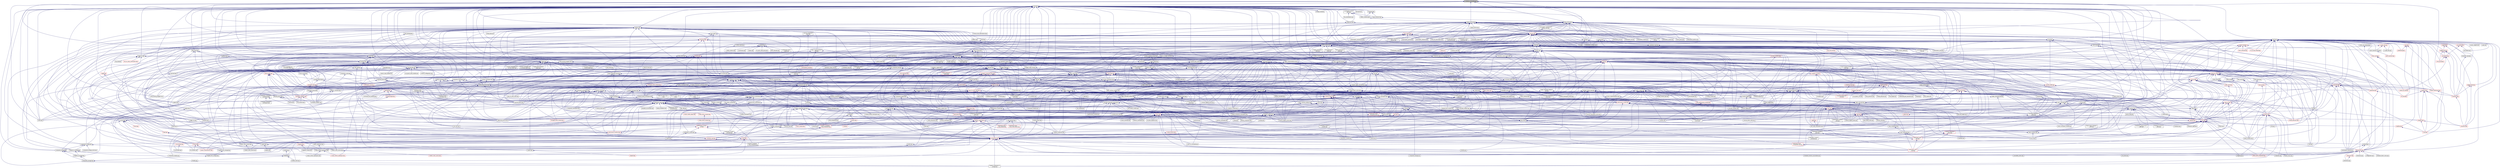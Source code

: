 digraph "is_bitwise_serializable.hpp"
{
  edge [fontname="Helvetica",fontsize="10",labelfontname="Helvetica",labelfontsize="10"];
  node [fontname="Helvetica",fontsize="10",shape=record];
  Node17 [label="is_bitwise_serializable.hpp",height=0.2,width=0.4,color="black", fillcolor="grey75", style="filled", fontcolor="black"];
  Node17 -> Node18 [dir="back",color="midnightblue",fontsize="10",style="solid",fontname="Helvetica"];
  Node18 [label="vector.hpp",height=0.2,width=0.4,color="black", fillcolor="white", style="filled",URL="$d9/d5f/compute_2serialization_2vector_8hpp.html"];
  Node18 -> Node19 [dir="back",color="midnightblue",fontsize="10",style="solid",fontname="Helvetica"];
  Node19 [label="compute.hpp",height=0.2,width=0.4,color="black", fillcolor="white", style="filled",URL="$df/dd0/compute_8hpp.html"];
  Node19 -> Node20 [dir="back",color="midnightblue",fontsize="10",style="solid",fontname="Helvetica"];
  Node20 [label="cublas_matmul.cpp",height=0.2,width=0.4,color="black", fillcolor="white", style="filled",URL="$dd/d84/cublas__matmul_8cpp.html"];
  Node19 -> Node21 [dir="back",color="midnightblue",fontsize="10",style="solid",fontname="Helvetica"];
  Node21 [label="synchronize.cpp",height=0.2,width=0.4,color="black", fillcolor="white", style="filled",URL="$da/da2/synchronize_8cpp.html"];
  Node19 -> Node22 [dir="back",color="midnightblue",fontsize="10",style="solid",fontname="Helvetica"];
  Node22 [label="stream.cpp",height=0.2,width=0.4,color="black", fillcolor="white", style="filled",URL="$da/d5f/stream_8cpp.html"];
  Node19 -> Node23 [dir="back",color="midnightblue",fontsize="10",style="solid",fontname="Helvetica"];
  Node23 [label="for_each_value_proxy.cpp",height=0.2,width=0.4,color="black", fillcolor="white", style="filled",URL="$d1/d78/for__each__value__proxy_8cpp.html"];
  Node19 -> Node24 [dir="back",color="midnightblue",fontsize="10",style="solid",fontname="Helvetica"];
  Node24 [label="block_allocator.cpp",height=0.2,width=0.4,color="black", fillcolor="white", style="filled",URL="$dc/d4a/block__allocator_8cpp.html"];
  Node19 -> Node25 [dir="back",color="midnightblue",fontsize="10",style="solid",fontname="Helvetica"];
  Node25 [label="partitioned_vector\l_target.cpp",height=0.2,width=0.4,color="black", fillcolor="white", style="filled",URL="$d9/dd1/partitioned__vector__target_8cpp.html"];
  Node17 -> Node26 [dir="back",color="midnightblue",fontsize="10",style="solid",fontname="Helvetica"];
  Node26 [label="traits.hpp",height=0.2,width=0.4,color="black", fillcolor="white", style="filled",URL="$d7/db8/include_2traits_8hpp.html"];
  Node26 -> Node27 [dir="back",color="midnightblue",fontsize="10",style="solid",fontname="Helvetica"];
  Node27 [label="future_range_ambiguity\l_2032.cpp",height=0.2,width=0.4,color="black", fillcolor="white", style="filled",URL="$dc/d4e/future__range__ambiguity__2032_8cpp.html"];
  Node26 -> Node28 [dir="back",color="midnightblue",fontsize="10",style="solid",fontname="Helvetica"];
  Node28 [label="unordered_map.cpp",height=0.2,width=0.4,color="black", fillcolor="white", style="filled",URL="$d1/d75/unordered__map_8cpp.html"];
  Node26 -> Node29 [dir="back",color="midnightblue",fontsize="10",style="solid",fontname="Helvetica"];
  Node29 [label="async_cb_colocated.cpp",height=0.2,width=0.4,color="black", fillcolor="white", style="filled",URL="$d7/d7f/async__cb__colocated_8cpp.html"];
  Node26 -> Node30 [dir="back",color="midnightblue",fontsize="10",style="solid",fontname="Helvetica"];
  Node30 [label="partitioned_vector\l_iter.cpp",height=0.2,width=0.4,color="black", fillcolor="white", style="filled",URL="$dc/ddf/partitioned__vector__iter_8cpp.html"];
  Node17 -> Node31 [dir="back",color="midnightblue",fontsize="10",style="solid",fontname="Helvetica"];
  Node31 [label="action_support.hpp",height=0.2,width=0.4,color="black", fillcolor="white", style="filled",URL="$d4/dd8/action__support_8hpp.html"];
  Node31 -> Node32 [dir="back",color="midnightblue",fontsize="10",style="solid",fontname="Helvetica"];
  Node32 [label="child.hpp",height=0.2,width=0.4,color="black", fillcolor="white", style="filled",URL="$d7/d44/server_2child_8hpp.html"];
  Node32 -> Node33 [dir="back",color="midnightblue",fontsize="10",style="solid",fontname="Helvetica"];
  Node33 [label="child.hpp",height=0.2,width=0.4,color="black", fillcolor="white", style="filled",URL="$d5/dcf/child_8hpp.html"];
  Node33 -> Node34 [dir="back",color="midnightblue",fontsize="10",style="solid",fontname="Helvetica"];
  Node34 [label="process.hpp",height=0.2,width=0.4,color="red", fillcolor="white", style="filled",URL="$da/dac/components_2process_2process_8hpp.html"];
  Node34 -> Node37 [dir="back",color="midnightblue",fontsize="10",style="solid",fontname="Helvetica"];
  Node37 [label="process.cpp",height=0.2,width=0.4,color="black", fillcolor="white", style="filled",URL="$d0/d4c/process_8cpp.html"];
  Node33 -> Node38 [dir="back",color="midnightblue",fontsize="10",style="solid",fontname="Helvetica"];
  Node38 [label="child_component.cpp",height=0.2,width=0.4,color="black", fillcolor="white", style="filled",URL="$df/dd7/child__component_8cpp.html"];
  Node32 -> Node37 [dir="back",color="midnightblue",fontsize="10",style="solid",fontname="Helvetica"];
  Node32 -> Node38 [dir="back",color="midnightblue",fontsize="10",style="solid",fontname="Helvetica"];
  Node31 -> Node39 [dir="back",color="midnightblue",fontsize="10",style="solid",fontname="Helvetica"];
  Node39 [label="async_continue.hpp",height=0.2,width=0.4,color="black", fillcolor="white", style="filled",URL="$d9/d8b/async__continue_8hpp.html"];
  Node39 -> Node40 [dir="back",color="midnightblue",fontsize="10",style="solid",fontname="Helvetica"];
  Node40 [label="async.hpp",height=0.2,width=0.4,color="red", fillcolor="white", style="filled",URL="$d5/d2c/async_8hpp.html"];
  Node40 -> Node42 [dir="back",color="midnightblue",fontsize="10",style="solid",fontname="Helvetica"];
  Node42 [label="apply.hpp",height=0.2,width=0.4,color="red", fillcolor="white", style="filled",URL="$d7/d4c/apply_8hpp.html"];
  Node42 -> Node159 [dir="back",color="midnightblue",fontsize="10",style="solid",fontname="Helvetica"];
  Node159 [label="apply.hpp",height=0.2,width=0.4,color="red", fillcolor="white", style="filled",URL="$d6/d2c/include_2apply_8hpp.html"];
  Node159 -> Node176 [dir="back",color="midnightblue",fontsize="10",style="solid",fontname="Helvetica"];
  Node176 [label="zero_copy_serialization.cpp",height=0.2,width=0.4,color="black", fillcolor="white", style="filled",URL="$d4/dea/zero__copy__serialization_8cpp.html"];
  Node42 -> Node177 [dir="back",color="midnightblue",fontsize="10",style="solid",fontname="Helvetica"];
  Node177 [label="dataflow.hpp",height=0.2,width=0.4,color="red", fillcolor="white", style="filled",URL="$db/d03/lcos_2dataflow_8hpp.html"];
  Node177 -> Node976 [dir="back",color="midnightblue",fontsize="10",style="solid",fontname="Helvetica"];
  Node976 [label="dataflow.hpp",height=0.2,width=0.4,color="red", fillcolor="white", style="filled",URL="$d8/de2/lcos_2local_2dataflow_8hpp.html"];
  Node976 -> Node977 [dir="back",color="midnightblue",fontsize="10",style="solid",fontname="Helvetica"];
  Node977 [label="scan.hpp",height=0.2,width=0.4,color="red", fillcolor="white", style="filled",URL="$de/dc0/scan_8hpp.html"];
  Node177 -> Node984 [dir="back",color="midnightblue",fontsize="10",style="solid",fontname="Helvetica"];
  Node984 [label="performance_counter\l_set.hpp",height=0.2,width=0.4,color="red", fillcolor="white", style="filled",URL="$db/d5c/performance__counter__set_8hpp.html"];
  Node984 -> Node985 [dir="back",color="midnightblue",fontsize="10",style="solid",fontname="Helvetica"];
  Node985 [label="performance_counters.hpp",height=0.2,width=0.4,color="red", fillcolor="white", style="filled",URL="$d6/dac/performance__counters_8hpp.html"];
  Node985 -> Node189 [dir="back",color="midnightblue",fontsize="10",style="solid",fontname="Helvetica"];
  Node189 [label="heartbeat.cpp",height=0.2,width=0.4,color="black", fillcolor="white", style="filled",URL="$d8/d98/heartbeat_8cpp.html"];
  Node985 -> Node895 [dir="back",color="midnightblue",fontsize="10",style="solid",fontname="Helvetica"];
  Node895 [label="all_counters.cpp",height=0.2,width=0.4,color="black", fillcolor="white", style="filled",URL="$d1/d66/all__counters_8cpp.html"];
  Node984 -> Node989 [dir="back",color="midnightblue",fontsize="10",style="solid",fontname="Helvetica"];
  Node989 [label="arithmetics_counter.hpp",height=0.2,width=0.4,color="black", fillcolor="white", style="filled",URL="$d1/d64/arithmetics__counter_8hpp.html"];
  Node989 -> Node990 [dir="back",color="midnightblue",fontsize="10",style="solid",fontname="Helvetica"];
  Node990 [label="registry.cpp",height=0.2,width=0.4,color="black", fillcolor="white", style="filled",URL="$d6/d72/registry_8cpp.html"];
  Node989 -> Node991 [dir="back",color="midnightblue",fontsize="10",style="solid",fontname="Helvetica"];
  Node991 [label="arithmetics_counter.cpp",height=0.2,width=0.4,color="black", fillcolor="white", style="filled",URL="$d8/daf/arithmetics__counter_8cpp.html"];
  Node984 -> Node992 [dir="back",color="midnightblue",fontsize="10",style="solid",fontname="Helvetica"];
  Node992 [label="arithmetics_counter\l_extended.hpp",height=0.2,width=0.4,color="black", fillcolor="white", style="filled",URL="$d1/d32/arithmetics__counter__extended_8hpp.html"];
  Node992 -> Node990 [dir="back",color="midnightblue",fontsize="10",style="solid",fontname="Helvetica"];
  Node992 -> Node993 [dir="back",color="midnightblue",fontsize="10",style="solid",fontname="Helvetica"];
  Node993 [label="arithmetics_counter\l_extended.cpp",height=0.2,width=0.4,color="black", fillcolor="white", style="filled",URL="$d2/d43/arithmetics__counter__extended_8cpp.html"];
  Node984 -> Node994 [dir="back",color="midnightblue",fontsize="10",style="solid",fontname="Helvetica"];
  Node994 [label="query_counters.hpp",height=0.2,width=0.4,color="black", fillcolor="white", style="filled",URL="$d2/dc4/query__counters_8hpp.html"];
  Node994 -> Node995 [dir="back",color="midnightblue",fontsize="10",style="solid",fontname="Helvetica"];
  Node995 [label="hpx_init.cpp",height=0.2,width=0.4,color="black", fillcolor="white", style="filled",URL="$d6/dfa/hpx__init_8cpp.html"];
  Node994 -> Node996 [dir="back",color="midnightblue",fontsize="10",style="solid",fontname="Helvetica"];
  Node996 [label="runtime.cpp",height=0.2,width=0.4,color="black", fillcolor="white", style="filled",URL="$d3/dc3/runtime_8cpp.html"];
  Node994 -> Node997 [dir="back",color="midnightblue",fontsize="10",style="solid",fontname="Helvetica"];
  Node997 [label="query_counters.cpp",height=0.2,width=0.4,color="black", fillcolor="white", style="filled",URL="$dc/d8d/query__counters_8cpp.html"];
  Node42 -> Node1032 [dir="back",color="midnightblue",fontsize="10",style="solid",fontname="Helvetica"];
  Node1032 [label="thread_execution.hpp",height=0.2,width=0.4,color="red", fillcolor="white", style="filled",URL="$da/d8f/thread__execution_8hpp.html"];
  Node42 -> Node995 [dir="back",color="midnightblue",fontsize="10",style="solid",fontname="Helvetica"];
  Node42 -> Node1045 [dir="back",color="midnightblue",fontsize="10",style="solid",fontname="Helvetica"];
  Node1045 [label="performance_counter\l_stub.cpp",height=0.2,width=0.4,color="black", fillcolor="white", style="filled",URL="$df/db0/performance__counter__stub_8cpp.html"];
  Node42 -> Node1046 [dir="back",color="midnightblue",fontsize="10",style="solid",fontname="Helvetica"];
  Node1046 [label="addressing_service.cpp",height=0.2,width=0.4,color="black", fillcolor="white", style="filled",URL="$d7/d38/addressing__service_8cpp.html"];
  Node42 -> Node1047 [dir="back",color="midnightblue",fontsize="10",style="solid",fontname="Helvetica"];
  Node1047 [label="primary_namespace.cpp",height=0.2,width=0.4,color="black", fillcolor="white", style="filled",URL="$d3/dfe/primary__namespace_8cpp.html"];
  Node42 -> Node1048 [dir="back",color="midnightblue",fontsize="10",style="solid",fontname="Helvetica"];
  Node1048 [label="runtime_support_server.cpp",height=0.2,width=0.4,color="black", fillcolor="white", style="filled",URL="$de/d5c/runtime__support__server_8cpp.html"];
  Node42 -> Node1049 [dir="back",color="midnightblue",fontsize="10",style="solid",fontname="Helvetica"];
  Node1049 [label="memory_block_stubs.cpp",height=0.2,width=0.4,color="black", fillcolor="white", style="filled",URL="$d2/df8/memory__block__stubs_8cpp.html"];
  Node42 -> Node1050 [dir="back",color="midnightblue",fontsize="10",style="solid",fontname="Helvetica"];
  Node1050 [label="memory_stub.cpp",height=0.2,width=0.4,color="black", fillcolor="white", style="filled",URL="$de/ddf/memory__stub_8cpp.html"];
  Node42 -> Node1051 [dir="back",color="midnightblue",fontsize="10",style="solid",fontname="Helvetica"];
  Node1051 [label="runtime_support_stubs.cpp",height=0.2,width=0.4,color="black", fillcolor="white", style="filled",URL="$d8/d9f/runtime__support__stubs_8cpp.html"];
  Node42 -> Node1052 [dir="back",color="midnightblue",fontsize="10",style="solid",fontname="Helvetica"];
  Node1052 [label="get_locality_name.cpp",height=0.2,width=0.4,color="black", fillcolor="white", style="filled",URL="$da/d6f/get__locality__name_8cpp.html"];
  Node42 -> Node1053 [dir="back",color="midnightblue",fontsize="10",style="solid",fontname="Helvetica"];
  Node1053 [label="trigger_lco.cpp",height=0.2,width=0.4,color="black", fillcolor="white", style="filled",URL="$d4/dec/trigger__lco_8cpp.html"];
  Node40 -> Node950 [dir="back",color="midnightblue",fontsize="10",style="solid",fontname="Helvetica"];
  Node950 [label="partitioned_vector\l_impl.hpp",height=0.2,width=0.4,color="red", fillcolor="white", style="filled",URL="$d0/db1/partitioned__vector__impl_8hpp.html"];
  Node40 -> Node33 [dir="back",color="midnightblue",fontsize="10",style="solid",fontname="Helvetica"];
  Node40 -> Node1054 [dir="back",color="midnightblue",fontsize="10",style="solid",fontname="Helvetica"];
  Node1054 [label="async.hpp",height=0.2,width=0.4,color="red", fillcolor="white", style="filled",URL="$d4/d59/include_2async_8hpp.html"];
  Node1054 -> Node250 [dir="back",color="midnightblue",fontsize="10",style="solid",fontname="Helvetica"];
  Node250 [label="nqueen.hpp",height=0.2,width=0.4,color="black", fillcolor="white", style="filled",URL="$da/dfd/stubs_2nqueen_8hpp.html"];
  Node250 -> Node251 [dir="back",color="midnightblue",fontsize="10",style="solid",fontname="Helvetica"];
  Node251 [label="nqueen.hpp",height=0.2,width=0.4,color="red", fillcolor="white", style="filled",URL="$d0/d07/nqueen_8hpp.html"];
  Node1054 -> Node65 [dir="back",color="midnightblue",fontsize="10",style="solid",fontname="Helvetica"];
  Node65 [label="1d_wave_equation.cpp",height=0.2,width=0.4,color="black", fillcolor="white", style="filled",URL="$da/dab/1d__wave__equation_8cpp.html"];
  Node1054 -> Node266 [dir="back",color="midnightblue",fontsize="10",style="solid",fontname="Helvetica"];
  Node266 [label="quicksort.cpp",height=0.2,width=0.4,color="black", fillcolor="white", style="filled",URL="$d3/d1e/quicksort_8cpp.html"];
  Node1054 -> Node83 [dir="back",color="midnightblue",fontsize="10",style="solid",fontname="Helvetica"];
  Node83 [label="sierpinski.cpp",height=0.2,width=0.4,color="black", fillcolor="white", style="filled",URL="$d3/d7e/sierpinski_8cpp.html"];
  Node1054 -> Node273 [dir="back",color="midnightblue",fontsize="10",style="solid",fontname="Helvetica"];
  Node273 [label="random_mem_access.hpp",height=0.2,width=0.4,color="black", fillcolor="white", style="filled",URL="$d3/d32/stubs_2random__mem__access_8hpp.html"];
  Node273 -> Node274 [dir="back",color="midnightblue",fontsize="10",style="solid",fontname="Helvetica"];
  Node274 [label="random_mem_access.hpp",height=0.2,width=0.4,color="red", fillcolor="white", style="filled",URL="$db/de8/random__mem__access_8hpp.html"];
  Node1054 -> Node308 [dir="back",color="midnightblue",fontsize="10",style="solid",fontname="Helvetica"];
  Node308 [label="simple_central_tuplespace.hpp",height=0.2,width=0.4,color="red", fillcolor="white", style="filled",URL="$d0/d4b/stubs_2simple__central__tuplespace_8hpp.html"];
  Node1054 -> Node184 [dir="back",color="midnightblue",fontsize="10",style="solid",fontname="Helvetica"];
  Node184 [label="lcos.hpp",height=0.2,width=0.4,color="red", fillcolor="white", style="filled",URL="$d5/deb/lcos_8hpp.html"];
  Node184 -> Node189 [dir="back",color="midnightblue",fontsize="10",style="solid",fontname="Helvetica"];
  Node184 -> Node190 [dir="back",color="midnightblue",fontsize="10",style="solid",fontname="Helvetica"];
  Node190 [label="hello_world_component.hpp",height=0.2,width=0.4,color="red", fillcolor="white", style="filled",URL="$df/df0/hello__world__component_8hpp.html"];
  Node184 -> Node192 [dir="back",color="midnightblue",fontsize="10",style="solid",fontname="Helvetica"];
  Node192 [label="row.hpp",height=0.2,width=0.4,color="red", fillcolor="white", style="filled",URL="$dc/d69/row_8hpp.html"];
  Node184 -> Node194 [dir="back",color="midnightblue",fontsize="10",style="solid",fontname="Helvetica"];
  Node194 [label="stencil_iterator.hpp",height=0.2,width=0.4,color="red", fillcolor="white", style="filled",URL="$d4/dc8/stencil__iterator_8hpp.html"];
  Node184 -> Node200 [dir="back",color="midnightblue",fontsize="10",style="solid",fontname="Helvetica"];
  Node200 [label="fractals_struct.cpp",height=0.2,width=0.4,color="black", fillcolor="white", style="filled",URL="$d8/d2f/fractals__struct_8cpp.html"];
  Node184 -> Node81 [dir="back",color="midnightblue",fontsize="10",style="solid",fontname="Helvetica"];
  Node81 [label="pingpong.cpp",height=0.2,width=0.4,color="black", fillcolor="white", style="filled",URL="$dd/d4d/pingpong_8cpp.html"];
  Node184 -> Node652 [dir="back",color="midnightblue",fontsize="10",style="solid",fontname="Helvetica"];
  Node652 [label="broadcast_unwrap_future\l_2885.cpp",height=0.2,width=0.4,color="black", fillcolor="white", style="filled",URL="$da/df6/broadcast__unwrap__future__2885_8cpp.html"];
  Node184 -> Node653 [dir="back",color="midnightblue",fontsize="10",style="solid",fontname="Helvetica"];
  Node653 [label="broadcast_wait_for\l_2822.cpp",height=0.2,width=0.4,color="black", fillcolor="white", style="filled",URL="$dd/de7/broadcast__wait__for__2822_8cpp.html"];
  Node184 -> Node27 [dir="back",color="midnightblue",fontsize="10",style="solid",fontname="Helvetica"];
  Node184 -> Node29 [dir="back",color="midnightblue",fontsize="10",style="solid",fontname="Helvetica"];
  Node184 -> Node673 [dir="back",color="midnightblue",fontsize="10",style="solid",fontname="Helvetica"];
  Node673 [label="broadcast.cpp",height=0.2,width=0.4,color="black", fillcolor="white", style="filled",URL="$d8/d8b/broadcast_8cpp.html"];
  Node184 -> Node674 [dir="back",color="midnightblue",fontsize="10",style="solid",fontname="Helvetica"];
  Node674 [label="broadcast_apply.cpp",height=0.2,width=0.4,color="black", fillcolor="white", style="filled",URL="$dd/de8/broadcast__apply_8cpp.html"];
  Node184 -> Node677 [dir="back",color="midnightblue",fontsize="10",style="solid",fontname="Helvetica"];
  Node677 [label="fold.cpp",height=0.2,width=0.4,color="black", fillcolor="white", style="filled",URL="$d8/dd8/fold_8cpp.html"];
  Node184 -> Node689 [dir="back",color="midnightblue",fontsize="10",style="solid",fontname="Helvetica"];
  Node689 [label="reduce.cpp",height=0.2,width=0.4,color="black", fillcolor="white", style="filled",URL="$d5/d6d/reduce_8cpp.html"];
  Node1054 -> Node95 [dir="back",color="midnightblue",fontsize="10",style="solid",fontname="Helvetica"];
  Node95 [label="future_overhead.cpp",height=0.2,width=0.4,color="black", fillcolor="white", style="filled",URL="$d3/d79/future__overhead_8cpp.html"];
  Node1054 -> Node103 [dir="back",color="midnightblue",fontsize="10",style="solid",fontname="Helvetica"];
  Node103 [label="spinlock_overhead1.cpp",height=0.2,width=0.4,color="black", fillcolor="white", style="filled",URL="$d0/d32/spinlock__overhead1_8cpp.html"];
  Node1054 -> Node104 [dir="back",color="midnightblue",fontsize="10",style="solid",fontname="Helvetica"];
  Node104 [label="spinlock_overhead2.cpp",height=0.2,width=0.4,color="black", fillcolor="white", style="filled",URL="$de/d55/spinlock__overhead2_8cpp.html"];
  Node1054 -> Node406 [dir="back",color="midnightblue",fontsize="10",style="solid",fontname="Helvetica"];
  Node406 [label="managed_refcnt_checker.hpp",height=0.2,width=0.4,color="red", fillcolor="white", style="filled",URL="$d3/d77/stubs_2managed__refcnt__checker_8hpp.html"];
  Node1054 -> Node409 [dir="back",color="midnightblue",fontsize="10",style="solid",fontname="Helvetica"];
  Node409 [label="simple_refcnt_checker.hpp",height=0.2,width=0.4,color="red", fillcolor="white", style="filled",URL="$da/d8e/stubs_2simple__refcnt__checker_8hpp.html"];
  Node1054 -> Node129 [dir="back",color="midnightblue",fontsize="10",style="solid",fontname="Helvetica"];
  Node129 [label="credit_exhaustion.cpp",height=0.2,width=0.4,color="black", fillcolor="white", style="filled",URL="$d6/d80/credit__exhaustion_8cpp.html"];
  Node1054 -> Node29 [dir="back",color="midnightblue",fontsize="10",style="solid",fontname="Helvetica"];
  Node1054 -> Node1042 [dir="back",color="midnightblue",fontsize="10",style="solid",fontname="Helvetica"];
  Node1042 [label="unwrap.cpp",height=0.2,width=0.4,color="black", fillcolor="white", style="filled",URL="$df/d62/unwrap_8cpp.html"];
  Node40 -> Node1032 [dir="back",color="midnightblue",fontsize="10",style="solid",fontname="Helvetica"];
  Node40 -> Node1062 [dir="back",color="midnightblue",fontsize="10",style="solid",fontname="Helvetica"];
  Node1062 [label="memory_block.hpp",height=0.2,width=0.4,color="black", fillcolor="white", style="filled",URL="$d2/d7e/stubs_2memory__block_8hpp.html"];
  Node1062 -> Node1063 [dir="back",color="midnightblue",fontsize="10",style="solid",fontname="Helvetica"];
  Node1063 [label="memory_block.hpp",height=0.2,width=0.4,color="black", fillcolor="white", style="filled",URL="$d6/d1f/memory__block_8hpp.html"];
  Node1063 -> Node881 [dir="back",color="midnightblue",fontsize="10",style="solid",fontname="Helvetica"];
  Node881 [label="components.hpp",height=0.2,width=0.4,color="red", fillcolor="white", style="filled",URL="$d2/d8d/components_8hpp.html"];
  Node881 -> Node220 [dir="back",color="midnightblue",fontsize="10",style="solid",fontname="Helvetica"];
  Node220 [label="accumulator.hpp",height=0.2,width=0.4,color="red", fillcolor="white", style="filled",URL="$d4/d9d/server_2accumulator_8hpp.html"];
  Node220 -> Node219 [dir="back",color="midnightblue",fontsize="10",style="solid",fontname="Helvetica"];
  Node219 [label="accumulator.cpp",height=0.2,width=0.4,color="black", fillcolor="white", style="filled",URL="$d1/d81/accumulator_8cpp.html"];
  Node881 -> Node224 [dir="back",color="midnightblue",fontsize="10",style="solid",fontname="Helvetica"];
  Node224 [label="template_function_accumulator.cpp",height=0.2,width=0.4,color="black", fillcolor="white", style="filled",URL="$d5/d02/template__function__accumulator_8cpp.html"];
  Node881 -> Node228 [dir="back",color="midnightblue",fontsize="10",style="solid",fontname="Helvetica"];
  Node228 [label="allgather_module.cpp",height=0.2,width=0.4,color="black", fillcolor="white", style="filled",URL="$df/de4/allgather__module_8cpp.html"];
  Node881 -> Node885 [dir="back",color="midnightblue",fontsize="10",style="solid",fontname="Helvetica"];
  Node885 [label="allgather.hpp",height=0.2,width=0.4,color="red", fillcolor="white", style="filled",URL="$d4/d4a/allgather_8hpp.html"];
  Node885 -> Node228 [dir="back",color="midnightblue",fontsize="10",style="solid",fontname="Helvetica"];
  Node881 -> Node231 [dir="back",color="midnightblue",fontsize="10",style="solid",fontname="Helvetica"];
  Node231 [label="cancelable_action.cpp",height=0.2,width=0.4,color="black", fillcolor="white", style="filled",URL="$d5/d0c/cancelable__action_8cpp.html"];
  Node881 -> Node190 [dir="back",color="midnightblue",fontsize="10",style="solid",fontname="Helvetica"];
  Node881 -> Node249 [dir="back",color="midnightblue",fontsize="10",style="solid",fontname="Helvetica"];
  Node249 [label="nqueen.hpp",height=0.2,width=0.4,color="black", fillcolor="white", style="filled",URL="$de/d58/server_2nqueen_8hpp.html"];
  Node249 -> Node248 [dir="back",color="midnightblue",fontsize="10",style="solid",fontname="Helvetica"];
  Node248 [label="nqueen.cpp",height=0.2,width=0.4,color="black", fillcolor="white", style="filled",URL="$db/dca/nqueen_8cpp.html"];
  Node249 -> Node250 [dir="back",color="midnightblue",fontsize="10",style="solid",fontname="Helvetica"];
  Node881 -> Node253 [dir="back",color="midnightblue",fontsize="10",style="solid",fontname="Helvetica"];
  Node253 [label="sine.cpp",height=0.2,width=0.4,color="black", fillcolor="white", style="filled",URL="$d3/d0d/server_2sine_8cpp.html"];
  Node881 -> Node81 [dir="back",color="midnightblue",fontsize="10",style="solid",fontname="Helvetica"];
  Node881 -> Node272 [dir="back",color="midnightblue",fontsize="10",style="solid",fontname="Helvetica"];
  Node272 [label="random_mem_access.hpp",height=0.2,width=0.4,color="black", fillcolor="white", style="filled",URL="$d0/d19/server_2random__mem__access_8hpp.html"];
  Node272 -> Node271 [dir="back",color="midnightblue",fontsize="10",style="solid",fontname="Helvetica"];
  Node271 [label="random_mem_access.cpp",height=0.2,width=0.4,color="black", fillcolor="white", style="filled",URL="$d1/d51/random__mem__access_8cpp.html"];
  Node272 -> Node273 [dir="back",color="midnightblue",fontsize="10",style="solid",fontname="Helvetica"];
  Node881 -> Node293 [dir="back",color="midnightblue",fontsize="10",style="solid",fontname="Helvetica"];
  Node293 [label="throttle.hpp",height=0.2,width=0.4,color="black", fillcolor="white", style="filled",URL="$db/dc9/server_2throttle_8hpp.html"];
  Node293 -> Node292 [dir="back",color="midnightblue",fontsize="10",style="solid",fontname="Helvetica"];
  Node292 [label="throttle.cpp",height=0.2,width=0.4,color="black", fillcolor="white", style="filled",URL="$de/d56/server_2throttle_8cpp.html"];
  Node293 -> Node294 [dir="back",color="midnightblue",fontsize="10",style="solid",fontname="Helvetica"];
  Node294 [label="throttle.hpp",height=0.2,width=0.4,color="black", fillcolor="white", style="filled",URL="$d5/dec/stubs_2throttle_8hpp.html"];
  Node294 -> Node295 [dir="back",color="midnightblue",fontsize="10",style="solid",fontname="Helvetica"];
  Node295 [label="throttle.hpp",height=0.2,width=0.4,color="black", fillcolor="white", style="filled",URL="$d2/d2e/throttle_8hpp.html"];
  Node295 -> Node296 [dir="back",color="midnightblue",fontsize="10",style="solid",fontname="Helvetica"];
  Node296 [label="throttle.cpp",height=0.2,width=0.4,color="black", fillcolor="white", style="filled",URL="$db/d02/throttle_8cpp.html"];
  Node295 -> Node297 [dir="back",color="midnightblue",fontsize="10",style="solid",fontname="Helvetica"];
  Node297 [label="throttle_client.cpp",height=0.2,width=0.4,color="black", fillcolor="white", style="filled",URL="$d0/db7/throttle__client_8cpp.html"];
  Node881 -> Node297 [dir="back",color="midnightblue",fontsize="10",style="solid",fontname="Helvetica"];
  Node881 -> Node306 [dir="back",color="midnightblue",fontsize="10",style="solid",fontname="Helvetica"];
  Node306 [label="simple_central_tuplespace.hpp",height=0.2,width=0.4,color="black", fillcolor="white", style="filled",URL="$db/d69/server_2simple__central__tuplespace_8hpp.html"];
  Node306 -> Node307 [dir="back",color="midnightblue",fontsize="10",style="solid",fontname="Helvetica"];
  Node307 [label="simple_central_tuplespace.cpp",height=0.2,width=0.4,color="black", fillcolor="white", style="filled",URL="$d3/dec/simple__central__tuplespace_8cpp.html"];
  Node306 -> Node308 [dir="back",color="midnightblue",fontsize="10",style="solid",fontname="Helvetica"];
  Node881 -> Node310 [dir="back",color="midnightblue",fontsize="10",style="solid",fontname="Helvetica"];
  Node310 [label="tuples_warehouse.hpp",height=0.2,width=0.4,color="black", fillcolor="white", style="filled",URL="$da/de6/tuples__warehouse_8hpp.html"];
  Node310 -> Node306 [dir="back",color="midnightblue",fontsize="10",style="solid",fontname="Helvetica"];
  Node881 -> Node888 [dir="back",color="midnightblue",fontsize="10",style="solid",fontname="Helvetica"];
  Node888 [label="runtime.hpp",height=0.2,width=0.4,color="red", fillcolor="white", style="filled",URL="$d5/d15/include_2runtime_8hpp.html"];
  Node888 -> Node889 [dir="back",color="midnightblue",fontsize="10",style="solid",fontname="Helvetica"];
  Node889 [label="system_characteristics.hpp",height=0.2,width=0.4,color="red", fillcolor="white", style="filled",URL="$d0/d07/system__characteristics_8hpp.html"];
  Node888 -> Node895 [dir="back",color="midnightblue",fontsize="10",style="solid",fontname="Helvetica"];
  Node881 -> Node899 [dir="back",color="midnightblue",fontsize="10",style="solid",fontname="Helvetica"];
  Node899 [label="valarray.hpp",height=0.2,width=0.4,color="black", fillcolor="white", style="filled",URL="$dc/d69/valarray_8hpp.html"];
  Node899 -> Node900 [dir="back",color="midnightblue",fontsize="10",style="solid",fontname="Helvetica"];
  Node900 [label="serialization.hpp",height=0.2,width=0.4,color="red", fillcolor="white", style="filled",URL="$d8/d21/serialization_8hpp.html"];
  Node900 -> Node224 [dir="back",color="midnightblue",fontsize="10",style="solid",fontname="Helvetica"];
  Node900 -> Node231 [dir="back",color="midnightblue",fontsize="10",style="solid",fontname="Helvetica"];
  Node900 -> Node190 [dir="back",color="midnightblue",fontsize="10",style="solid",fontname="Helvetica"];
  Node900 -> Node901 [dir="back",color="midnightblue",fontsize="10",style="solid",fontname="Helvetica"];
  Node901 [label="dimension.cpp",height=0.2,width=0.4,color="black", fillcolor="white", style="filled",URL="$db/d4a/interpolate1d_2interpolate1d_2dimension_8cpp.html"];
  Node900 -> Node902 [dir="back",color="midnightblue",fontsize="10",style="solid",fontname="Helvetica"];
  Node902 [label="dimension.hpp",height=0.2,width=0.4,color="red", fillcolor="white", style="filled",URL="$dc/da5/interpolate1d_2interpolate1d_2dimension_8hpp.html"];
  Node902 -> Node901 [dir="back",color="midnightblue",fontsize="10",style="solid",fontname="Helvetica"];
  Node900 -> Node200 [dir="back",color="midnightblue",fontsize="10",style="solid",fontname="Helvetica"];
  Node900 -> Node81 [dir="back",color="midnightblue",fontsize="10",style="solid",fontname="Helvetica"];
  Node900 -> Node83 [dir="back",color="midnightblue",fontsize="10",style="solid",fontname="Helvetica"];
  Node900 -> Node277 [dir="back",color="midnightblue",fontsize="10",style="solid",fontname="Helvetica"];
  Node277 [label="dimension.cpp",height=0.2,width=0.4,color="black", fillcolor="white", style="filled",URL="$d8/db3/sheneos_2sheneos_2dimension_8cpp.html"];
  Node900 -> Node288 [dir="back",color="midnightblue",fontsize="10",style="solid",fontname="Helvetica"];
  Node288 [label="configuration.cpp",height=0.2,width=0.4,color="black", fillcolor="white", style="filled",URL="$df/d22/configuration_8cpp.html"];
  Node900 -> Node300 [dir="back",color="midnightblue",fontsize="10",style="solid",fontname="Helvetica"];
  Node300 [label="transpose_block_numa.cpp",height=0.2,width=0.4,color="black", fillcolor="white", style="filled",URL="$dd/d3b/transpose__block__numa_8cpp.html"];
  Node900 -> Node110 [dir="back",color="midnightblue",fontsize="10",style="solid",fontname="Helvetica"];
  Node110 [label="osu_bcast.cpp",height=0.2,width=0.4,color="black", fillcolor="white", style="filled",URL="$d3/dca/osu__bcast_8cpp.html"];
  Node900 -> Node905 [dir="back",color="midnightblue",fontsize="10",style="solid",fontname="Helvetica"];
  Node905 [label="migrate_component_to\l_storage.cpp",height=0.2,width=0.4,color="black", fillcolor="white", style="filled",URL="$dd/d02/migrate__component__to__storage_8cpp.html"];
  Node899 -> Node906 [dir="back",color="midnightblue",fontsize="10",style="solid",fontname="Helvetica"];
  Node906 [label="serialization_valarray.cpp",height=0.2,width=0.4,color="black", fillcolor="white", style="filled",URL="$dd/ddb/serialization__valarray_8cpp.html"];
  Node881 -> Node110 [dir="back",color="midnightblue",fontsize="10",style="solid",fontname="Helvetica"];
  Node881 -> Node905 [dir="back",color="midnightblue",fontsize="10",style="solid",fontname="Helvetica"];
  Node881 -> Node29 [dir="back",color="midnightblue",fontsize="10",style="solid",fontname="Helvetica"];
  Node1062 -> Node1049 [dir="back",color="midnightblue",fontsize="10",style="solid",fontname="Helvetica"];
  Node40 -> Node1064 [dir="back",color="midnightblue",fontsize="10",style="solid",fontname="Helvetica"];
  Node1064 [label="runtime_support.hpp",height=0.2,width=0.4,color="black", fillcolor="white", style="filled",URL="$da/d56/stubs_2runtime__support_8hpp.html"];
  Node1064 -> Node250 [dir="back",color="midnightblue",fontsize="10",style="solid",fontname="Helvetica"];
  Node1064 -> Node273 [dir="back",color="midnightblue",fontsize="10",style="solid",fontname="Helvetica"];
  Node1064 -> Node1065 [dir="back",color="midnightblue",fontsize="10",style="solid",fontname="Helvetica"];
  Node1065 [label="client.hpp",height=0.2,width=0.4,color="red", fillcolor="white", style="filled",URL="$de/da5/include_2client_8hpp.html"];
  Node1065 -> Node251 [dir="back",color="midnightblue",fontsize="10",style="solid",fontname="Helvetica"];
  Node1065 -> Node274 [dir="back",color="midnightblue",fontsize="10",style="solid",fontname="Helvetica"];
  Node1065 -> Node295 [dir="back",color="midnightblue",fontsize="10",style="solid",fontname="Helvetica"];
  Node1064 -> Node881 [dir="back",color="midnightblue",fontsize="10",style="solid",fontname="Helvetica"];
  Node1064 -> Node1067 [dir="back",color="midnightblue",fontsize="10",style="solid",fontname="Helvetica"];
  Node1067 [label="runtime_support.hpp",height=0.2,width=0.4,color="red", fillcolor="white", style="filled",URL="$d0/d0d/runtime__support_8hpp.html"];
  Node1067 -> Node960 [dir="back",color="midnightblue",fontsize="10",style="solid",fontname="Helvetica"];
  Node960 [label="migrate_from_storage.hpp",height=0.2,width=0.4,color="black", fillcolor="white", style="filled",URL="$d3/d9f/server_2migrate__from__storage_8hpp.html"];
  Node960 -> Node961 [dir="back",color="midnightblue",fontsize="10",style="solid",fontname="Helvetica"];
  Node961 [label="migrate_from_storage.hpp",height=0.2,width=0.4,color="black", fillcolor="white", style="filled",URL="$db/d0f/migrate__from__storage_8hpp.html"];
  Node961 -> Node958 [dir="back",color="midnightblue",fontsize="10",style="solid",fontname="Helvetica"];
  Node958 [label="component_storage.hpp",height=0.2,width=0.4,color="black", fillcolor="white", style="filled",URL="$d4/dfe/include_2component__storage_8hpp.html"];
  Node958 -> Node905 [dir="back",color="midnightblue",fontsize="10",style="solid",fontname="Helvetica"];
  Node1067 -> Node881 [dir="back",color="midnightblue",fontsize="10",style="solid",fontname="Helvetica"];
  Node1067 -> Node995 [dir="back",color="midnightblue",fontsize="10",style="solid",fontname="Helvetica"];
  Node1067 -> Node1068 [dir="back",color="midnightblue",fontsize="10",style="solid",fontname="Helvetica"];
  Node1068 [label="latch.cpp",height=0.2,width=0.4,color="black", fillcolor="white", style="filled",URL="$d8/dd6/latch_8cpp.html"];
  Node1067 -> Node1069 [dir="back",color="midnightblue",fontsize="10",style="solid",fontname="Helvetica"];
  Node1069 [label="action_invocation_counter.cpp",height=0.2,width=0.4,color="black", fillcolor="white", style="filled",URL="$de/dea/action__invocation__counter_8cpp.html"];
  Node1067 -> Node1070 [dir="back",color="midnightblue",fontsize="10",style="solid",fontname="Helvetica"];
  Node1070 [label="component_instance\l_counter.cpp",height=0.2,width=0.4,color="black", fillcolor="white", style="filled",URL="$d7/d0f/component__instance__counter_8cpp.html"];
  Node1067 -> Node1071 [dir="back",color="midnightblue",fontsize="10",style="solid",fontname="Helvetica"];
  Node1071 [label="pre_main.cpp",height=0.2,width=0.4,color="black", fillcolor="white", style="filled",URL="$d8/d4e/pre__main_8cpp.html"];
  Node1067 -> Node1073 [dir="back",color="midnightblue",fontsize="10",style="solid",fontname="Helvetica"];
  Node1073 [label="parcel.cpp",height=0.2,width=0.4,color="black", fillcolor="white", style="filled",URL="$d1/d05/parcel_8cpp.html"];
  Node1067 -> Node996 [dir="back",color="midnightblue",fontsize="10",style="solid",fontname="Helvetica"];
  Node1067 -> Node973 [dir="back",color="midnightblue",fontsize="10",style="solid",fontname="Helvetica"];
  Node973 [label="runtime_impl.cpp",height=0.2,width=0.4,color="black", fillcolor="white", style="filled",URL="$d2/d28/runtime__impl_8cpp.html"];
  Node1064 -> Node1074 [dir="back",color="midnightblue",fontsize="10",style="solid",fontname="Helvetica"];
  Node1074 [label="copy_component.hpp",height=0.2,width=0.4,color="black", fillcolor="white", style="filled",URL="$d7/d13/server_2copy__component_8hpp.html"];
  Node1074 -> Node1075 [dir="back",color="midnightblue",fontsize="10",style="solid",fontname="Helvetica"];
  Node1075 [label="copy_component.hpp",height=0.2,width=0.4,color="black", fillcolor="white", style="filled",URL="$d4/ddd/copy__component_8hpp.html"];
  Node1075 -> Node931 [dir="back",color="midnightblue",fontsize="10",style="solid",fontname="Helvetica"];
  Node931 [label="partitioned_vector\l_decl.hpp",height=0.2,width=0.4,color="red", fillcolor="white", style="filled",URL="$d2/d77/partitioned__vector__decl_8hpp.html"];
  Node931 -> Node948 [dir="back",color="midnightblue",fontsize="10",style="solid",fontname="Helvetica"];
  Node948 [label="partitioned_vector\l_component_impl.hpp",height=0.2,width=0.4,color="red", fillcolor="white", style="filled",URL="$d1/d79/partitioned__vector__component__impl_8hpp.html"];
  Node948 -> Node950 [dir="back",color="midnightblue",fontsize="10",style="solid",fontname="Helvetica"];
  Node931 -> Node950 [dir="back",color="midnightblue",fontsize="10",style="solid",fontname="Helvetica"];
  Node1075 -> Node950 [dir="back",color="midnightblue",fontsize="10",style="solid",fontname="Helvetica"];
  Node1075 -> Node954 [dir="back",color="midnightblue",fontsize="10",style="solid",fontname="Helvetica"];
  Node954 [label="unordered_map.hpp",height=0.2,width=0.4,color="red", fillcolor="white", style="filled",URL="$d9/ddf/hpx_2components_2containers_2unordered_2unordered__map_8hpp.html"];
  Node954 -> Node955 [dir="back",color="midnightblue",fontsize="10",style="solid",fontname="Helvetica"];
  Node955 [label="component_storage.hpp",height=0.2,width=0.4,color="black", fillcolor="white", style="filled",URL="$d6/d36/components_2component__storage_2server_2component__storage_8hpp.html"];
  Node955 -> Node956 [dir="back",color="midnightblue",fontsize="10",style="solid",fontname="Helvetica"];
  Node956 [label="component_storage.hpp",height=0.2,width=0.4,color="black", fillcolor="white", style="filled",URL="$d0/dd6/components_2component__storage_2component__storage_8hpp.html"];
  Node956 -> Node957 [dir="back",color="midnightblue",fontsize="10",style="solid",fontname="Helvetica"];
  Node957 [label="migrate_to_storage.hpp",height=0.2,width=0.4,color="black", fillcolor="white", style="filled",URL="$da/d18/migrate__to__storage_8hpp.html"];
  Node957 -> Node958 [dir="back",color="midnightblue",fontsize="10",style="solid",fontname="Helvetica"];
  Node956 -> Node958 [dir="back",color="midnightblue",fontsize="10",style="solid",fontname="Helvetica"];
  Node956 -> Node959 [dir="back",color="midnightblue",fontsize="10",style="solid",fontname="Helvetica"];
  Node959 [label="component_storage.cpp",height=0.2,width=0.4,color="black", fillcolor="white", style="filled",URL="$d4/ddf/component__storage_8cpp.html"];
  Node955 -> Node960 [dir="back",color="midnightblue",fontsize="10",style="solid",fontname="Helvetica"];
  Node955 -> Node962 [dir="back",color="midnightblue",fontsize="10",style="solid",fontname="Helvetica"];
  Node962 [label="migrate_to_storage.hpp",height=0.2,width=0.4,color="black", fillcolor="white", style="filled",URL="$d4/d4c/server_2migrate__to__storage_8hpp.html"];
  Node962 -> Node957 [dir="back",color="midnightblue",fontsize="10",style="solid",fontname="Helvetica"];
  Node962 -> Node963 [dir="back",color="midnightblue",fontsize="10",style="solid",fontname="Helvetica"];
  Node963 [label="component_module.cpp",height=0.2,width=0.4,color="black", fillcolor="white", style="filled",URL="$de/dc1/component__storage_2component__module_8cpp.html"];
  Node955 -> Node964 [dir="back",color="midnightblue",fontsize="10",style="solid",fontname="Helvetica"];
  Node964 [label="component_storage_server.cpp",height=0.2,width=0.4,color="black", fillcolor="white", style="filled",URL="$d4/dcb/component__storage__server_8cpp.html"];
  Node954 -> Node966 [dir="back",color="midnightblue",fontsize="10",style="solid",fontname="Helvetica"];
  Node966 [label="partition_unordered\l_map_component.cpp",height=0.2,width=0.4,color="black", fillcolor="white", style="filled",URL="$d5/d34/partition__unordered__map__component_8cpp.html"];
  Node1075 -> Node881 [dir="back",color="midnightblue",fontsize="10",style="solid",fontname="Helvetica"];
  Node1064 -> Node1076 [dir="back",color="midnightblue",fontsize="10",style="solid",fontname="Helvetica"];
  Node1076 [label="migrate_component.hpp",height=0.2,width=0.4,color="black", fillcolor="white", style="filled",URL="$db/dae/server_2migrate__component_8hpp.html"];
  Node1076 -> Node960 [dir="back",color="midnightblue",fontsize="10",style="solid",fontname="Helvetica"];
  Node1076 -> Node975 [dir="back",color="midnightblue",fontsize="10",style="solid",fontname="Helvetica"];
  Node975 [label="migrate_component.hpp",height=0.2,width=0.4,color="black", fillcolor="white", style="filled",URL="$d2/dd9/migrate__component_8hpp.html"];
  Node975 -> Node881 [dir="back",color="midnightblue",fontsize="10",style="solid",fontname="Helvetica"];
  Node1064 -> Node1077 [dir="back",color="midnightblue",fontsize="10",style="solid",fontname="Helvetica"];
  Node1077 [label="get_ptr.hpp",height=0.2,width=0.4,color="black", fillcolor="white", style="filled",URL="$d0/d2c/get__ptr_8hpp.html"];
  Node1077 -> Node948 [dir="back",color="midnightblue",fontsize="10",style="solid",fontname="Helvetica"];
  Node1077 -> Node931 [dir="back",color="midnightblue",fontsize="10",style="solid",fontname="Helvetica"];
  Node1077 -> Node950 [dir="back",color="midnightblue",fontsize="10",style="solid",fontname="Helvetica"];
  Node1077 -> Node1078 [dir="back",color="midnightblue",fontsize="10",style="solid",fontname="Helvetica"];
  Node1078 [label="partition_unordered\l_map_component.hpp",height=0.2,width=0.4,color="red", fillcolor="white", style="filled",URL="$d8/df3/partition__unordered__map__component_8hpp.html"];
  Node1078 -> Node954 [dir="back",color="midnightblue",fontsize="10",style="solid",fontname="Helvetica"];
  Node1078 -> Node966 [dir="back",color="midnightblue",fontsize="10",style="solid",fontname="Helvetica"];
  Node1077 -> Node954 [dir="back",color="midnightblue",fontsize="10",style="solid",fontname="Helvetica"];
  Node1077 -> Node881 [dir="back",color="midnightblue",fontsize="10",style="solid",fontname="Helvetica"];
  Node1077 -> Node1074 [dir="back",color="midnightblue",fontsize="10",style="solid",fontname="Helvetica"];
  Node1077 -> Node1076 [dir="back",color="midnightblue",fontsize="10",style="solid",fontname="Helvetica"];
  Node1064 -> Node1080 [dir="back",color="midnightblue",fontsize="10",style="solid",fontname="Helvetica"];
  Node1080 [label="counters.cpp",height=0.2,width=0.4,color="black", fillcolor="white", style="filled",URL="$d5/d4d/counters_8cpp.html"];
  Node1064 -> Node1081 [dir="back",color="midnightblue",fontsize="10",style="solid",fontname="Helvetica"];
  Node1081 [label="interface.cpp",height=0.2,width=0.4,color="black", fillcolor="white", style="filled",URL="$db/db7/interface_8cpp.html"];
  Node1064 -> Node1082 [dir="back",color="midnightblue",fontsize="10",style="solid",fontname="Helvetica"];
  Node1082 [label="locality_namespace\l_server.cpp",height=0.2,width=0.4,color="black", fillcolor="white", style="filled",URL="$d5/d0d/locality__namespace__server_8cpp.html"];
  Node1064 -> Node1083 [dir="back",color="midnightblue",fontsize="10",style="solid",fontname="Helvetica"];
  Node1083 [label="route.cpp",height=0.2,width=0.4,color="black", fillcolor="white", style="filled",URL="$df/d54/route_8cpp.html"];
  Node1064 -> Node1084 [dir="back",color="midnightblue",fontsize="10",style="solid",fontname="Helvetica"];
  Node1084 [label="destroy_component.cpp",height=0.2,width=0.4,color="black", fillcolor="white", style="filled",URL="$da/dc0/destroy__component_8cpp.html"];
  Node1064 -> Node1048 [dir="back",color="midnightblue",fontsize="10",style="solid",fontname="Helvetica"];
  Node1064 -> Node1051 [dir="back",color="midnightblue",fontsize="10",style="solid",fontname="Helvetica"];
  Node1064 -> Node1085 [dir="back",color="midnightblue",fontsize="10",style="solid",fontname="Helvetica"];
  Node1085 [label="name.cpp",height=0.2,width=0.4,color="black", fillcolor="white", style="filled",URL="$d3/d43/name_8cpp.html"];
  Node40 -> Node959 [dir="back",color="midnightblue",fontsize="10",style="solid",fontname="Helvetica"];
  Node40 -> Node1086 [dir="back",color="midnightblue",fontsize="10",style="solid",fontname="Helvetica"];
  Node1086 [label="get_host_targets.cpp",height=0.2,width=0.4,color="black", fillcolor="white", style="filled",URL="$d0/df4/get__host__targets_8cpp.html"];
  Node40 -> Node995 [dir="back",color="midnightblue",fontsize="10",style="solid",fontname="Helvetica"];
  Node40 -> Node1045 [dir="back",color="midnightblue",fontsize="10",style="solid",fontname="Helvetica"];
  Node40 -> Node1088 [dir="back",color="midnightblue",fontsize="10",style="solid",fontname="Helvetica"];
  Node1088 [label="hosted_component_namespace.cpp",height=0.2,width=0.4,color="black", fillcolor="white", style="filled",URL="$da/d68/hosted__component__namespace_8cpp.html"];
  Node40 -> Node1089 [dir="back",color="midnightblue",fontsize="10",style="solid",fontname="Helvetica"];
  Node1089 [label="hosted_locality_namespace.cpp",height=0.2,width=0.4,color="black", fillcolor="white", style="filled",URL="$d4/d5f/hosted__locality__namespace_8cpp.html"];
  Node40 -> Node1090 [dir="back",color="midnightblue",fontsize="10",style="solid",fontname="Helvetica"];
  Node1090 [label="primary_namespace_server.cpp",height=0.2,width=0.4,color="black", fillcolor="white", style="filled",URL="$dd/de5/primary__namespace__server_8cpp.html"];
  Node40 -> Node1091 [dir="back",color="midnightblue",fontsize="10",style="solid",fontname="Helvetica"];
  Node1091 [label="symbol_namespace.cpp",height=0.2,width=0.4,color="black", fillcolor="white", style="filled",URL="$dc/d91/symbol__namespace_8cpp.html"];
  Node40 -> Node1092 [dir="back",color="midnightblue",fontsize="10",style="solid",fontname="Helvetica"];
  Node1092 [label="console_error_sink.cpp",height=0.2,width=0.4,color="black", fillcolor="white", style="filled",URL="$dc/de2/console__error__sink_8cpp.html"];
  Node40 -> Node1049 [dir="back",color="midnightblue",fontsize="10",style="solid",fontname="Helvetica"];
  Node40 -> Node1050 [dir="back",color="midnightblue",fontsize="10",style="solid",fontname="Helvetica"];
  Node40 -> Node1051 [dir="back",color="midnightblue",fontsize="10",style="solid",fontname="Helvetica"];
  Node40 -> Node1052 [dir="back",color="midnightblue",fontsize="10",style="solid",fontname="Helvetica"];
  Node39 -> Node1093 [dir="back",color="midnightblue",fontsize="10",style="solid",fontname="Helvetica"];
  Node1093 [label="async_continue_callback.hpp",height=0.2,width=0.4,color="black", fillcolor="white", style="filled",URL="$d1/dff/async__continue__callback_8hpp.html"];
  Node1093 -> Node1054 [dir="back",color="midnightblue",fontsize="10",style="solid",fontname="Helvetica"];
  Node1093 -> Node1094 [dir="back",color="midnightblue",fontsize="10",style="solid",fontname="Helvetica"];
  Node1094 [label="async_colocated_callback.hpp",height=0.2,width=0.4,color="black", fillcolor="white", style="filled",URL="$d7/df0/async__colocated__callback_8hpp.html"];
  Node1094 -> Node1054 [dir="back",color="midnightblue",fontsize="10",style="solid",fontname="Helvetica"];
  Node1094 -> Node1095 [dir="back",color="midnightblue",fontsize="10",style="solid",fontname="Helvetica"];
  Node1095 [label="colocating_distribution\l_policy.hpp",height=0.2,width=0.4,color="black", fillcolor="white", style="filled",URL="$d2/db5/colocating__distribution__policy_8hpp.html"];
  Node1095 -> Node881 [dir="back",color="midnightblue",fontsize="10",style="solid",fontname="Helvetica"];
  Node1095 -> Node1012 [dir="back",color="midnightblue",fontsize="10",style="solid",fontname="Helvetica"];
  Node1012 [label="dispatch.hpp",height=0.2,width=0.4,color="red", fillcolor="white", style="filled",URL="$d6/dc5/segmented__algorithms_2detail_2dispatch_8hpp.html"];
  Node1012 -> Node977 [dir="back",color="midnightblue",fontsize="10",style="solid",fontname="Helvetica"];
  Node1012 -> Node800 [dir="back",color="midnightblue",fontsize="10",style="solid",fontname="Helvetica"];
  Node800 [label="transform.hpp",height=0.2,width=0.4,color="red", fillcolor="white", style="filled",URL="$d8/d80/segmented__algorithms_2transform_8hpp.html"];
  Node31 -> Node1096 [dir="back",color="midnightblue",fontsize="10",style="solid",fontname="Helvetica"];
  Node1096 [label="async_colocated.hpp",height=0.2,width=0.4,color="black", fillcolor="white", style="filled",URL="$d3/d0f/async__colocated_8hpp.html"];
  Node1096 -> Node1054 [dir="back",color="midnightblue",fontsize="10",style="solid",fontname="Helvetica"];
  Node1096 -> Node1097 [dir="back",color="midnightblue",fontsize="10",style="solid",fontname="Helvetica"];
  Node1097 [label="broadcast.hpp",height=0.2,width=0.4,color="black", fillcolor="white", style="filled",URL="$d8/d93/hpx_2lcos_2broadcast_8hpp.html"];
  Node1097 -> Node1007 [dir="back",color="midnightblue",fontsize="10",style="solid",fontname="Helvetica"];
  Node1007 [label="spmd_block.hpp",height=0.2,width=0.4,color="red", fillcolor="white", style="filled",URL="$d3/d34/lcos_2spmd__block_8hpp.html"];
  Node1007 -> Node1008 [dir="back",color="midnightblue",fontsize="10",style="solid",fontname="Helvetica"];
  Node1008 [label="view_element.hpp",height=0.2,width=0.4,color="black", fillcolor="white", style="filled",URL="$de/d49/view__element_8hpp.html"];
  Node1008 -> Node1009 [dir="back",color="midnightblue",fontsize="10",style="solid",fontname="Helvetica"];
  Node1009 [label="partitioned_vector\l_local_view_iterator.hpp",height=0.2,width=0.4,color="red", fillcolor="white", style="filled",URL="$d2/dd5/partitioned__vector__local__view__iterator_8hpp.html"];
  Node1008 -> Node1010 [dir="back",color="midnightblue",fontsize="10",style="solid",fontname="Helvetica"];
  Node1010 [label="partitioned_vector\l_view_iterator.hpp",height=0.2,width=0.4,color="red", fillcolor="white", style="filled",URL="$df/d4b/partitioned__vector__view__iterator_8hpp.html"];
  Node1097 -> Node1046 [dir="back",color="midnightblue",fontsize="10",style="solid",fontname="Helvetica"];
  Node1097 -> Node1048 [dir="back",color="midnightblue",fontsize="10",style="solid",fontname="Helvetica"];
  Node1097 -> Node348 [dir="back",color="midnightblue",fontsize="10",style="solid",fontname="Helvetica"];
  Node348 [label="barrier_hang.cpp",height=0.2,width=0.4,color="black", fillcolor="white", style="filled",URL="$dd/d8b/barrier__hang_8cpp.html"];
  Node1097 -> Node652 [dir="back",color="midnightblue",fontsize="10",style="solid",fontname="Helvetica"];
  Node1097 -> Node653 [dir="back",color="midnightblue",fontsize="10",style="solid",fontname="Helvetica"];
  Node1097 -> Node673 [dir="back",color="midnightblue",fontsize="10",style="solid",fontname="Helvetica"];
  Node1097 -> Node674 [dir="back",color="midnightblue",fontsize="10",style="solid",fontname="Helvetica"];
  Node1096 -> Node1094 [dir="back",color="midnightblue",fontsize="10",style="solid",fontname="Helvetica"];
  Node1096 -> Node1098 [dir="back",color="midnightblue",fontsize="10",style="solid",fontname="Helvetica"];
  Node1098 [label="fold.hpp",height=0.2,width=0.4,color="black", fillcolor="white", style="filled",URL="$d2/d95/fold_8hpp.html"];
  Node1098 -> Node677 [dir="back",color="midnightblue",fontsize="10",style="solid",fontname="Helvetica"];
  Node1096 -> Node1099 [dir="back",color="midnightblue",fontsize="10",style="solid",fontname="Helvetica"];
  Node1099 [label="reduce.hpp",height=0.2,width=0.4,color="black", fillcolor="white", style="filled",URL="$d6/d4e/lcos_2reduce_8hpp.html"];
  Node1099 -> Node1078 [dir="back",color="midnightblue",fontsize="10",style="solid",fontname="Helvetica"];
  Node1099 -> Node184 [dir="back",color="midnightblue",fontsize="10",style="solid",fontname="Helvetica"];
  Node1099 -> Node689 [dir="back",color="midnightblue",fontsize="10",style="solid",fontname="Helvetica"];
  Node1096 -> Node1095 [dir="back",color="midnightblue",fontsize="10",style="solid",fontname="Helvetica"];
  Node1096 -> Node1075 [dir="back",color="midnightblue",fontsize="10",style="solid",fontname="Helvetica"];
  Node1096 -> Node975 [dir="back",color="midnightblue",fontsize="10",style="solid",fontname="Helvetica"];
  Node31 -> Node1098 [dir="back",color="midnightblue",fontsize="10",style="solid",fontname="Helvetica"];
  Node31 -> Node1099 [dir="back",color="midnightblue",fontsize="10",style="solid",fontname="Helvetica"];
  Node31 -> Node1100 [dir="back",color="midnightblue",fontsize="10",style="solid",fontname="Helvetica"];
  Node1100 [label="basic_action.hpp",height=0.2,width=0.4,color="black", fillcolor="white", style="filled",URL="$d1/d7e/basic__action_8hpp.html"];
  Node1100 -> Node955 [dir="back",color="midnightblue",fontsize="10",style="solid",fontname="Helvetica"];
  Node1100 -> Node1078 [dir="back",color="midnightblue",fontsize="10",style="solid",fontname="Helvetica"];
  Node1100 -> Node1101 [dir="back",color="midnightblue",fontsize="10",style="solid",fontname="Helvetica"];
  Node1101 [label="base_lco.hpp",height=0.2,width=0.4,color="red", fillcolor="white", style="filled",URL="$de/daa/base__lco_8hpp.html"];
  Node1101 -> Node184 [dir="back",color="midnightblue",fontsize="10",style="solid",fontname="Helvetica"];
  Node1101 -> Node1102 [dir="back",color="midnightblue",fontsize="10",style="solid",fontname="Helvetica"];
  Node1102 [label="base_lco_with_value.hpp",height=0.2,width=0.4,color="red", fillcolor="white", style="filled",URL="$d2/df5/base__lco__with__value_8hpp.html"];
  Node1102 -> Node184 [dir="back",color="midnightblue",fontsize="10",style="solid",fontname="Helvetica"];
  Node1102 -> Node1120 [dir="back",color="midnightblue",fontsize="10",style="solid",fontname="Helvetica"];
  Node1120 [label="channel.hpp",height=0.2,width=0.4,color="black", fillcolor="white", style="filled",URL="$d8/d9a/server_2channel_8hpp.html"];
  Node1120 -> Node968 [dir="back",color="midnightblue",fontsize="10",style="solid",fontname="Helvetica"];
  Node968 [label="channel.hpp",height=0.2,width=0.4,color="black", fillcolor="white", style="filled",URL="$db/d20/channel_8hpp.html"];
  Node968 -> Node184 [dir="back",color="midnightblue",fontsize="10",style="solid",fontname="Helvetica"];
  Node1102 -> Node1122 [dir="back",color="midnightblue",fontsize="10",style="solid",fontname="Helvetica"];
  Node1122 [label="base_performance_counter.hpp",height=0.2,width=0.4,color="black", fillcolor="white", style="filled",URL="$d7/d00/server_2base__performance__counter_8hpp.html"];
  Node1122 -> Node1123 [dir="back",color="midnightblue",fontsize="10",style="solid",fontname="Helvetica"];
  Node1123 [label="base_performance_counter.hpp",height=0.2,width=0.4,color="red", fillcolor="white", style="filled",URL="$d1/da2/base__performance__counter_8hpp.html"];
  Node1123 -> Node1080 [dir="back",color="midnightblue",fontsize="10",style="solid",fontname="Helvetica"];
  Node1122 -> Node989 [dir="back",color="midnightblue",fontsize="10",style="solid",fontname="Helvetica"];
  Node1122 -> Node992 [dir="back",color="midnightblue",fontsize="10",style="solid",fontname="Helvetica"];
  Node1122 -> Node1124 [dir="back",color="midnightblue",fontsize="10",style="solid",fontname="Helvetica"];
  Node1124 [label="elapsed_time_counter.hpp",height=0.2,width=0.4,color="black", fillcolor="white", style="filled",URL="$dd/de8/elapsed__time__counter_8hpp.html"];
  Node1124 -> Node990 [dir="back",color="midnightblue",fontsize="10",style="solid",fontname="Helvetica"];
  Node1124 -> Node1125 [dir="back",color="midnightblue",fontsize="10",style="solid",fontname="Helvetica"];
  Node1125 [label="elapsed_time_counter.cpp",height=0.2,width=0.4,color="black", fillcolor="white", style="filled",URL="$d4/d6a/elapsed__time__counter_8cpp.html"];
  Node1122 -> Node1126 [dir="back",color="midnightblue",fontsize="10",style="solid",fontname="Helvetica"];
  Node1126 [label="raw_counter.hpp",height=0.2,width=0.4,color="black", fillcolor="white", style="filled",URL="$d9/d2d/raw__counter_8hpp.html"];
  Node1126 -> Node990 [dir="back",color="midnightblue",fontsize="10",style="solid",fontname="Helvetica"];
  Node1126 -> Node1127 [dir="back",color="midnightblue",fontsize="10",style="solid",fontname="Helvetica"];
  Node1127 [label="raw_counter.cpp",height=0.2,width=0.4,color="black", fillcolor="white", style="filled",URL="$d8/d9a/raw__counter_8cpp.html"];
  Node1122 -> Node1128 [dir="back",color="midnightblue",fontsize="10",style="solid",fontname="Helvetica"];
  Node1128 [label="raw_values_counter.hpp",height=0.2,width=0.4,color="black", fillcolor="white", style="filled",URL="$dc/dd5/raw__values__counter_8hpp.html"];
  Node1128 -> Node990 [dir="back",color="midnightblue",fontsize="10",style="solid",fontname="Helvetica"];
  Node1128 -> Node1129 [dir="back",color="midnightblue",fontsize="10",style="solid",fontname="Helvetica"];
  Node1129 [label="raw_values_counter.cpp",height=0.2,width=0.4,color="black", fillcolor="white", style="filled",URL="$d1/d78/raw__values__counter_8cpp.html"];
  Node1122 -> Node1130 [dir="back",color="midnightblue",fontsize="10",style="solid",fontname="Helvetica"];
  Node1130 [label="statistics_counter.hpp",height=0.2,width=0.4,color="black", fillcolor="white", style="filled",URL="$d4/dbd/statistics__counter_8hpp.html"];
  Node1130 -> Node990 [dir="back",color="midnightblue",fontsize="10",style="solid",fontname="Helvetica"];
  Node1130 -> Node1131 [dir="back",color="midnightblue",fontsize="10",style="solid",fontname="Helvetica"];
  Node1131 [label="statistics_counter.cpp",height=0.2,width=0.4,color="black", fillcolor="white", style="filled",URL="$d1/d91/statistics__counter_8cpp.html"];
  Node1122 -> Node1132 [dir="back",color="midnightblue",fontsize="10",style="solid",fontname="Helvetica"];
  Node1132 [label="performance_counter.hpp",height=0.2,width=0.4,color="red", fillcolor="white", style="filled",URL="$dd/d68/hpx_2performance__counters_2stubs_2performance__counter_8hpp.html"];
  Node1132 -> Node1133 [dir="back",color="midnightblue",fontsize="10",style="solid",fontname="Helvetica"];
  Node1133 [label="performance_counter.hpp",height=0.2,width=0.4,color="black", fillcolor="white", style="filled",URL="$d9/d4a/hpx_2performance__counters_2performance__counter_8hpp.html"];
  Node1133 -> Node985 [dir="back",color="midnightblue",fontsize="10",style="solid",fontname="Helvetica"];
  Node1133 -> Node880 [dir="back",color="midnightblue",fontsize="10",style="solid",fontname="Helvetica"];
  Node880 [label="binpacking_distribution\l_policy.hpp",height=0.2,width=0.4,color="black", fillcolor="white", style="filled",URL="$d8/d02/binpacking__distribution__policy_8hpp.html"];
  Node880 -> Node881 [dir="back",color="midnightblue",fontsize="10",style="solid",fontname="Helvetica"];
  Node1133 -> Node1134 [dir="back",color="midnightblue",fontsize="10",style="solid",fontname="Helvetica"];
  Node1134 [label="performance_counter.cpp",height=0.2,width=0.4,color="black", fillcolor="white", style="filled",URL="$d6/d49/performance__counter_8cpp.html"];
  Node1132 -> Node991 [dir="back",color="midnightblue",fontsize="10",style="solid",fontname="Helvetica"];
  Node1132 -> Node993 [dir="back",color="midnightblue",fontsize="10",style="solid",fontname="Helvetica"];
  Node1132 -> Node1131 [dir="back",color="midnightblue",fontsize="10",style="solid",fontname="Helvetica"];
  Node1132 -> Node1045 [dir="back",color="midnightblue",fontsize="10",style="solid",fontname="Helvetica"];
  Node1132 -> Node1135 [dir="back",color="midnightblue",fontsize="10",style="solid",fontname="Helvetica"];
  Node1135 [label="activate_counters.cpp",height=0.2,width=0.4,color="black", fillcolor="white", style="filled",URL="$df/d90/activate__counters_8cpp.html"];
  Node1132 -> Node997 [dir="back",color="midnightblue",fontsize="10",style="solid",fontname="Helvetica"];
  Node1102 -> Node1136 [dir="back",color="midnightblue",fontsize="10",style="solid",fontname="Helvetica"];
  Node1136 [label="hosted_locality_namespace.hpp",height=0.2,width=0.4,color="black", fillcolor="white", style="filled",URL="$db/d52/hosted__locality__namespace_8hpp.html"];
  Node1136 -> Node1137 [dir="back",color="midnightblue",fontsize="10",style="solid",fontname="Helvetica"];
  Node1137 [label="big_boot_barrier.cpp",height=0.2,width=0.4,color="black", fillcolor="white", style="filled",URL="$d9/d5e/big__boot__barrier_8cpp.html"];
  Node1136 -> Node1089 [dir="back",color="midnightblue",fontsize="10",style="solid",fontname="Helvetica"];
  Node1102 -> Node1138 [dir="back",color="midnightblue",fontsize="10",style="solid",fontname="Helvetica"];
  Node1138 [label="primary_namespace.hpp",height=0.2,width=0.4,color="black", fillcolor="white", style="filled",URL="$de/d49/server_2primary__namespace_8hpp.html"];
  Node1138 -> Node1096 [dir="back",color="midnightblue",fontsize="10",style="solid",fontname="Helvetica"];
  Node1138 -> Node1094 [dir="back",color="midnightblue",fontsize="10",style="solid",fontname="Helvetica"];
  Node1138 -> Node1139 [dir="back",color="midnightblue",fontsize="10",style="solid",fontname="Helvetica"];
  Node1139 [label="apply_colocated.hpp",height=0.2,width=0.4,color="black", fillcolor="white", style="filled",URL="$d1/d23/apply__colocated_8hpp.html"];
  Node1139 -> Node1140 [dir="back",color="midnightblue",fontsize="10",style="solid",fontname="Helvetica"];
  Node1140 [label="applier.hpp",height=0.2,width=0.4,color="black", fillcolor="white", style="filled",URL="$d2/d6f/include_2applier_8hpp.html"];
  Node1140 -> Node888 [dir="back",color="midnightblue",fontsize="10",style="solid",fontname="Helvetica"];
  Node1139 -> Node159 [dir="back",color="midnightblue",fontsize="10",style="solid",fontname="Helvetica"];
  Node1139 -> Node1097 [dir="back",color="midnightblue",fontsize="10",style="solid",fontname="Helvetica"];
  Node1139 -> Node1051 [dir="back",color="midnightblue",fontsize="10",style="solid",fontname="Helvetica"];
  Node1138 -> Node1109 [dir="back",color="midnightblue",fontsize="10",style="solid",fontname="Helvetica"];
  Node1109 [label="counter_creators.cpp",height=0.2,width=0.4,color="black", fillcolor="white", style="filled",URL="$d5/d1b/counter__creators_8cpp.html"];
  Node1138 -> Node1046 [dir="back",color="midnightblue",fontsize="10",style="solid",fontname="Helvetica"];
  Node1138 -> Node1137 [dir="back",color="midnightblue",fontsize="10",style="solid",fontname="Helvetica"];
  Node1138 -> Node1047 [dir="back",color="midnightblue",fontsize="10",style="solid",fontname="Helvetica"];
  Node1138 -> Node1082 [dir="back",color="midnightblue",fontsize="10",style="solid",fontname="Helvetica"];
  Node1138 -> Node1090 [dir="back",color="midnightblue",fontsize="10",style="solid",fontname="Helvetica"];
  Node1138 -> Node1083 [dir="back",color="midnightblue",fontsize="10",style="solid",fontname="Helvetica"];
  Node1102 -> Node1141 [dir="back",color="midnightblue",fontsize="10",style="solid",fontname="Helvetica"];
  Node1141 [label="distributed_metadata\l_base.hpp",height=0.2,width=0.4,color="black", fillcolor="white", style="filled",URL="$de/dea/distributed__metadata__base_8hpp.html"];
  Node1141 -> Node931 [dir="back",color="midnightblue",fontsize="10",style="solid",fontname="Helvetica"];
  Node1141 -> Node950 [dir="back",color="midnightblue",fontsize="10",style="solid",fontname="Helvetica"];
  Node1141 -> Node954 [dir="back",color="midnightblue",fontsize="10",style="solid",fontname="Helvetica"];
  Node1141 -> Node881 [dir="back",color="midnightblue",fontsize="10",style="solid",fontname="Helvetica"];
  Node1102 -> Node1142 [dir="back",color="midnightblue",fontsize="10",style="solid",fontname="Helvetica"];
  Node1142 [label="memory.hpp",height=0.2,width=0.4,color="black", fillcolor="white", style="filled",URL="$d7/d02/runtime_2components_2server_2memory_8hpp.html"];
  Node1142 -> Node881 [dir="back",color="midnightblue",fontsize="10",style="solid",fontname="Helvetica"];
  Node1142 -> Node1143 [dir="back",color="midnightblue",fontsize="10",style="solid",fontname="Helvetica"];
  Node1143 [label="memory.hpp",height=0.2,width=0.4,color="black", fillcolor="white", style="filled",URL="$d1/da6/runtime_2components_2stubs_2memory_8hpp.html"];
  Node1143 -> Node1050 [dir="back",color="midnightblue",fontsize="10",style="solid",fontname="Helvetica"];
  Node1142 -> Node1062 [dir="back",color="midnightblue",fontsize="10",style="solid",fontname="Helvetica"];
  Node1142 -> Node1144 [dir="back",color="midnightblue",fontsize="10",style="solid",fontname="Helvetica"];
  Node1144 [label="memory.cpp",height=0.2,width=0.4,color="black", fillcolor="white", style="filled",URL="$de/d68/runtime_2components_2memory_8cpp.html"];
  Node1142 -> Node1048 [dir="back",color="midnightblue",fontsize="10",style="solid",fontname="Helvetica"];
  Node1142 -> Node1049 [dir="back",color="midnightblue",fontsize="10",style="solid",fontname="Helvetica"];
  Node1142 -> Node996 [dir="back",color="midnightblue",fontsize="10",style="solid",fontname="Helvetica"];
  Node1102 -> Node1145 [dir="back",color="midnightblue",fontsize="10",style="solid",fontname="Helvetica"];
  Node1145 [label="memory_block.hpp",height=0.2,width=0.4,color="black", fillcolor="white", style="filled",URL="$de/d11/server_2memory__block_8hpp.html"];
  Node1145 -> Node1062 [dir="back",color="midnightblue",fontsize="10",style="solid",fontname="Helvetica"];
  Node1145 -> Node1146 [dir="back",color="midnightblue",fontsize="10",style="solid",fontname="Helvetica"];
  Node1146 [label="memory_block.cpp",height=0.2,width=0.4,color="black", fillcolor="white", style="filled",URL="$d4/d68/memory__block_8cpp.html"];
  Node1145 -> Node1048 [dir="back",color="midnightblue",fontsize="10",style="solid",fontname="Helvetica"];
  Node1145 -> Node996 [dir="back",color="midnightblue",fontsize="10",style="solid",fontname="Helvetica"];
  Node1102 -> Node156 [dir="back",color="midnightblue",fontsize="10",style="solid",fontname="Helvetica"];
  Node156 [label="standard_streams.cpp",height=0.2,width=0.4,color="black", fillcolor="white", style="filled",URL="$da/d60/standard__streams_8cpp.html"];
  Node1102 -> Node1147 [dir="back",color="midnightblue",fontsize="10",style="solid",fontname="Helvetica"];
  Node1147 [label="base_lco.cpp",height=0.2,width=0.4,color="black", fillcolor="white", style="filled",URL="$de/dcd/base__lco_8cpp.html"];
  Node1102 -> Node1148 [dir="back",color="midnightblue",fontsize="10",style="solid",fontname="Helvetica"];
  Node1148 [label="base_lco_with_value.cpp",height=0.2,width=0.4,color="black", fillcolor="white", style="filled",URL="$d9/da3/base__lco__with__value_8cpp.html"];
  Node1102 -> Node1149 [dir="back",color="midnightblue",fontsize="10",style="solid",fontname="Helvetica"];
  Node1149 [label="base_lco_with_value\l_1.cpp",height=0.2,width=0.4,color="black", fillcolor="white", style="filled",URL="$d3/d36/base__lco__with__value__1_8cpp.html"];
  Node1102 -> Node1150 [dir="back",color="midnightblue",fontsize="10",style="solid",fontname="Helvetica"];
  Node1150 [label="base_lco_with_value\l_2.cpp",height=0.2,width=0.4,color="black", fillcolor="white", style="filled",URL="$d1/d8f/base__lco__with__value__2_8cpp.html"];
  Node1102 -> Node1151 [dir="back",color="midnightblue",fontsize="10",style="solid",fontname="Helvetica"];
  Node1151 [label="base_lco_with_value\l_3.cpp",height=0.2,width=0.4,color="black", fillcolor="white", style="filled",URL="$d2/d8b/base__lco__with__value__3_8cpp.html"];
  Node1102 -> Node1152 [dir="back",color="midnightblue",fontsize="10",style="solid",fontname="Helvetica"];
  Node1152 [label="component_namespace.cpp",height=0.2,width=0.4,color="black", fillcolor="white", style="filled",URL="$db/dca/component__namespace_8cpp.html"];
  Node1102 -> Node1153 [dir="back",color="midnightblue",fontsize="10",style="solid",fontname="Helvetica"];
  Node1153 [label="locality_namespace.cpp",height=0.2,width=0.4,color="black", fillcolor="white", style="filled",URL="$d1/dc9/locality__namespace_8cpp.html"];
  Node1102 -> Node1047 [dir="back",color="midnightblue",fontsize="10",style="solid",fontname="Helvetica"];
  Node1102 -> Node1154 [dir="back",color="midnightblue",fontsize="10",style="solid",fontname="Helvetica"];
  Node1154 [label="symbol_namespace_server.cpp",height=0.2,width=0.4,color="black", fillcolor="white", style="filled",URL="$d4/de1/symbol__namespace__server_8cpp.html"];
  Node1102 -> Node1091 [dir="back",color="midnightblue",fontsize="10",style="solid",fontname="Helvetica"];
  Node1102 -> Node1144 [dir="back",color="midnightblue",fontsize="10",style="solid",fontname="Helvetica"];
  Node1102 -> Node1155 [dir="back",color="midnightblue",fontsize="10",style="solid",fontname="Helvetica"];
  Node1155 [label="console_error_sink\l_server.cpp",height=0.2,width=0.4,color="black", fillcolor="white", style="filled",URL="$dc/d83/console__error__sink__server_8cpp.html"];
  Node1102 -> Node1156 [dir="back",color="midnightblue",fontsize="10",style="solid",fontname="Helvetica"];
  Node1156 [label="console_logging_server.cpp",height=0.2,width=0.4,color="black", fillcolor="white", style="filled",URL="$d5/d9a/console__logging__server_8cpp.html"];
  Node1102 -> Node176 [dir="back",color="midnightblue",fontsize="10",style="solid",fontname="Helvetica"];
  Node1101 -> Node1147 [dir="back",color="midnightblue",fontsize="10",style="solid",fontname="Helvetica"];
  Node1101 -> Node1161 [dir="back",color="midnightblue",fontsize="10",style="solid",fontname="Helvetica"];
  Node1161 [label="continuation.cpp",height=0.2,width=0.4,color="black", fillcolor="white", style="filled",URL="$d8/d48/continuation_8cpp.html"];
  Node1101 -> Node1053 [dir="back",color="midnightblue",fontsize="10",style="solid",fontname="Helvetica"];
  Node1100 -> Node1102 [dir="back",color="midnightblue",fontsize="10",style="solid",fontname="Helvetica"];
  Node1100 -> Node1162 [dir="back",color="midnightblue",fontsize="10",style="solid",fontname="Helvetica"];
  Node1162 [label="component_action.hpp",height=0.2,width=0.4,color="black", fillcolor="white", style="filled",URL="$d9/da6/component__action_8hpp.html"];
  Node1162 -> Node220 [dir="back",color="midnightblue",fontsize="10",style="solid",fontname="Helvetica"];
  Node1162 -> Node885 [dir="back",color="midnightblue",fontsize="10",style="solid",fontname="Helvetica"];
  Node1162 -> Node249 [dir="back",color="midnightblue",fontsize="10",style="solid",fontname="Helvetica"];
  Node1162 -> Node272 [dir="back",color="midnightblue",fontsize="10",style="solid",fontname="Helvetica"];
  Node1162 -> Node293 [dir="back",color="midnightblue",fontsize="10",style="solid",fontname="Helvetica"];
  Node1162 -> Node306 [dir="back",color="midnightblue",fontsize="10",style="solid",fontname="Helvetica"];
  Node1162 -> Node310 [dir="back",color="midnightblue",fontsize="10",style="solid",fontname="Helvetica"];
  Node1162 -> Node955 [dir="back",color="midnightblue",fontsize="10",style="solid",fontname="Helvetica"];
  Node1162 -> Node1163 [dir="back",color="midnightblue",fontsize="10",style="solid",fontname="Helvetica"];
  Node1163 [label="partitioned_vector\l_component_decl.hpp",height=0.2,width=0.4,color="red", fillcolor="white", style="filled",URL="$dd/d10/partitioned__vector__component__decl_8hpp.html"];
  Node1163 -> Node1008 [dir="back",color="midnightblue",fontsize="10",style="solid",fontname="Helvetica"];
  Node1163 -> Node931 [dir="back",color="midnightblue",fontsize="10",style="solid",fontname="Helvetica"];
  Node1162 -> Node1078 [dir="back",color="midnightblue",fontsize="10",style="solid",fontname="Helvetica"];
  Node1162 -> Node1165 [dir="back",color="midnightblue",fontsize="10",style="solid",fontname="Helvetica"];
  Node1165 [label="output_stream.hpp",height=0.2,width=0.4,color="red", fillcolor="white", style="filled",URL="$d6/db5/output__stream_8hpp.html"];
  Node1165 -> Node155 [dir="back",color="midnightblue",fontsize="10",style="solid",fontname="Helvetica"];
  Node155 [label="component_module.cpp",height=0.2,width=0.4,color="black", fillcolor="white", style="filled",URL="$da/d41/iostreams_2component__module_8cpp.html"];
  Node1165 -> Node1166 [dir="back",color="midnightblue",fontsize="10",style="solid",fontname="Helvetica"];
  Node1166 [label="output_stream.cpp",height=0.2,width=0.4,color="black", fillcolor="white", style="filled",URL="$d9/d9b/output__stream_8cpp.html"];
  Node1162 -> Node32 [dir="back",color="midnightblue",fontsize="10",style="solid",fontname="Helvetica"];
  Node1162 -> Node1167 [dir="back",color="midnightblue",fontsize="10",style="solid",fontname="Helvetica"];
  Node1167 [label="actions.hpp",height=0.2,width=0.4,color="red", fillcolor="white", style="filled",URL="$d4/dad/actions_8hpp.html"];
  Node1167 -> Node190 [dir="back",color="midnightblue",fontsize="10",style="solid",fontname="Helvetica"];
  Node1167 -> Node200 [dir="back",color="midnightblue",fontsize="10",style="solid",fontname="Helvetica"];
  Node1167 -> Node81 [dir="back",color="midnightblue",fontsize="10",style="solid",fontname="Helvetica"];
  Node1167 -> Node83 [dir="back",color="midnightblue",fontsize="10",style="solid",fontname="Helvetica"];
  Node1167 -> Node184 [dir="back",color="midnightblue",fontsize="10",style="solid",fontname="Helvetica"];
  Node1167 -> Node888 [dir="back",color="midnightblue",fontsize="10",style="solid",fontname="Helvetica"];
  Node1167 -> Node905 [dir="back",color="midnightblue",fontsize="10",style="solid",fontname="Helvetica"];
  Node1167 -> Node176 [dir="back",color="midnightblue",fontsize="10",style="solid",fontname="Helvetica"];
  Node1162 -> Node1101 [dir="back",color="midnightblue",fontsize="10",style="solid",fontname="Helvetica"];
  Node1162 -> Node1102 [dir="back",color="midnightblue",fontsize="10",style="solid",fontname="Helvetica"];
  Node1162 -> Node1120 [dir="back",color="midnightblue",fontsize="10",style="solid",fontname="Helvetica"];
  Node1162 -> Node1123 [dir="back",color="midnightblue",fontsize="10",style="solid",fontname="Helvetica"];
  Node1162 -> Node1122 [dir="back",color="midnightblue",fontsize="10",style="solid",fontname="Helvetica"];
  Node1162 -> Node1173 [dir="back",color="midnightblue",fontsize="10",style="solid",fontname="Helvetica"];
  Node1173 [label="component_namespace.hpp",height=0.2,width=0.4,color="black", fillcolor="white", style="filled",URL="$dd/d31/server_2component__namespace_8hpp.html"];
  Node1173 -> Node1174 [dir="back",color="midnightblue",fontsize="10",style="solid",fontname="Helvetica"];
  Node1174 [label="bootstrap_component\l_namespace.hpp",height=0.2,width=0.4,color="black", fillcolor="white", style="filled",URL="$dd/d07/bootstrap__component__namespace_8hpp.html"];
  Node1174 -> Node1046 [dir="back",color="midnightblue",fontsize="10",style="solid",fontname="Helvetica"];
  Node1174 -> Node1175 [dir="back",color="midnightblue",fontsize="10",style="solid",fontname="Helvetica"];
  Node1175 [label="bootstrap_component\l_namespace.cpp",height=0.2,width=0.4,color="black", fillcolor="white", style="filled",URL="$d7/de2/bootstrap__component__namespace_8cpp.html"];
  Node1173 -> Node1109 [dir="back",color="midnightblue",fontsize="10",style="solid",fontname="Helvetica"];
  Node1173 -> Node1046 [dir="back",color="midnightblue",fontsize="10",style="solid",fontname="Helvetica"];
  Node1173 -> Node1137 [dir="back",color="midnightblue",fontsize="10",style="solid",fontname="Helvetica"];
  Node1173 -> Node1152 [dir="back",color="midnightblue",fontsize="10",style="solid",fontname="Helvetica"];
  Node1173 -> Node1088 [dir="back",color="midnightblue",fontsize="10",style="solid",fontname="Helvetica"];
  Node1173 -> Node1176 [dir="back",color="midnightblue",fontsize="10",style="solid",fontname="Helvetica"];
  Node1176 [label="component_namespace\l_server.cpp",height=0.2,width=0.4,color="black", fillcolor="white", style="filled",URL="$d1/d34/component__namespace__server_8cpp.html"];
  Node1162 -> Node1177 [dir="back",color="midnightblue",fontsize="10",style="solid",fontname="Helvetica"];
  Node1177 [label="locality_namespace.hpp",height=0.2,width=0.4,color="black", fillcolor="white", style="filled",URL="$d9/ddf/server_2locality__namespace_8hpp.html"];
  Node1177 -> Node1178 [dir="back",color="midnightblue",fontsize="10",style="solid",fontname="Helvetica"];
  Node1178 [label="bootstrap_locality\l_namespace.hpp",height=0.2,width=0.4,color="black", fillcolor="white", style="filled",URL="$dc/d7f/bootstrap__locality__namespace_8hpp.html"];
  Node1178 -> Node1046 [dir="back",color="midnightblue",fontsize="10",style="solid",fontname="Helvetica"];
  Node1178 -> Node1179 [dir="back",color="midnightblue",fontsize="10",style="solid",fontname="Helvetica"];
  Node1179 [label="bootstrap_locality\l_namespace.cpp",height=0.2,width=0.4,color="black", fillcolor="white", style="filled",URL="$d6/d99/bootstrap__locality__namespace_8cpp.html"];
  Node1177 -> Node1136 [dir="back",color="midnightblue",fontsize="10",style="solid",fontname="Helvetica"];
  Node1177 -> Node1109 [dir="back",color="midnightblue",fontsize="10",style="solid",fontname="Helvetica"];
  Node1177 -> Node1046 [dir="back",color="midnightblue",fontsize="10",style="solid",fontname="Helvetica"];
  Node1177 -> Node1137 [dir="back",color="midnightblue",fontsize="10",style="solid",fontname="Helvetica"];
  Node1177 -> Node1179 [dir="back",color="midnightblue",fontsize="10",style="solid",fontname="Helvetica"];
  Node1177 -> Node1089 [dir="back",color="midnightblue",fontsize="10",style="solid",fontname="Helvetica"];
  Node1177 -> Node1153 [dir="back",color="midnightblue",fontsize="10",style="solid",fontname="Helvetica"];
  Node1177 -> Node1082 [dir="back",color="midnightblue",fontsize="10",style="solid",fontname="Helvetica"];
  Node1162 -> Node1138 [dir="back",color="midnightblue",fontsize="10",style="solid",fontname="Helvetica"];
  Node1162 -> Node1180 [dir="back",color="midnightblue",fontsize="10",style="solid",fontname="Helvetica"];
  Node1180 [label="symbol_namespace.hpp",height=0.2,width=0.4,color="black", fillcolor="white", style="filled",URL="$d1/d7c/server_2symbol__namespace_8hpp.html"];
  Node1180 -> Node1109 [dir="back",color="midnightblue",fontsize="10",style="solid",fontname="Helvetica"];
  Node1180 -> Node1046 [dir="back",color="midnightblue",fontsize="10",style="solid",fontname="Helvetica"];
  Node1180 -> Node1137 [dir="back",color="midnightblue",fontsize="10",style="solid",fontname="Helvetica"];
  Node1180 -> Node1154 [dir="back",color="midnightblue",fontsize="10",style="solid",fontname="Helvetica"];
  Node1180 -> Node1091 [dir="back",color="midnightblue",fontsize="10",style="solid",fontname="Helvetica"];
  Node1162 -> Node1141 [dir="back",color="midnightblue",fontsize="10",style="solid",fontname="Helvetica"];
  Node1162 -> Node1142 [dir="back",color="midnightblue",fontsize="10",style="solid",fontname="Helvetica"];
  Node1162 -> Node1145 [dir="back",color="midnightblue",fontsize="10",style="solid",fontname="Helvetica"];
  Node1162 -> Node1181 [dir="back",color="midnightblue",fontsize="10",style="solid",fontname="Helvetica"];
  Node1181 [label="runtime_support.hpp",height=0.2,width=0.4,color="red", fillcolor="white", style="filled",URL="$d0/d55/server_2runtime__support_8hpp.html"];
  Node1181 -> Node1062 [dir="back",color="midnightblue",fontsize="10",style="solid",fontname="Helvetica"];
  Node1181 -> Node1064 [dir="back",color="midnightblue",fontsize="10",style="solid",fontname="Helvetica"];
  Node1181 -> Node1082 [dir="back",color="midnightblue",fontsize="10",style="solid",fontname="Helvetica"];
  Node1181 -> Node1090 [dir="back",color="midnightblue",fontsize="10",style="solid",fontname="Helvetica"];
  Node1181 -> Node1182 [dir="back",color="midnightblue",fontsize="10",style="solid",fontname="Helvetica"];
  Node1182 [label="applier.cpp",height=0.2,width=0.4,color="black", fillcolor="white", style="filled",URL="$d9/d76/applier_8cpp.html"];
  Node1181 -> Node1092 [dir="back",color="midnightblue",fontsize="10",style="solid",fontname="Helvetica"];
  Node1181 -> Node1048 [dir="back",color="midnightblue",fontsize="10",style="solid",fontname="Helvetica"];
  Node1181 -> Node996 [dir="back",color="midnightblue",fontsize="10",style="solid",fontname="Helvetica"];
  Node1162 -> Node1153 [dir="back",color="midnightblue",fontsize="10",style="solid",fontname="Helvetica"];
  Node1162 -> Node1091 [dir="back",color="midnightblue",fontsize="10",style="solid",fontname="Helvetica"];
  Node1162 -> Node405 [dir="back",color="midnightblue",fontsize="10",style="solid",fontname="Helvetica"];
  Node405 [label="managed_refcnt_checker.hpp",height=0.2,width=0.4,color="red", fillcolor="white", style="filled",URL="$df/da6/server_2managed__refcnt__checker_8hpp.html"];
  Node405 -> Node406 [dir="back",color="midnightblue",fontsize="10",style="solid",fontname="Helvetica"];
  Node1162 -> Node1183 [dir="back",color="midnightblue",fontsize="10",style="solid",fontname="Helvetica"];
  Node1183 [label="simple_mobile_object.hpp",height=0.2,width=0.4,color="red", fillcolor="white", style="filled",URL="$de/d10/server_2simple__mobile__object_8hpp.html"];
  Node1162 -> Node407 [dir="back",color="midnightblue",fontsize="10",style="solid",fontname="Helvetica"];
  Node407 [label="simple_refcnt_checker.hpp",height=0.2,width=0.4,color="red", fillcolor="white", style="filled",URL="$d6/d3d/server_2simple__refcnt__checker_8hpp.html"];
  Node407 -> Node409 [dir="back",color="midnightblue",fontsize="10",style="solid",fontname="Helvetica"];
  Node1100 -> Node1184 [dir="back",color="midnightblue",fontsize="10",style="solid",fontname="Helvetica"];
  Node1184 [label="plain_action.hpp",height=0.2,width=0.4,color="black", fillcolor="white", style="filled",URL="$d7/d19/plain__action_8hpp.html"];
  Node1184 -> Node189 [dir="back",color="midnightblue",fontsize="10",style="solid",fontname="Helvetica"];
  Node1184 -> Node65 [dir="back",color="midnightblue",fontsize="10",style="solid",fontname="Helvetica"];
  Node1184 -> Node180 [dir="back",color="midnightblue",fontsize="10",style="solid",fontname="Helvetica"];
  Node180 [label="interest_calculator.cpp",height=0.2,width=0.4,color="black", fillcolor="white", style="filled",URL="$d2/d86/interest__calculator_8cpp.html"];
  Node1184 -> Node263 [dir="back",color="midnightblue",fontsize="10",style="solid",fontname="Helvetica"];
  Node263 [label="non_atomic_rma.cpp",height=0.2,width=0.4,color="black", fillcolor="white", style="filled",URL="$d7/d8b/non__atomic__rma_8cpp.html"];
  Node1184 -> Node266 [dir="back",color="midnightblue",fontsize="10",style="solid",fontname="Helvetica"];
  Node1184 -> Node1078 [dir="back",color="midnightblue",fontsize="10",style="solid",fontname="Helvetica"];
  Node1184 -> Node1167 [dir="back",color="midnightblue",fontsize="10",style="solid",fontname="Helvetica"];
  Node1184 -> Node1185 [dir="back",color="midnightblue",fontsize="10",style="solid",fontname="Helvetica"];
  Node1185 [label="plain_actions.hpp",height=0.2,width=0.4,color="red", fillcolor="white", style="filled",URL="$d2/d7c/plain__actions_8hpp.html"];
  Node1185 -> Node1007 [dir="back",color="midnightblue",fontsize="10",style="solid",fontname="Helvetica"];
  Node1185 -> Node129 [dir="back",color="midnightblue",fontsize="10",style="solid",fontname="Helvetica"];
  Node1184 -> Node1097 [dir="back",color="midnightblue",fontsize="10",style="solid",fontname="Helvetica"];
  Node1184 -> Node1012 [dir="back",color="midnightblue",fontsize="10",style="solid",fontname="Helvetica"];
  Node1184 -> Node1075 [dir="back",color="midnightblue",fontsize="10",style="solid",fontname="Helvetica"];
  Node1184 -> Node975 [dir="back",color="midnightblue",fontsize="10",style="solid",fontname="Helvetica"];
  Node1184 -> Node1187 [dir="back",color="midnightblue",fontsize="10",style="solid",fontname="Helvetica"];
  Node1187 [label="console_error_sink.hpp",height=0.2,width=0.4,color="black", fillcolor="white", style="filled",URL="$dc/df2/server_2console__error__sink_8hpp.html"];
  Node1187 -> Node1092 [dir="back",color="midnightblue",fontsize="10",style="solid",fontname="Helvetica"];
  Node1187 -> Node1155 [dir="back",color="midnightblue",fontsize="10",style="solid",fontname="Helvetica"];
  Node1187 -> Node973 [dir="back",color="midnightblue",fontsize="10",style="solid",fontname="Helvetica"];
  Node1184 -> Node1188 [dir="back",color="midnightblue",fontsize="10",style="solid",fontname="Helvetica"];
  Node1188 [label="console_logging.hpp",height=0.2,width=0.4,color="black", fillcolor="white", style="filled",URL="$d1/d41/server_2console__logging_8hpp.html"];
  Node1188 -> Node1189 [dir="back",color="midnightblue",fontsize="10",style="solid",fontname="Helvetica"];
  Node1189 [label="console_logging.hpp",height=0.2,width=0.4,color="black", fillcolor="white", style="filled",URL="$da/dea/console__logging_8hpp.html"];
  Node1189 -> Node1190 [dir="back",color="midnightblue",fontsize="10",style="solid",fontname="Helvetica"];
  Node1190 [label="console_logging.cpp",height=0.2,width=0.4,color="black", fillcolor="white", style="filled",URL="$d3/d78/console__logging_8cpp.html"];
  Node1188 -> Node1190 [dir="back",color="midnightblue",fontsize="10",style="solid",fontname="Helvetica"];
  Node1188 -> Node1156 [dir="back",color="midnightblue",fontsize="10",style="solid",fontname="Helvetica"];
  Node1184 -> Node1074 [dir="back",color="midnightblue",fontsize="10",style="solid",fontname="Helvetica"];
  Node1184 -> Node1142 [dir="back",color="midnightblue",fontsize="10",style="solid",fontname="Helvetica"];
  Node1184 -> Node1076 [dir="back",color="midnightblue",fontsize="10",style="solid",fontname="Helvetica"];
  Node1184 -> Node156 [dir="back",color="midnightblue",fontsize="10",style="solid",fontname="Helvetica"];
  Node1184 -> Node1086 [dir="back",color="midnightblue",fontsize="10",style="solid",fontname="Helvetica"];
  Node1184 -> Node995 [dir="back",color="midnightblue",fontsize="10",style="solid",fontname="Helvetica"];
  Node1184 -> Node1137 [dir="back",color="midnightblue",fontsize="10",style="solid",fontname="Helvetica"];
  Node1184 -> Node1048 [dir="back",color="midnightblue",fontsize="10",style="solid",fontname="Helvetica"];
  Node1184 -> Node1052 [dir="back",color="midnightblue",fontsize="10",style="solid",fontname="Helvetica"];
  Node1184 -> Node95 [dir="back",color="midnightblue",fontsize="10",style="solid",fontname="Helvetica"];
  Node1184 -> Node103 [dir="back",color="midnightblue",fontsize="10",style="solid",fontname="Helvetica"];
  Node1184 -> Node104 [dir="back",color="midnightblue",fontsize="10",style="solid",fontname="Helvetica"];
  Node1100 -> Node1191 [dir="back",color="midnightblue",fontsize="10",style="solid",fontname="Helvetica"];
  Node1191 [label="invoke_function.hpp",height=0.2,width=0.4,color="red", fillcolor="white", style="filled",URL="$d4/dad/invoke__function_8hpp.html"];
  Node1191 -> Node881 [dir="back",color="midnightblue",fontsize="10",style="solid",fontname="Helvetica"];
  Node1100 -> Node1193 [dir="back",color="midnightblue",fontsize="10",style="solid",fontname="Helvetica"];
  Node1193 [label="encode_parcels.hpp",height=0.2,width=0.4,color="black", fillcolor="white", style="filled",URL="$df/d06/encode__parcels_8hpp.html"];
  Node1193 -> Node1194 [dir="back",color="midnightblue",fontsize="10",style="solid",fontname="Helvetica"];
  Node1194 [label="parcelport_impl.hpp",height=0.2,width=0.4,color="red", fillcolor="white", style="filled",URL="$d3/d76/parcelport__impl_8hpp.html"];
  Node1194 -> Node1110 [dir="back",color="midnightblue",fontsize="10",style="solid",fontname="Helvetica"];
  Node1110 [label="libfabric_controller.hpp",height=0.2,width=0.4,color="black", fillcolor="white", style="filled",URL="$d7/d78/libfabric__controller_8hpp.html"];
  Node1110 -> Node1111 [dir="back",color="midnightblue",fontsize="10",style="solid",fontname="Helvetica"];
  Node1111 [label="parcelport_libfabric.cpp",height=0.2,width=0.4,color="black", fillcolor="white", style="filled",URL="$de/d4f/parcelport__libfabric_8cpp.html"];
  Node1110 -> Node1112 [dir="back",color="midnightblue",fontsize="10",style="solid",fontname="Helvetica"];
  Node1112 [label="parcelport_libfabric.hpp",height=0.2,width=0.4,color="red", fillcolor="white", style="filled",URL="$d2/da5/parcelport__libfabric_8hpp.html"];
  Node1112 -> Node1111 [dir="back",color="midnightblue",fontsize="10",style="solid",fontname="Helvetica"];
  Node1112 -> Node1113 [dir="back",color="midnightblue",fontsize="10",style="solid",fontname="Helvetica"];
  Node1113 [label="receiver.cpp",height=0.2,width=0.4,color="black", fillcolor="white", style="filled",URL="$d9/d77/receiver_8cpp.html"];
  Node1112 -> Node1114 [dir="back",color="midnightblue",fontsize="10",style="solid",fontname="Helvetica"];
  Node1114 [label="rma_receiver.cpp",height=0.2,width=0.4,color="black", fillcolor="white", style="filled",URL="$d8/d71/rma__receiver_8cpp.html"];
  Node1194 -> Node1111 [dir="back",color="midnightblue",fontsize="10",style="solid",fontname="Helvetica"];
  Node1194 -> Node1112 [dir="back",color="midnightblue",fontsize="10",style="solid",fontname="Helvetica"];
  Node1193 -> Node1111 [dir="back",color="midnightblue",fontsize="10",style="solid",fontname="Helvetica"];
  Node1100 -> Node963 [dir="back",color="midnightblue",fontsize="10",style="solid",fontname="Helvetica"];
  Node1100 -> Node155 [dir="back",color="midnightblue",fontsize="10",style="solid",fontname="Helvetica"];
  Node1100 -> Node1147 [dir="back",color="midnightblue",fontsize="10",style="solid",fontname="Helvetica"];
  Node1100 -> Node1152 [dir="back",color="midnightblue",fontsize="10",style="solid",fontname="Helvetica"];
  Node1100 -> Node1155 [dir="back",color="midnightblue",fontsize="10",style="solid",fontname="Helvetica"];
  Node31 -> Node1197 [dir="back",color="midnightblue",fontsize="10",style="solid",fontname="Helvetica"];
  Node1197 [label="action_factory.hpp",height=0.2,width=0.4,color="black", fillcolor="white", style="filled",URL="$d1/d61/action__factory_8hpp.html"];
  Node1197 -> Node1198 [dir="back",color="midnightblue",fontsize="10",style="solid",fontname="Helvetica"];
  Node1198 [label="base_action.hpp",height=0.2,width=0.4,color="black", fillcolor="white", style="filled",URL="$d6/df3/base__action_8hpp.html"];
  Node1198 -> Node1199 [dir="back",color="midnightblue",fontsize="10",style="solid",fontname="Helvetica"];
  Node1199 [label="transfer_base_action.hpp",height=0.2,width=0.4,color="black", fillcolor="white", style="filled",URL="$d5/d53/transfer__base__action_8hpp.html"];
  Node1199 -> Node1200 [dir="back",color="midnightblue",fontsize="10",style="solid",fontname="Helvetica"];
  Node1200 [label="transfer_action.hpp",height=0.2,width=0.4,color="black", fillcolor="white", style="filled",URL="$d3/d27/transfer__action_8hpp.html"];
  Node1200 -> Node1100 [dir="back",color="midnightblue",fontsize="10",style="solid",fontname="Helvetica"];
  Node1200 -> Node1201 [dir="back",color="midnightblue",fontsize="10",style="solid",fontname="Helvetica"];
  Node1201 [label="put_parcel.hpp",height=0.2,width=0.4,color="black", fillcolor="white", style="filled",URL="$df/d9a/put__parcel_8hpp.html"];
  Node1201 -> Node1202 [dir="back",color="midnightblue",fontsize="10",style="solid",fontname="Helvetica"];
  Node1202 [label="big_boot_barrier.hpp",height=0.2,width=0.4,color="black", fillcolor="white", style="filled",URL="$d4/d0b/big__boot__barrier_8hpp.html"];
  Node1202 -> Node1046 [dir="back",color="midnightblue",fontsize="10",style="solid",fontname="Helvetica"];
  Node1202 -> Node1137 [dir="back",color="midnightblue",fontsize="10",style="solid",fontname="Helvetica"];
  Node1202 -> Node973 [dir="back",color="midnightblue",fontsize="10",style="solid",fontname="Helvetica"];
  Node1201 -> Node1203 [dir="back",color="midnightblue",fontsize="10",style="solid",fontname="Helvetica"];
  Node1203 [label="apply.hpp",height=0.2,width=0.4,color="black", fillcolor="white", style="filled",URL="$de/d93/runtime_2applier_2apply_8hpp.html"];
  Node1203 -> Node308 [dir="back",color="midnightblue",fontsize="10",style="solid",fontname="Helvetica"];
  Node1203 -> Node42 [dir="back",color="midnightblue",fontsize="10",style="solid",fontname="Helvetica"];
  Node1203 -> Node1140 [dir="back",color="midnightblue",fontsize="10",style="solid",fontname="Helvetica"];
  Node1203 -> Node1106 [dir="back",color="midnightblue",fontsize="10",style="solid",fontname="Helvetica"];
  Node1106 [label="packaged_action.hpp",height=0.2,width=0.4,color="black", fillcolor="white", style="filled",URL="$dd/d59/packaged__action_8hpp.html"];
  Node1106 -> Node184 [dir="back",color="midnightblue",fontsize="10",style="solid",fontname="Helvetica"];
  Node1106 -> Node39 [dir="back",color="midnightblue",fontsize="10",style="solid",fontname="Helvetica"];
  Node1106 -> Node1107 [dir="back",color="midnightblue",fontsize="10",style="solid",fontname="Helvetica"];
  Node1107 [label="async_implementations.hpp",height=0.2,width=0.4,color="black", fillcolor="white", style="filled",URL="$d8/df1/async__implementations_8hpp.html"];
  Node1107 -> Node1108 [dir="back",color="midnightblue",fontsize="10",style="solid",fontname="Helvetica"];
  Node1108 [label="async.hpp",height=0.2,width=0.4,color="black", fillcolor="white", style="filled",URL="$d1/da1/lcos_2async_8hpp.html"];
  Node1108 -> Node40 [dir="back",color="midnightblue",fontsize="10",style="solid",fontname="Helvetica"];
  Node1108 -> Node1075 [dir="back",color="midnightblue",fontsize="10",style="solid",fontname="Helvetica"];
  Node1108 -> Node975 [dir="back",color="midnightblue",fontsize="10",style="solid",fontname="Helvetica"];
  Node1108 -> Node1109 [dir="back",color="midnightblue",fontsize="10",style="solid",fontname="Helvetica"];
  Node1107 -> Node1095 [dir="back",color="midnightblue",fontsize="10",style="solid",fontname="Helvetica"];
  Node1106 -> Node929 [dir="back",color="midnightblue",fontsize="10",style="solid",fontname="Helvetica"];
  Node929 [label="default_distribution\l_policy.hpp",height=0.2,width=0.4,color="black", fillcolor="white", style="filled",URL="$dd/d99/default__distribution__policy_8hpp.html"];
  Node929 -> Node930 [dir="back",color="midnightblue",fontsize="10",style="solid",fontname="Helvetica"];
  Node930 [label="container_distribution\l_policy.hpp",height=0.2,width=0.4,color="red", fillcolor="white", style="filled",URL="$dd/d5c/container__distribution__policy_8hpp.html"];
  Node930 -> Node931 [dir="back",color="midnightblue",fontsize="10",style="solid",fontname="Helvetica"];
  Node930 -> Node950 [dir="back",color="midnightblue",fontsize="10",style="solid",fontname="Helvetica"];
  Node930 -> Node954 [dir="back",color="midnightblue",fontsize="10",style="solid",fontname="Helvetica"];
  Node929 -> Node881 [dir="back",color="midnightblue",fontsize="10",style="solid",fontname="Helvetica"];
  Node929 -> Node967 [dir="back",color="midnightblue",fontsize="10",style="solid",fontname="Helvetica"];
  Node967 [label="new.hpp",height=0.2,width=0.4,color="black", fillcolor="white", style="filled",URL="$df/d64/runtime_2components_2new_8hpp.html"];
  Node967 -> Node931 [dir="back",color="midnightblue",fontsize="10",style="solid",fontname="Helvetica"];
  Node967 -> Node950 [dir="back",color="midnightblue",fontsize="10",style="solid",fontname="Helvetica"];
  Node967 -> Node954 [dir="back",color="midnightblue",fontsize="10",style="solid",fontname="Helvetica"];
  Node967 -> Node34 [dir="back",color="midnightblue",fontsize="10",style="solid",fontname="Helvetica"];
  Node967 -> Node881 [dir="back",color="midnightblue",fontsize="10",style="solid",fontname="Helvetica"];
  Node967 -> Node968 [dir="back",color="midnightblue",fontsize="10",style="solid",fontname="Helvetica"];
  Node967 -> Node713 [dir="back",color="midnightblue",fontsize="10",style="solid",fontname="Helvetica"];
  Node713 [label="gather.hpp",height=0.2,width=0.4,color="red", fillcolor="white", style="filled",URL="$d8/d2b/gather_8hpp.html"];
  Node713 -> Node184 [dir="back",color="midnightblue",fontsize="10",style="solid",fontname="Helvetica"];
  Node967 -> Node969 [dir="back",color="midnightblue",fontsize="10",style="solid",fontname="Helvetica"];
  Node969 [label="latch.hpp",height=0.2,width=0.4,color="red", fillcolor="white", style="filled",URL="$dc/d93/latch_8hpp.html"];
  Node969 -> Node184 [dir="back",color="midnightblue",fontsize="10",style="solid",fontname="Helvetica"];
  Node969 -> Node973 [dir="back",color="midnightblue",fontsize="10",style="solid",fontname="Helvetica"];
  Node967 -> Node959 [dir="back",color="midnightblue",fontsize="10",style="solid",fontname="Helvetica"];
  Node1106 -> Node974 [dir="back",color="midnightblue",fontsize="10",style="solid",fontname="Helvetica"];
  Node974 [label="target_distribution\l_policy.hpp",height=0.2,width=0.4,color="black", fillcolor="white", style="filled",URL="$d3/dec/runtime_2components_2target__distribution__policy_8hpp.html"];
  Node974 -> Node975 [dir="back",color="midnightblue",fontsize="10",style="solid",fontname="Helvetica"];
  Node1203 -> Node1204 [dir="back",color="midnightblue",fontsize="10",style="solid",fontname="Helvetica"];
  Node1204 [label="continuation_impl.hpp",height=0.2,width=0.4,color="red", fillcolor="white", style="filled",URL="$d9/dbc/continuation__impl_8hpp.html"];
  Node1203 -> Node1209 [dir="back",color="midnightblue",fontsize="10",style="solid",fontname="Helvetica"];
  Node1209 [label="apply_callback.hpp",height=0.2,width=0.4,color="black", fillcolor="white", style="filled",URL="$d5/db8/apply__callback_8hpp.html"];
  Node1209 -> Node1093 [dir="back",color="midnightblue",fontsize="10",style="solid",fontname="Helvetica"];
  Node1209 -> Node1106 [dir="back",color="midnightblue",fontsize="10",style="solid",fontname="Helvetica"];
  Node1209 -> Node1207 [dir="back",color="midnightblue",fontsize="10",style="solid",fontname="Helvetica"];
  Node1207 [label="apply_continue_callback.hpp",height=0.2,width=0.4,color="black", fillcolor="white", style="filled",URL="$df/d09/apply__continue__callback_8hpp.html"];
  Node1207 -> Node1208 [dir="back",color="midnightblue",fontsize="10",style="solid",fontname="Helvetica"];
  Node1208 [label="apply_colocated_callback.hpp",height=0.2,width=0.4,color="black", fillcolor="white", style="filled",URL="$d4/d64/apply__colocated__callback_8hpp.html"];
  Node1208 -> Node1140 [dir="back",color="midnightblue",fontsize="10",style="solid",fontname="Helvetica"];
  Node1208 -> Node159 [dir="back",color="midnightblue",fontsize="10",style="solid",fontname="Helvetica"];
  Node1209 -> Node1047 [dir="back",color="midnightblue",fontsize="10",style="solid",fontname="Helvetica"];
  Node1203 -> Node1206 [dir="back",color="midnightblue",fontsize="10",style="solid",fontname="Helvetica"];
  Node1206 [label="apply_continue.hpp",height=0.2,width=0.4,color="black", fillcolor="white", style="filled",URL="$da/dda/apply__continue_8hpp.html"];
  Node1206 -> Node42 [dir="back",color="midnightblue",fontsize="10",style="solid",fontname="Helvetica"];
  Node1206 -> Node1139 [dir="back",color="midnightblue",fontsize="10",style="solid",fontname="Helvetica"];
  Node1203 -> Node1207 [dir="back",color="midnightblue",fontsize="10",style="solid",fontname="Helvetica"];
  Node1203 -> Node929 [dir="back",color="midnightblue",fontsize="10",style="solid",fontname="Helvetica"];
  Node1203 -> Node1210 [dir="back",color="midnightblue",fontsize="10",style="solid",fontname="Helvetica"];
  Node1210 [label="bind_action.hpp",height=0.2,width=0.4,color="red", fillcolor="white", style="filled",URL="$d3/d3a/bind__action_8hpp.html"];
  Node1210 -> Node42 [dir="back",color="midnightblue",fontsize="10",style="solid",fontname="Helvetica"];
  Node1210 -> Node40 [dir="back",color="midnightblue",fontsize="10",style="solid",fontname="Helvetica"];
  Node1210 -> Node1096 [dir="back",color="midnightblue",fontsize="10",style="solid",fontname="Helvetica"];
  Node1210 -> Node1139 [dir="back",color="midnightblue",fontsize="10",style="solid",fontname="Helvetica"];
  Node1210 -> Node1208 [dir="back",color="midnightblue",fontsize="10",style="solid",fontname="Helvetica"];
  Node1210 -> Node995 [dir="back",color="midnightblue",fontsize="10",style="solid",fontname="Helvetica"];
  Node1203 -> Node1148 [dir="back",color="midnightblue",fontsize="10",style="solid",fontname="Helvetica"];
  Node1203 -> Node1149 [dir="back",color="midnightblue",fontsize="10",style="solid",fontname="Helvetica"];
  Node1203 -> Node1150 [dir="back",color="midnightblue",fontsize="10",style="solid",fontname="Helvetica"];
  Node1203 -> Node1151 [dir="back",color="midnightblue",fontsize="10",style="solid",fontname="Helvetica"];
  Node1203 -> Node1090 [dir="back",color="midnightblue",fontsize="10",style="solid",fontname="Helvetica"];
  Node1203 -> Node1092 [dir="back",color="midnightblue",fontsize="10",style="solid",fontname="Helvetica"];
  Node1203 -> Node1190 [dir="back",color="midnightblue",fontsize="10",style="solid",fontname="Helvetica"];
  Node1203 -> Node1144 [dir="back",color="midnightblue",fontsize="10",style="solid",fontname="Helvetica"];
  Node1200 -> Node1155 [dir="back",color="midnightblue",fontsize="10",style="solid",fontname="Helvetica"];
  Node1200 -> Node1156 [dir="back",color="midnightblue",fontsize="10",style="solid",fontname="Helvetica"];
  Node1200 -> Node176 [dir="back",color="midnightblue",fontsize="10",style="solid",fontname="Helvetica"];
  Node1199 -> Node1213 [dir="back",color="midnightblue",fontsize="10",style="solid",fontname="Helvetica"];
  Node1213 [label="transfer_continuation\l_action.hpp",height=0.2,width=0.4,color="black", fillcolor="white", style="filled",URL="$d9/dd6/transfer__continuation__action_8hpp.html"];
  Node1213 -> Node1100 [dir="back",color="midnightblue",fontsize="10",style="solid",fontname="Helvetica"];
  Node1213 -> Node1201 [dir="back",color="midnightblue",fontsize="10",style="solid",fontname="Helvetica"];
  Node1213 -> Node1155 [dir="back",color="midnightblue",fontsize="10",style="solid",fontname="Helvetica"];
  Node1213 -> Node1156 [dir="back",color="midnightblue",fontsize="10",style="solid",fontname="Helvetica"];
  Node1198 -> Node1073 [dir="back",color="midnightblue",fontsize="10",style="solid",fontname="Helvetica"];
  Node1197 -> Node1100 [dir="back",color="midnightblue",fontsize="10",style="solid",fontname="Helvetica"];
  Node1197 -> Node1068 [dir="back",color="midnightblue",fontsize="10",style="solid",fontname="Helvetica"];
  Node1197 -> Node1214 [dir="back",color="midnightblue",fontsize="10",style="solid",fontname="Helvetica"];
  Node1214 [label="action_factory.cpp",height=0.2,width=0.4,color="black", fillcolor="white", style="filled",URL="$d1/d52/action__factory_8cpp.html"];
  Node1197 -> Node1073 [dir="back",color="midnightblue",fontsize="10",style="solid",fontname="Helvetica"];
  Node31 -> Node1215 [dir="back",color="midnightblue",fontsize="10",style="solid",fontname="Helvetica"];
  Node1215 [label="manage_object_action.hpp",height=0.2,width=0.4,color="black", fillcolor="white", style="filled",URL="$de/dd2/manage__object__action_8hpp.html"];
  Node1215 -> Node1167 [dir="back",color="midnightblue",fontsize="10",style="solid",fontname="Helvetica"];
  Node1215 -> Node1145 [dir="back",color="midnightblue",fontsize="10",style="solid",fontname="Helvetica"];
  Node1215 -> Node1181 [dir="back",color="midnightblue",fontsize="10",style="solid",fontname="Helvetica"];
  Node1215 -> Node1064 [dir="back",color="midnightblue",fontsize="10",style="solid",fontname="Helvetica"];
  Node1215 -> Node1146 [dir="back",color="midnightblue",fontsize="10",style="solid",fontname="Helvetica"];
  Node1215 -> Node1051 [dir="back",color="midnightblue",fontsize="10",style="solid",fontname="Helvetica"];
  Node31 -> Node1199 [dir="back",color="midnightblue",fontsize="10",style="solid",fontname="Helvetica"];
  Node31 -> Node1206 [dir="back",color="midnightblue",fontsize="10",style="solid",fontname="Helvetica"];
  Node31 -> Node1207 [dir="back",color="midnightblue",fontsize="10",style="solid",fontname="Helvetica"];
  Node31 -> Node1216 [dir="back",color="midnightblue",fontsize="10",style="solid",fontname="Helvetica"];
  Node1216 [label="apply_helper.hpp",height=0.2,width=0.4,color="black", fillcolor="white", style="filled",URL="$d9/d32/apply__helper_8hpp.html"];
  Node1216 -> Node1200 [dir="back",color="midnightblue",fontsize="10",style="solid",fontname="Helvetica"];
  Node1216 -> Node1213 [dir="back",color="midnightblue",fontsize="10",style="solid",fontname="Helvetica"];
  Node1216 -> Node1203 [dir="back",color="midnightblue",fontsize="10",style="solid",fontname="Helvetica"];
  Node31 -> Node1139 [dir="back",color="midnightblue",fontsize="10",style="solid",fontname="Helvetica"];
  Node31 -> Node1208 [dir="back",color="midnightblue",fontsize="10",style="solid",fontname="Helvetica"];
  Node31 -> Node1217 [dir="back",color="midnightblue",fontsize="10",style="solid",fontname="Helvetica"];
  Node1217 [label="apply_colocated_callback\l_fwd.hpp",height=0.2,width=0.4,color="black", fillcolor="white", style="filled",URL="$d3/d13/apply__colocated__callback__fwd_8hpp.html"];
  Node1217 -> Node1208 [dir="back",color="midnightblue",fontsize="10",style="solid",fontname="Helvetica"];
  Node1217 -> Node1095 [dir="back",color="midnightblue",fontsize="10",style="solid",fontname="Helvetica"];
  Node31 -> Node1218 [dir="back",color="midnightblue",fontsize="10",style="solid",fontname="Helvetica"];
  Node1218 [label="apply_colocated_fwd.hpp",height=0.2,width=0.4,color="black", fillcolor="white", style="filled",URL="$de/d8b/apply__colocated__fwd_8hpp.html"];
  Node1218 -> Node1139 [dir="back",color="midnightblue",fontsize="10",style="solid",fontname="Helvetica"];
  Node1218 -> Node1095 [dir="back",color="midnightblue",fontsize="10",style="solid",fontname="Helvetica"];
  Node31 -> Node929 [dir="back",color="midnightblue",fontsize="10",style="solid",fontname="Helvetica"];
  Node31 -> Node974 [dir="back",color="midnightblue",fontsize="10",style="solid",fontname="Helvetica"];
  Node31 -> Node1219 [dir="back",color="midnightblue",fontsize="10",style="solid",fontname="Helvetica"];
  Node1219 [label="bzip2_serialization\l_filter.cpp",height=0.2,width=0.4,color="black", fillcolor="white", style="filled",URL="$d4/dda/bzip2__serialization__filter_8cpp.html"];
  Node31 -> Node1220 [dir="back",color="midnightblue",fontsize="10",style="solid",fontname="Helvetica"];
  Node1220 [label="snappy_serialization\l_filter.cpp",height=0.2,width=0.4,color="black", fillcolor="white", style="filled",URL="$d1/d41/snappy__serialization__filter_8cpp.html"];
  Node31 -> Node1221 [dir="back",color="midnightblue",fontsize="10",style="solid",fontname="Helvetica"];
  Node1221 [label="zlib_serialization\l_filter.cpp",height=0.2,width=0.4,color="black", fillcolor="white", style="filled",URL="$d4/d15/zlib__serialization__filter_8cpp.html"];
  Node31 -> Node1137 [dir="back",color="midnightblue",fontsize="10",style="solid",fontname="Helvetica"];
  Node17 -> Node1222 [dir="back",color="midnightblue",fontsize="10",style="solid",fontname="Helvetica"];
  Node1222 [label="address.hpp",height=0.2,width=0.4,color="black", fillcolor="white", style="filled",URL="$dc/d2e/address_8hpp.html"];
  Node1222 -> Node956 [dir="back",color="midnightblue",fontsize="10",style="solid",fontname="Helvetica"];
  Node1222 -> Node955 [dir="back",color="midnightblue",fontsize="10",style="solid",fontname="Helvetica"];
  Node1222 -> Node960 [dir="back",color="midnightblue",fontsize="10",style="solid",fontname="Helvetica"];
  Node1222 -> Node962 [dir="back",color="midnightblue",fontsize="10",style="solid",fontname="Helvetica"];
  Node1222 -> Node1223 [dir="back",color="midnightblue",fontsize="10",style="solid",fontname="Helvetica"];
  Node1223 [label="naming.hpp",height=0.2,width=0.4,color="black", fillcolor="white", style="filled",URL="$dd/d43/naming_8hpp.html"];
  Node1223 -> Node192 [dir="back",color="midnightblue",fontsize="10",style="solid",fontname="Helvetica"];
  Node1223 -> Node194 [dir="back",color="midnightblue",fontsize="10",style="solid",fontname="Helvetica"];
  Node1223 -> Node60 [dir="back",color="midnightblue",fontsize="10",style="solid",fontname="Helvetica"];
  Node60 [label="solver.hpp",height=0.2,width=0.4,color="red", fillcolor="white", style="filled",URL="$d2/d1c/solver_8hpp.html"];
  Node1223 -> Node888 [dir="back",color="midnightblue",fontsize="10",style="solid",fontname="Helvetica"];
  Node1223 -> Node905 [dir="back",color="midnightblue",fontsize="10",style="solid",fontname="Helvetica"];
  Node1223 -> Node895 [dir="back",color="midnightblue",fontsize="10",style="solid",fontname="Helvetica"];
  Node1222 -> Node1107 [dir="back",color="midnightblue",fontsize="10",style="solid",fontname="Helvetica"];
  Node1222 -> Node1104 [dir="back",color="midnightblue",fontsize="10",style="solid",fontname="Helvetica"];
  Node1104 [label="promise_base.hpp",height=0.2,width=0.4,color="black", fillcolor="white", style="filled",URL="$d0/d70/promise__base_8hpp.html"];
  Node1104 -> Node1105 [dir="back",color="midnightblue",fontsize="10",style="solid",fontname="Helvetica"];
  Node1105 [label="promise.hpp",height=0.2,width=0.4,color="red", fillcolor="white", style="filled",URL="$db/d3f/promise_8hpp.html"];
  Node1105 -> Node1106 [dir="back",color="midnightblue",fontsize="10",style="solid",fontname="Helvetica"];
  Node1105 -> Node1110 [dir="back",color="midnightblue",fontsize="10",style="solid",fontname="Helvetica"];
  Node1222 -> Node1100 [dir="back",color="midnightblue",fontsize="10",style="solid",fontname="Helvetica"];
  Node1222 -> Node1162 [dir="back",color="midnightblue",fontsize="10",style="solid",fontname="Helvetica"];
  Node1222 -> Node1184 [dir="back",color="midnightblue",fontsize="10",style="solid",fontname="Helvetica"];
  Node1222 -> Node1224 [dir="back",color="midnightblue",fontsize="10",style="solid",fontname="Helvetica"];
  Node1224 [label="addressing_service.hpp",height=0.2,width=0.4,color="black", fillcolor="white", style="filled",URL="$d1/dd7/addressing__service_8hpp.html"];
  Node1224 -> Node1225 [dir="back",color="midnightblue",fontsize="10",style="solid",fontname="Helvetica"];
  Node1225 [label="resolver_client.hpp",height=0.2,width=0.4,color="black", fillcolor="white", style="filled",URL="$d5/d6b/resolver__client_8hpp.html"];
  Node1225 -> Node1223 [dir="back",color="midnightblue",fontsize="10",style="solid",fontname="Helvetica"];
  Node1225 -> Node1226 [dir="back",color="midnightblue",fontsize="10",style="solid",fontname="Helvetica"];
  Node1226 [label="component_factory.hpp",height=0.2,width=0.4,color="black", fillcolor="white", style="filled",URL="$d4/d2b/component__factory_8hpp.html"];
  Node1226 -> Node219 [dir="back",color="midnightblue",fontsize="10",style="solid",fontname="Helvetica"];
  Node1226 -> Node227 [dir="back",color="midnightblue",fontsize="10",style="solid",fontname="Helvetica"];
  Node227 [label="template_accumulator.cpp",height=0.2,width=0.4,color="black", fillcolor="white", style="filled",URL="$d0/d4a/template__accumulator_8cpp.html"];
  Node1226 -> Node228 [dir="back",color="midnightblue",fontsize="10",style="solid",fontname="Helvetica"];
  Node1226 -> Node248 [dir="back",color="midnightblue",fontsize="10",style="solid",fontname="Helvetica"];
  Node1226 -> Node271 [dir="back",color="midnightblue",fontsize="10",style="solid",fontname="Helvetica"];
  Node1226 -> Node289 [dir="back",color="midnightblue",fontsize="10",style="solid",fontname="Helvetica"];
  Node289 [label="startup_shutdown.cpp",height=0.2,width=0.4,color="black", fillcolor="white", style="filled",URL="$d3/dfc/server_2startup__shutdown_8cpp.html"];
  Node1226 -> Node292 [dir="back",color="midnightblue",fontsize="10",style="solid",fontname="Helvetica"];
  Node1226 -> Node307 [dir="back",color="midnightblue",fontsize="10",style="solid",fontname="Helvetica"];
  Node1226 -> Node948 [dir="back",color="midnightblue",fontsize="10",style="solid",fontname="Helvetica"];
  Node1226 -> Node1078 [dir="back",color="midnightblue",fontsize="10",style="solid",fontname="Helvetica"];
  Node1226 -> Node881 [dir="back",color="midnightblue",fontsize="10",style="solid",fontname="Helvetica"];
  Node1226 -> Node963 [dir="back",color="midnightblue",fontsize="10",style="solid",fontname="Helvetica"];
  Node1226 -> Node944 [dir="back",color="midnightblue",fontsize="10",style="solid",fontname="Helvetica"];
  Node944 [label="partitioned_vector\l_component.cpp",height=0.2,width=0.4,color="black", fillcolor="white", style="filled",URL="$dc/db9/partitioned__vector__component_8cpp.html"];
  Node1226 -> Node966 [dir="back",color="midnightblue",fontsize="10",style="solid",fontname="Helvetica"];
  Node1226 -> Node155 [dir="back",color="midnightblue",fontsize="10",style="solid",fontname="Helvetica"];
  Node1226 -> Node37 [dir="back",color="midnightblue",fontsize="10",style="solid",fontname="Helvetica"];
  Node1226 -> Node1152 [dir="back",color="midnightblue",fontsize="10",style="solid",fontname="Helvetica"];
  Node1226 -> Node1153 [dir="back",color="midnightblue",fontsize="10",style="solid",fontname="Helvetica"];
  Node1226 -> Node1047 [dir="back",color="midnightblue",fontsize="10",style="solid",fontname="Helvetica"];
  Node1226 -> Node1091 [dir="back",color="midnightblue",fontsize="10",style="solid",fontname="Helvetica"];
  Node1226 -> Node1146 [dir="back",color="midnightblue",fontsize="10",style="solid",fontname="Helvetica"];
  Node1226 -> Node345 [dir="back",color="midnightblue",fontsize="10",style="solid",fontname="Helvetica"];
  Node345 [label="after_588.cpp",height=0.2,width=0.4,color="black", fillcolor="white", style="filled",URL="$dc/dc0/after__588_8cpp.html"];
  Node1225 -> Node1227 [dir="back",color="midnightblue",fontsize="10",style="solid",fontname="Helvetica"];
  Node1227 [label="derived_component_factory.hpp",height=0.2,width=0.4,color="black", fillcolor="white", style="filled",URL="$d5/d26/derived__component__factory_8hpp.html"];
  Node1227 -> Node881 [dir="back",color="midnightblue",fontsize="10",style="solid",fontname="Helvetica"];
  Node1227 -> Node1068 [dir="back",color="midnightblue",fontsize="10",style="solid",fontname="Helvetica"];
  Node1227 -> Node991 [dir="back",color="midnightblue",fontsize="10",style="solid",fontname="Helvetica"];
  Node1227 -> Node993 [dir="back",color="midnightblue",fontsize="10",style="solid",fontname="Helvetica"];
  Node1227 -> Node1125 [dir="back",color="midnightblue",fontsize="10",style="solid",fontname="Helvetica"];
  Node1227 -> Node1127 [dir="back",color="midnightblue",fontsize="10",style="solid",fontname="Helvetica"];
  Node1227 -> Node1129 [dir="back",color="midnightblue",fontsize="10",style="solid",fontname="Helvetica"];
  Node1227 -> Node1131 [dir="back",color="midnightblue",fontsize="10",style="solid",fontname="Helvetica"];
  Node1225 -> Node1228 [dir="back",color="midnightblue",fontsize="10",style="solid",fontname="Helvetica"];
  Node1228 [label="destroy_component.hpp",height=0.2,width=0.4,color="black", fillcolor="white", style="filled",URL="$d9/d8c/destroy__component_8hpp.html"];
  Node1228 -> Node881 [dir="back",color="midnightblue",fontsize="10",style="solid",fontname="Helvetica"];
  Node1228 -> Node1226 [dir="back",color="midnightblue",fontsize="10",style="solid",fontname="Helvetica"];
  Node1228 -> Node1227 [dir="back",color="midnightblue",fontsize="10",style="solid",fontname="Helvetica"];
  Node1228 -> Node1084 [dir="back",color="midnightblue",fontsize="10",style="solid",fontname="Helvetica"];
  Node1225 -> Node1229 [dir="back",color="midnightblue",fontsize="10",style="solid",fontname="Helvetica"];
  Node1229 [label="decode_parcels.hpp",height=0.2,width=0.4,color="black", fillcolor="white", style="filled",URL="$df/d9d/decode__parcels_8hpp.html"];
  Node1229 -> Node1111 [dir="back",color="midnightblue",fontsize="10",style="solid",fontname="Helvetica"];
  Node1229 -> Node1113 [dir="back",color="midnightblue",fontsize="10",style="solid",fontname="Helvetica"];
  Node1229 -> Node1114 [dir="back",color="midnightblue",fontsize="10",style="solid",fontname="Helvetica"];
  Node1225 -> Node1230 [dir="back",color="midnightblue",fontsize="10",style="solid",fontname="Helvetica"];
  Node1230 [label="runtime_impl.hpp",height=0.2,width=0.4,color="black", fillcolor="white", style="filled",URL="$d3/d66/runtime__impl_8hpp.html"];
  Node1230 -> Node889 [dir="back",color="midnightblue",fontsize="10",style="solid",fontname="Helvetica"];
  Node1230 -> Node995 [dir="back",color="midnightblue",fontsize="10",style="solid",fontname="Helvetica"];
  Node1230 -> Node973 [dir="back",color="midnightblue",fontsize="10",style="solid",fontname="Helvetica"];
  Node1225 -> Node1071 [dir="back",color="midnightblue",fontsize="10",style="solid",fontname="Helvetica"];
  Node1225 -> Node1137 [dir="back",color="midnightblue",fontsize="10",style="solid",fontname="Helvetica"];
  Node1225 -> Node1081 [dir="back",color="midnightblue",fontsize="10",style="solid",fontname="Helvetica"];
  Node1225 -> Node1176 [dir="back",color="midnightblue",fontsize="10",style="solid",fontname="Helvetica"];
  Node1225 -> Node1090 [dir="back",color="midnightblue",fontsize="10",style="solid",fontname="Helvetica"];
  Node1225 -> Node1182 [dir="back",color="midnightblue",fontsize="10",style="solid",fontname="Helvetica"];
  Node1225 -> Node1231 [dir="back",color="midnightblue",fontsize="10",style="solid",fontname="Helvetica"];
  Node1231 [label="bind_naming_wrappers.cpp",height=0.2,width=0.4,color="black", fillcolor="white", style="filled",URL="$d5/da9/bind__naming__wrappers_8cpp.html"];
  Node1225 -> Node1092 [dir="back",color="midnightblue",fontsize="10",style="solid",fontname="Helvetica"];
  Node1225 -> Node1048 [dir="back",color="midnightblue",fontsize="10",style="solid",fontname="Helvetica"];
  Node1225 -> Node1232 [dir="back",color="midnightblue",fontsize="10",style="solid",fontname="Helvetica"];
  Node1232 [label="parcelhandler.cpp",height=0.2,width=0.4,color="black", fillcolor="white", style="filled",URL="$da/d2d/parcelhandler_8cpp.html"];
  Node1225 -> Node1233 [dir="back",color="midnightblue",fontsize="10",style="solid",fontname="Helvetica"];
  Node1233 [label="state.cpp",height=0.2,width=0.4,color="black", fillcolor="white", style="filled",URL="$da/da4/state_8cpp.html"];
  Node1224 -> Node1110 [dir="back",color="midnightblue",fontsize="10",style="solid",fontname="Helvetica"];
  Node1224 -> Node995 [dir="back",color="midnightblue",fontsize="10",style="solid",fontname="Helvetica"];
  Node1224 -> Node1070 [dir="back",color="midnightblue",fontsize="10",style="solid",fontname="Helvetica"];
  Node1224 -> Node1046 [dir="back",color="midnightblue",fontsize="10",style="solid",fontname="Helvetica"];
  Node1224 -> Node1137 [dir="back",color="midnightblue",fontsize="10",style="solid",fontname="Helvetica"];
  Node1224 -> Node1190 [dir="back",color="midnightblue",fontsize="10",style="solid",fontname="Helvetica"];
  Node1224 -> Node1085 [dir="back",color="midnightblue",fontsize="10",style="solid",fontname="Helvetica"];
  Node1224 -> Node1073 [dir="back",color="midnightblue",fontsize="10",style="solid",fontname="Helvetica"];
  Node1224 -> Node996 [dir="back",color="midnightblue",fontsize="10",style="solid",fontname="Helvetica"];
  Node1222 -> Node1202 [dir="back",color="midnightblue",fontsize="10",style="solid",fontname="Helvetica"];
  Node1222 -> Node1234 [dir="back",color="midnightblue",fontsize="10",style="solid",fontname="Helvetica"];
  Node1234 [label="component_namespace.hpp",height=0.2,width=0.4,color="black", fillcolor="white", style="filled",URL="$d8/deb/component__namespace_8hpp.html"];
  Node1234 -> Node1224 [dir="back",color="midnightblue",fontsize="10",style="solid",fontname="Helvetica"];
  Node1234 -> Node1174 [dir="back",color="midnightblue",fontsize="10",style="solid",fontname="Helvetica"];
  Node1234 -> Node1235 [dir="back",color="midnightblue",fontsize="10",style="solid",fontname="Helvetica"];
  Node1235 [label="hosted_component_namespace.hpp",height=0.2,width=0.4,color="black", fillcolor="white", style="filled",URL="$df/d5d/hosted__component__namespace_8hpp.html"];
  Node1235 -> Node1137 [dir="back",color="midnightblue",fontsize="10",style="solid",fontname="Helvetica"];
  Node1235 -> Node1088 [dir="back",color="midnightblue",fontsize="10",style="solid",fontname="Helvetica"];
  Node1234 -> Node1046 [dir="back",color="midnightblue",fontsize="10",style="solid",fontname="Helvetica"];
  Node1234 -> Node1152 [dir="back",color="midnightblue",fontsize="10",style="solid",fontname="Helvetica"];
  Node1222 -> Node1178 [dir="back",color="midnightblue",fontsize="10",style="solid",fontname="Helvetica"];
  Node1222 -> Node1136 [dir="back",color="midnightblue",fontsize="10",style="solid",fontname="Helvetica"];
  Node1222 -> Node1236 [dir="back",color="midnightblue",fontsize="10",style="solid",fontname="Helvetica"];
  Node1236 [label="locality_namespace.hpp",height=0.2,width=0.4,color="black", fillcolor="white", style="filled",URL="$d5/d9c/locality__namespace_8hpp.html"];
  Node1236 -> Node1224 [dir="back",color="midnightblue",fontsize="10",style="solid",fontname="Helvetica"];
  Node1236 -> Node1178 [dir="back",color="midnightblue",fontsize="10",style="solid",fontname="Helvetica"];
  Node1236 -> Node1136 [dir="back",color="midnightblue",fontsize="10",style="solid",fontname="Helvetica"];
  Node1236 -> Node1046 [dir="back",color="midnightblue",fontsize="10",style="solid",fontname="Helvetica"];
  Node1236 -> Node1153 [dir="back",color="midnightblue",fontsize="10",style="solid",fontname="Helvetica"];
  Node1222 -> Node1237 [dir="back",color="midnightblue",fontsize="10",style="solid",fontname="Helvetica"];
  Node1237 [label="primary_namespace.hpp",height=0.2,width=0.4,color="black", fillcolor="white", style="filled",URL="$d2/dff/primary__namespace_8hpp.html"];
  Node1237 -> Node1096 [dir="back",color="midnightblue",fontsize="10",style="solid",fontname="Helvetica"];
  Node1237 -> Node1094 [dir="back",color="midnightblue",fontsize="10",style="solid",fontname="Helvetica"];
  Node1237 -> Node1224 [dir="back",color="midnightblue",fontsize="10",style="solid",fontname="Helvetica"];
  Node1237 -> Node1139 [dir="back",color="midnightblue",fontsize="10",style="solid",fontname="Helvetica"];
  Node1237 -> Node1208 [dir="back",color="midnightblue",fontsize="10",style="solid",fontname="Helvetica"];
  Node1237 -> Node1046 [dir="back",color="midnightblue",fontsize="10",style="solid",fontname="Helvetica"];
  Node1237 -> Node1047 [dir="back",color="midnightblue",fontsize="10",style="solid",fontname="Helvetica"];
  Node1222 -> Node1238 [dir="back",color="midnightblue",fontsize="10",style="solid",fontname="Helvetica"];
  Node1238 [label="symbol_namespace.hpp",height=0.2,width=0.4,color="black", fillcolor="white", style="filled",URL="$d9/d04/symbol__namespace_8hpp.html"];
  Node1238 -> Node1224 [dir="back",color="midnightblue",fontsize="10",style="solid",fontname="Helvetica"];
  Node1238 -> Node1046 [dir="back",color="midnightblue",fontsize="10",style="solid",fontname="Helvetica"];
  Node1238 -> Node1137 [dir="back",color="midnightblue",fontsize="10",style="solid",fontname="Helvetica"];
  Node1238 -> Node1091 [dir="back",color="midnightblue",fontsize="10",style="solid",fontname="Helvetica"];
  Node1222 -> Node1239 [dir="back",color="midnightblue",fontsize="10",style="solid",fontname="Helvetica"];
  Node1239 [label="applier.hpp",height=0.2,width=0.4,color="black", fillcolor="white", style="filled",URL="$de/d38/runtime_2applier_2applier_8hpp.html"];
  Node1239 -> Node249 [dir="back",color="midnightblue",fontsize="10",style="solid",fontname="Helvetica"];
  Node1239 -> Node250 [dir="back",color="midnightblue",fontsize="10",style="solid",fontname="Helvetica"];
  Node1239 -> Node272 [dir="back",color="midnightblue",fontsize="10",style="solid",fontname="Helvetica"];
  Node1239 -> Node273 [dir="back",color="midnightblue",fontsize="10",style="solid",fontname="Helvetica"];
  Node1239 -> Node1140 [dir="back",color="midnightblue",fontsize="10",style="solid",fontname="Helvetica"];
  Node1239 -> Node1067 [dir="back",color="midnightblue",fontsize="10",style="solid",fontname="Helvetica"];
  Node1239 -> Node1240 [dir="back",color="midnightblue",fontsize="10",style="solid",fontname="Helvetica"];
  Node1240 [label="component_base.hpp",height=0.2,width=0.4,color="black", fillcolor="white", style="filled",URL="$d2/d61/component__base_8hpp.html"];
  Node1240 -> Node1163 [dir="back",color="midnightblue",fontsize="10",style="solid",fontname="Helvetica"];
  Node1240 -> Node948 [dir="back",color="midnightblue",fontsize="10",style="solid",fontname="Helvetica"];
  Node1240 -> Node1165 [dir="back",color="midnightblue",fontsize="10",style="solid",fontname="Helvetica"];
  Node1240 -> Node32 [dir="back",color="midnightblue",fontsize="10",style="solid",fontname="Helvetica"];
  Node1240 -> Node881 [dir="back",color="midnightblue",fontsize="10",style="solid",fontname="Helvetica"];
  Node1240 -> Node1102 [dir="back",color="midnightblue",fontsize="10",style="solid",fontname="Helvetica"];
  Node1240 -> Node1120 [dir="back",color="midnightblue",fontsize="10",style="solid",fontname="Helvetica"];
  Node1240 -> Node1123 [dir="back",color="midnightblue",fontsize="10",style="solid",fontname="Helvetica"];
  Node1240 -> Node989 [dir="back",color="midnightblue",fontsize="10",style="solid",fontname="Helvetica"];
  Node1240 -> Node992 [dir="back",color="midnightblue",fontsize="10",style="solid",fontname="Helvetica"];
  Node1240 -> Node1124 [dir="back",color="midnightblue",fontsize="10",style="solid",fontname="Helvetica"];
  Node1240 -> Node1126 [dir="back",color="midnightblue",fontsize="10",style="solid",fontname="Helvetica"];
  Node1240 -> Node1128 [dir="back",color="midnightblue",fontsize="10",style="solid",fontname="Helvetica"];
  Node1240 -> Node1130 [dir="back",color="midnightblue",fontsize="10",style="solid",fontname="Helvetica"];
  Node1240 -> Node1241 [dir="back",color="midnightblue",fontsize="10",style="solid",fontname="Helvetica"];
  Node1241 [label="simple_component_base.hpp",height=0.2,width=0.4,color="black", fillcolor="white", style="filled",URL="$d7/d24/simple__component__base_8hpp.html"];
  Node1241 -> Node1078 [dir="back",color="midnightblue",fontsize="10",style="solid",fontname="Helvetica"];
  Node1241 -> Node881 [dir="back",color="midnightblue",fontsize="10",style="solid",fontname="Helvetica"];
  Node1241 -> Node713 [dir="back",color="midnightblue",fontsize="10",style="solid",fontname="Helvetica"];
  Node1241 -> Node1141 [dir="back",color="midnightblue",fontsize="10",style="solid",fontname="Helvetica"];
  Node1241 -> Node963 [dir="back",color="midnightblue",fontsize="10",style="solid",fontname="Helvetica"];
  Node1241 -> Node996 [dir="back",color="midnightblue",fontsize="10",style="solid",fontname="Helvetica"];
  Node1241 -> Node1183 [dir="back",color="midnightblue",fontsize="10",style="solid",fontname="Helvetica"];
  Node1241 -> Node407 [dir="back",color="midnightblue",fontsize="10",style="solid",fontname="Helvetica"];
  Node1239 -> Node1242 [dir="back",color="midnightblue",fontsize="10",style="solid",fontname="Helvetica"];
  Node1242 [label="create_component.hpp",height=0.2,width=0.4,color="black", fillcolor="white", style="filled",URL="$dd/d8b/create__component_8hpp.html"];
  Node1242 -> Node881 [dir="back",color="midnightblue",fontsize="10",style="solid",fontname="Helvetica"];
  Node1242 -> Node1226 [dir="back",color="midnightblue",fontsize="10",style="solid",fontname="Helvetica"];
  Node1242 -> Node1227 [dir="back",color="midnightblue",fontsize="10",style="solid",fontname="Helvetica"];
  Node1242 -> Node967 [dir="back",color="midnightblue",fontsize="10",style="solid",fontname="Helvetica"];
  Node1242 -> Node1181 [dir="back",color="midnightblue",fontsize="10",style="solid",fontname="Helvetica"];
  Node1242 -> Node156 [dir="back",color="midnightblue",fontsize="10",style="solid",fontname="Helvetica"];
  Node1242 -> Node990 [dir="back",color="midnightblue",fontsize="10",style="solid",fontname="Helvetica"];
  Node1242 -> Node1048 [dir="back",color="midnightblue",fontsize="10",style="solid",fontname="Helvetica"];
  Node1239 -> Node1228 [dir="back",color="midnightblue",fontsize="10",style="solid",fontname="Helvetica"];
  Node1239 -> Node1243 [dir="back",color="midnightblue",fontsize="10",style="solid",fontname="Helvetica"];
  Node1243 [label="fixed_component_base.hpp",height=0.2,width=0.4,color="black", fillcolor="white", style="filled",URL="$d2/d87/fixed__component__base_8hpp.html"];
  Node1243 -> Node1173 [dir="back",color="midnightblue",fontsize="10",style="solid",fontname="Helvetica"];
  Node1243 -> Node1177 [dir="back",color="midnightblue",fontsize="10",style="solid",fontname="Helvetica"];
  Node1243 -> Node1138 [dir="back",color="midnightblue",fontsize="10",style="solid",fontname="Helvetica"];
  Node1243 -> Node1180 [dir="back",color="midnightblue",fontsize="10",style="solid",fontname="Helvetica"];
  Node1239 -> Node1244 [dir="back",color="midnightblue",fontsize="10",style="solid",fontname="Helvetica"];
  Node1244 [label="wrapper_heap.hpp",height=0.2,width=0.4,color="black", fillcolor="white", style="filled",URL="$d6/dbc/wrapper__heap_8hpp.html"];
  Node1244 -> Node1245 [dir="back",color="midnightblue",fontsize="10",style="solid",fontname="Helvetica"];
  Node1245 [label="managed_component_base.hpp",height=0.2,width=0.4,color="red", fillcolor="white", style="filled",URL="$d9/d8b/managed__component__base_8hpp.html"];
  Node1245 -> Node881 [dir="back",color="midnightblue",fontsize="10",style="solid",fontname="Helvetica"];
  Node1245 -> Node1101 [dir="back",color="midnightblue",fontsize="10",style="solid",fontname="Helvetica"];
  Node1245 -> Node1102 [dir="back",color="midnightblue",fontsize="10",style="solid",fontname="Helvetica"];
  Node1245 -> Node1104 [dir="back",color="midnightblue",fontsize="10",style="solid",fontname="Helvetica"];
  Node1245 -> Node1145 [dir="back",color="midnightblue",fontsize="10",style="solid",fontname="Helvetica"];
  Node1245 -> Node1137 [dir="back",color="midnightblue",fontsize="10",style="solid",fontname="Helvetica"];
  Node1245 -> Node405 [dir="back",color="midnightblue",fontsize="10",style="solid",fontname="Helvetica"];
  Node1244 -> Node1145 [dir="back",color="midnightblue",fontsize="10",style="solid",fontname="Helvetica"];
  Node1239 -> Node1062 [dir="back",color="midnightblue",fontsize="10",style="solid",fontname="Helvetica"];
  Node1239 -> Node1247 [dir="back",color="midnightblue",fontsize="10",style="solid",fontname="Helvetica"];
  Node1247 [label="parcelhandler.hpp",height=0.2,width=0.4,color="black", fillcolor="white", style="filled",URL="$da/d9b/parcelhandler_8hpp.html"];
  Node1247 -> Node1248 [dir="back",color="midnightblue",fontsize="10",style="solid",fontname="Helvetica"];
  Node1248 [label="parcelset.hpp",height=0.2,width=0.4,color="black", fillcolor="white", style="filled",URL="$d3/df9/parcelset_8hpp.html"];
  Node1248 -> Node888 [dir="back",color="midnightblue",fontsize="10",style="solid",fontname="Helvetica"];
  Node1247 -> Node1249 [dir="back",color="midnightblue",fontsize="10",style="solid",fontname="Helvetica"];
  Node1249 [label="parcelport_factory.hpp",height=0.2,width=0.4,color="black", fillcolor="white", style="filled",URL="$d6/d96/parcelport__factory_8hpp.html"];
  Node1249 -> Node1111 [dir="back",color="midnightblue",fontsize="10",style="solid",fontname="Helvetica"];
  Node1249 -> Node1112 [dir="back",color="midnightblue",fontsize="10",style="solid",fontname="Helvetica"];
  Node1247 -> Node1202 [dir="back",color="midnightblue",fontsize="10",style="solid",fontname="Helvetica"];
  Node1247 -> Node1201 [dir="back",color="midnightblue",fontsize="10",style="solid",fontname="Helvetica"];
  Node1247 -> Node1230 [dir="back",color="midnightblue",fontsize="10",style="solid",fontname="Helvetica"];
  Node1247 -> Node1182 [dir="back",color="midnightblue",fontsize="10",style="solid",fontname="Helvetica"];
  Node1247 -> Node1250 [dir="back",color="midnightblue",fontsize="10",style="solid",fontname="Helvetica"];
  Node1250 [label="parcel_route_handler.cpp",height=0.2,width=0.4,color="black", fillcolor="white", style="filled",URL="$db/d86/parcel__route__handler_8cpp.html"];
  Node1247 -> Node1251 [dir="back",color="midnightblue",fontsize="10",style="solid",fontname="Helvetica"];
  Node1251 [label="locality.cpp",height=0.2,width=0.4,color="black", fillcolor="white", style="filled",URL="$d0/d07/locality_8cpp.html"];
  Node1247 -> Node1073 [dir="back",color="midnightblue",fontsize="10",style="solid",fontname="Helvetica"];
  Node1247 -> Node1232 [dir="back",color="midnightblue",fontsize="10",style="solid",fontname="Helvetica"];
  Node1247 -> Node1252 [dir="back",color="midnightblue",fontsize="10",style="solid",fontname="Helvetica"];
  Node1252 [label="set_parcel_write_handler.cpp",height=0.2,width=0.4,color="black", fillcolor="white", style="filled",URL="$d3/dba/src_2runtime_2set__parcel__write__handler_8cpp.html"];
  Node1247 -> Node1253 [dir="back",color="midnightblue",fontsize="10",style="solid",fontname="Helvetica"];
  Node1253 [label="command_line_handling.cpp",height=0.2,width=0.4,color="black", fillcolor="white", style="filled",URL="$db/d06/src_2util_2command__line__handling_8cpp.html"];
  Node1247 -> Node1254 [dir="back",color="midnightblue",fontsize="10",style="solid",fontname="Helvetica"];
  Node1254 [label="runtime_configuration.cpp",height=0.2,width=0.4,color="black", fillcolor="white", style="filled",URL="$d5/def/runtime__configuration_8cpp.html"];
  Node1239 -> Node1230 [dir="back",color="midnightblue",fontsize="10",style="solid",fontname="Helvetica"];
  Node1239 -> Node1071 [dir="back",color="midnightblue",fontsize="10",style="solid",fontname="Helvetica"];
  Node1239 -> Node1083 [dir="back",color="midnightblue",fontsize="10",style="solid",fontname="Helvetica"];
  Node1239 -> Node1182 [dir="back",color="midnightblue",fontsize="10",style="solid",fontname="Helvetica"];
  Node1239 -> Node1231 [dir="back",color="midnightblue",fontsize="10",style="solid",fontname="Helvetica"];
  Node1239 -> Node1073 [dir="back",color="midnightblue",fontsize="10",style="solid",fontname="Helvetica"];
  Node1239 -> Node1232 [dir="back",color="midnightblue",fontsize="10",style="solid",fontname="Helvetica"];
  Node1239 -> Node1255 [dir="back",color="midnightblue",fontsize="10",style="solid",fontname="Helvetica"];
  Node1255 [label="parcelport.cpp",height=0.2,width=0.4,color="black", fillcolor="white", style="filled",URL="$d7/dc9/parcelport_8cpp.html"];
  Node1239 -> Node1256 [dir="back",color="midnightblue",fontsize="10",style="solid",fontname="Helvetica"];
  Node1256 [label="interval_timer.cpp",height=0.2,width=0.4,color="black", fillcolor="white", style="filled",URL="$d4/d19/src_2util_2interval__timer_8cpp.html"];
  Node1239 -> Node1257 [dir="back",color="midnightblue",fontsize="10",style="solid",fontname="Helvetica"];
  Node1257 [label="pool_timer.cpp",height=0.2,width=0.4,color="black", fillcolor="white", style="filled",URL="$d1/ded/pool__timer_8cpp.html"];
  Node1239 -> Node129 [dir="back",color="midnightblue",fontsize="10",style="solid",fontname="Helvetica"];
  Node1239 -> Node132 [dir="back",color="midnightblue",fontsize="10",style="solid",fontname="Helvetica"];
  Node132 [label="local_embedded_ref\l_to_remote_object.cpp",height=0.2,width=0.4,color="black", fillcolor="white", style="filled",URL="$d6/d34/local__embedded__ref__to__remote__object_8cpp.html"];
  Node1239 -> Node135 [dir="back",color="midnightblue",fontsize="10",style="solid",fontname="Helvetica"];
  Node135 [label="remote_embedded_ref\l_to_local_object.cpp",height=0.2,width=0.4,color="black", fillcolor="white", style="filled",URL="$d4/ded/remote__embedded__ref__to__local__object_8cpp.html"];
  Node1239 -> Node136 [dir="back",color="midnightblue",fontsize="10",style="solid",fontname="Helvetica"];
  Node136 [label="remote_embedded_ref\l_to_remote_object.cpp",height=0.2,width=0.4,color="black", fillcolor="white", style="filled",URL="$dc/dca/remote__embedded__ref__to__remote__object_8cpp.html"];
  Node1239 -> Node138 [dir="back",color="midnightblue",fontsize="10",style="solid",fontname="Helvetica"];
  Node138 [label="scoped_ref_to_remote\l_object.cpp",height=0.2,width=0.4,color="black", fillcolor="white", style="filled",URL="$de/d85/scoped__ref__to__remote__object_8cpp.html"];
  Node1239 -> Node141 [dir="back",color="midnightblue",fontsize="10",style="solid",fontname="Helvetica"];
  Node141 [label="uncounted_symbol_to\l_remote_object.cpp",height=0.2,width=0.4,color="black", fillcolor="white", style="filled",URL="$d5/d86/uncounted__symbol__to__remote__object_8cpp.html"];
  Node1222 -> Node1203 [dir="back",color="midnightblue",fontsize="10",style="solid",fontname="Helvetica"];
  Node1222 -> Node1216 [dir="back",color="midnightblue",fontsize="10",style="solid",fontname="Helvetica"];
  Node1222 -> Node1258 [dir="back",color="midnightblue",fontsize="10",style="solid",fontname="Helvetica"];
  Node1258 [label="bind_naming_wrappers.hpp",height=0.2,width=0.4,color="black", fillcolor="white", style="filled",URL="$d6/dec/bind__naming__wrappers_8hpp.html"];
  Node1258 -> Node1140 [dir="back",color="midnightblue",fontsize="10",style="solid",fontname="Helvetica"];
  Node1258 -> Node1240 [dir="back",color="midnightblue",fontsize="10",style="solid",fontname="Helvetica"];
  Node1258 -> Node1243 [dir="back",color="midnightblue",fontsize="10",style="solid",fontname="Helvetica"];
  Node1258 -> Node1244 [dir="back",color="midnightblue",fontsize="10",style="solid",fontname="Helvetica"];
  Node1258 -> Node1231 [dir="back",color="midnightblue",fontsize="10",style="solid",fontname="Helvetica"];
  Node1222 -> Node1259 [dir="back",color="midnightblue",fontsize="10",style="solid",fontname="Helvetica"];
  Node1259 [label="apply_implementations.hpp",height=0.2,width=0.4,color="black", fillcolor="white", style="filled",URL="$d3/d8f/apply__implementations_8hpp.html"];
  Node1259 -> Node1203 [dir="back",color="midnightblue",fontsize="10",style="solid",fontname="Helvetica"];
  Node1259 -> Node1095 [dir="back",color="midnightblue",fontsize="10",style="solid",fontname="Helvetica"];
  Node1222 -> Node1260 [dir="back",color="midnightblue",fontsize="10",style="solid",fontname="Helvetica"];
  Node1260 [label="apply_implementations\l_fwd.hpp",height=0.2,width=0.4,color="black", fillcolor="white", style="filled",URL="$df/d39/apply__implementations__fwd_8hpp.html"];
  Node1260 -> Node1261 [dir="back",color="midnightblue",fontsize="10",style="solid",fontname="Helvetica"];
  Node1261 [label="continuation2_impl.hpp",height=0.2,width=0.4,color="red", fillcolor="white", style="filled",URL="$d2/d7e/continuation2__impl_8hpp.html"];
  Node1260 -> Node1204 [dir="back",color="midnightblue",fontsize="10",style="solid",fontname="Helvetica"];
  Node1260 -> Node1259 [dir="back",color="midnightblue",fontsize="10",style="solid",fontname="Helvetica"];
  Node1260 -> Node974 [dir="back",color="midnightblue",fontsize="10",style="solid",fontname="Helvetica"];
  Node1260 -> Node1262 [dir="back",color="midnightblue",fontsize="10",style="solid",fontname="Helvetica"];
  Node1262 [label="trigger_lco.hpp",height=0.2,width=0.4,color="black", fillcolor="white", style="filled",URL="$d5/d9a/trigger__lco_8hpp.html"];
  Node1262 -> Node1263 [dir="back",color="midnightblue",fontsize="10",style="solid",fontname="Helvetica"];
  Node1263 [label="hpx_fwd.hpp",height=0.2,width=0.4,color="black", fillcolor="white", style="filled",URL="$d5/d46/hpx__fwd_8hpp.html"];
  Node1262 -> Node1264 [dir="back",color="midnightblue",fontsize="10",style="solid",fontname="Helvetica"];
  Node1264 [label="continuation.hpp",height=0.2,width=0.4,color="black", fillcolor="white", style="filled",URL="$d3/d82/continuation_8hpp.html"];
  Node1264 -> Node253 [dir="back",color="midnightblue",fontsize="10",style="solid",fontname="Helvetica"];
  Node1264 -> Node292 [dir="back",color="midnightblue",fontsize="10",style="solid",fontname="Helvetica"];
  Node1264 -> Node295 [dir="back",color="midnightblue",fontsize="10",style="solid",fontname="Helvetica"];
  Node1264 -> Node1167 [dir="back",color="midnightblue",fontsize="10",style="solid",fontname="Helvetica"];
  Node1264 -> Node1185 [dir="back",color="midnightblue",fontsize="10",style="solid",fontname="Helvetica"];
  Node1264 -> Node1265 [dir="back",color="midnightblue",fontsize="10",style="solid",fontname="Helvetica"];
  Node1265 [label="action_invoke_no_more\l_than.hpp",height=0.2,width=0.4,color="black", fillcolor="white", style="filled",URL="$d6/ded/action__invoke__no__more__than_8hpp.html"];
  Node1265 -> Node1167 [dir="back",color="midnightblue",fontsize="10",style="solid",fontname="Helvetica"];
  Node1264 -> Node1100 [dir="back",color="midnightblue",fontsize="10",style="solid",fontname="Helvetica"];
  Node1264 -> Node1162 [dir="back",color="midnightblue",fontsize="10",style="solid",fontname="Helvetica"];
  Node1264 -> Node1184 [dir="back",color="midnightblue",fontsize="10",style="solid",fontname="Helvetica"];
  Node1264 -> Node1213 [dir="back",color="midnightblue",fontsize="10",style="solid",fontname="Helvetica"];
  Node1264 -> Node1266 [dir="back",color="midnightblue",fontsize="10",style="solid",fontname="Helvetica"];
  Node1266 [label="colocated_helpers.hpp",height=0.2,width=0.4,color="black", fillcolor="white", style="filled",URL="$da/d2e/colocated__helpers_8hpp.html"];
  Node1266 -> Node1096 [dir="back",color="midnightblue",fontsize="10",style="solid",fontname="Helvetica"];
  Node1266 -> Node1139 [dir="back",color="midnightblue",fontsize="10",style="solid",fontname="Helvetica"];
  Node1266 -> Node1208 [dir="back",color="midnightblue",fontsize="10",style="solid",fontname="Helvetica"];
  Node1266 -> Node1267 [dir="back",color="midnightblue",fontsize="10",style="solid",fontname="Helvetica"];
  Node1267 [label="register_apply_colocated.hpp",height=0.2,width=0.4,color="black", fillcolor="white", style="filled",URL="$dc/df5/register__apply__colocated_8hpp.html"];
  Node1267 -> Node1139 [dir="back",color="midnightblue",fontsize="10",style="solid",fontname="Helvetica"];
  Node1267 -> Node1208 [dir="back",color="midnightblue",fontsize="10",style="solid",fontname="Helvetica"];
  Node1267 -> Node1064 [dir="back",color="midnightblue",fontsize="10",style="solid",fontname="Helvetica"];
  Node1264 -> Node1068 [dir="back",color="midnightblue",fontsize="10",style="solid",fontname="Helvetica"];
  Node1264 -> Node1080 [dir="back",color="midnightblue",fontsize="10",style="solid",fontname="Helvetica"];
  Node1264 -> Node1268 [dir="back",color="midnightblue",fontsize="10",style="solid",fontname="Helvetica"];
  Node1268 [label="manage_counter.cpp",height=0.2,width=0.4,color="black", fillcolor="white", style="filled",URL="$d2/df8/manage__counter_8cpp.html"];
  Node1264 -> Node1269 [dir="back",color="midnightblue",fontsize="10",style="solid",fontname="Helvetica"];
  Node1269 [label="manage_counter_type.cpp",height=0.2,width=0.4,color="black", fillcolor="white", style="filled",URL="$df/d34/manage__counter__type_8cpp.html"];
  Node1264 -> Node1134 [dir="back",color="midnightblue",fontsize="10",style="solid",fontname="Helvetica"];
  Node1264 -> Node991 [dir="back",color="midnightblue",fontsize="10",style="solid",fontname="Helvetica"];
  Node1264 -> Node1125 [dir="back",color="midnightblue",fontsize="10",style="solid",fontname="Helvetica"];
  Node1264 -> Node1127 [dir="back",color="midnightblue",fontsize="10",style="solid",fontname="Helvetica"];
  Node1264 -> Node1129 [dir="back",color="midnightblue",fontsize="10",style="solid",fontname="Helvetica"];
  Node1264 -> Node1131 [dir="back",color="midnightblue",fontsize="10",style="solid",fontname="Helvetica"];
  Node1264 -> Node1045 [dir="back",color="midnightblue",fontsize="10",style="solid",fontname="Helvetica"];
  Node1264 -> Node1161 [dir="back",color="midnightblue",fontsize="10",style="solid",fontname="Helvetica"];
  Node1264 -> Node1081 [dir="back",color="midnightblue",fontsize="10",style="solid",fontname="Helvetica"];
  Node1264 -> Node1047 [dir="back",color="midnightblue",fontsize="10",style="solid",fontname="Helvetica"];
  Node1264 -> Node1176 [dir="back",color="midnightblue",fontsize="10",style="solid",fontname="Helvetica"];
  Node1264 -> Node1082 [dir="back",color="midnightblue",fontsize="10",style="solid",fontname="Helvetica"];
  Node1264 -> Node1090 [dir="back",color="midnightblue",fontsize="10",style="solid",fontname="Helvetica"];
  Node1264 -> Node1083 [dir="back",color="midnightblue",fontsize="10",style="solid",fontname="Helvetica"];
  Node1264 -> Node1182 [dir="back",color="midnightblue",fontsize="10",style="solid",fontname="Helvetica"];
  Node1264 -> Node1092 [dir="back",color="midnightblue",fontsize="10",style="solid",fontname="Helvetica"];
  Node1264 -> Node1190 [dir="back",color="midnightblue",fontsize="10",style="solid",fontname="Helvetica"];
  Node1264 -> Node1144 [dir="back",color="midnightblue",fontsize="10",style="solid",fontname="Helvetica"];
  Node1264 -> Node1155 [dir="back",color="midnightblue",fontsize="10",style="solid",fontname="Helvetica"];
  Node1264 -> Node1156 [dir="back",color="midnightblue",fontsize="10",style="solid",fontname="Helvetica"];
  Node1264 -> Node1146 [dir="back",color="midnightblue",fontsize="10",style="solid",fontname="Helvetica"];
  Node1264 -> Node1048 [dir="back",color="midnightblue",fontsize="10",style="solid",fontname="Helvetica"];
  Node1264 -> Node1232 [dir="back",color="midnightblue",fontsize="10",style="solid",fontname="Helvetica"];
  Node1264 -> Node1270 [dir="back",color="midnightblue",fontsize="10",style="solid",fontname="Helvetica"];
  Node1270 [label="threadmanager.cpp",height=0.2,width=0.4,color="black", fillcolor="white", style="filled",URL="$d5/d57/threadmanager_8cpp.html"];
  Node1264 -> Node1135 [dir="back",color="midnightblue",fontsize="10",style="solid",fontname="Helvetica"];
  Node1264 -> Node997 [dir="back",color="midnightblue",fontsize="10",style="solid",fontname="Helvetica"];
  Node1264 -> Node95 [dir="back",color="midnightblue",fontsize="10",style="solid",fontname="Helvetica"];
  Node1264 -> Node103 [dir="back",color="midnightblue",fontsize="10",style="solid",fontname="Helvetica"];
  Node1264 -> Node104 [dir="back",color="midnightblue",fontsize="10",style="solid",fontname="Helvetica"];
  Node1262 -> Node1271 [dir="back",color="midnightblue",fontsize="10",style="solid",fontname="Helvetica"];
  Node1271 [label="set_lco_value_continuation.hpp",height=0.2,width=0.4,color="red", fillcolor="white", style="filled",URL="$d8/dd7/set__lco__value__continuation_8hpp.html"];
  Node1262 -> Node1272 [dir="back",color="midnightblue",fontsize="10",style="solid",fontname="Helvetica"];
  Node1272 [label="trigger.hpp",height=0.2,width=0.4,color="red", fillcolor="white", style="filled",URL="$d4/dac/runtime_2applier_2trigger_8hpp.html"];
  Node1272 -> Node1140 [dir="back",color="midnightblue",fontsize="10",style="solid",fontname="Helvetica"];
  Node1262 -> Node1161 [dir="back",color="midnightblue",fontsize="10",style="solid",fontname="Helvetica"];
  Node1262 -> Node1053 [dir="back",color="midnightblue",fontsize="10",style="solid",fontname="Helvetica"];
  Node1222 -> Node1226 [dir="back",color="midnightblue",fontsize="10",style="solid",fontname="Helvetica"];
  Node1222 -> Node1273 [dir="back",color="midnightblue",fontsize="10",style="solid",fontname="Helvetica"];
  Node1273 [label="component_factory_base.hpp",height=0.2,width=0.4,color="black", fillcolor="white", style="filled",URL="$d9/d8a/component__factory__base_8hpp.html"];
  Node1273 -> Node296 [dir="back",color="midnightblue",fontsize="10",style="solid",fontname="Helvetica"];
  Node1273 -> Node1065 [dir="back",color="midnightblue",fontsize="10",style="solid",fontname="Helvetica"];
  Node1273 -> Node1226 [dir="back",color="midnightblue",fontsize="10",style="solid",fontname="Helvetica"];
  Node1273 -> Node1274 [dir="back",color="midnightblue",fontsize="10",style="solid",fontname="Helvetica"];
  Node1274 [label="component_registry.hpp",height=0.2,width=0.4,color="black", fillcolor="white", style="filled",URL="$d8/dfe/component__registry_8hpp.html"];
  Node1274 -> Node881 [dir="back",color="midnightblue",fontsize="10",style="solid",fontname="Helvetica"];
  Node1274 -> Node1226 [dir="back",color="midnightblue",fontsize="10",style="solid",fontname="Helvetica"];
  Node1274 -> Node1227 [dir="back",color="midnightblue",fontsize="10",style="solid",fontname="Helvetica"];
  Node1273 -> Node1227 [dir="back",color="midnightblue",fontsize="10",style="solid",fontname="Helvetica"];
  Node1273 -> Node1181 [dir="back",color="midnightblue",fontsize="10",style="solid",fontname="Helvetica"];
  Node1273 -> Node1275 [dir="back",color="midnightblue",fontsize="10",style="solid",fontname="Helvetica"];
  Node1275 [label="io_counters.cpp",height=0.2,width=0.4,color="black", fillcolor="white", style="filled",URL="$d4/d89/io__counters_8cpp.html"];
  Node1273 -> Node1276 [dir="back",color="midnightblue",fontsize="10",style="solid",fontname="Helvetica"];
  Node1276 [label="memory.cpp",height=0.2,width=0.4,color="black", fillcolor="white", style="filled",URL="$da/d63/components_2performance__counters_2memory_2memory_8cpp.html"];
  Node1273 -> Node1048 [dir="back",color="midnightblue",fontsize="10",style="solid",fontname="Helvetica"];
  Node1222 -> Node1277 [dir="back",color="midnightblue",fontsize="10",style="solid",fontname="Helvetica"];
  Node1277 [label="abstract_component\l_base.hpp",height=0.2,width=0.4,color="black", fillcolor="white", style="filled",URL="$d7/db5/abstract__component__base_8hpp.html"];
  Node1277 -> Node881 [dir="back",color="midnightblue",fontsize="10",style="solid",fontname="Helvetica"];
  Node1222 -> Node1240 [dir="back",color="midnightblue",fontsize="10",style="solid",fontname="Helvetica"];
  Node1222 -> Node1242 [dir="back",color="midnightblue",fontsize="10",style="solid",fontname="Helvetica"];
  Node1222 -> Node1278 [dir="back",color="midnightblue",fontsize="10",style="solid",fontname="Helvetica"];
  Node1278 [label="create_component_fwd.hpp",height=0.2,width=0.4,color="black", fillcolor="white", style="filled",URL="$d7/d39/create__component__fwd_8hpp.html"];
  Node1278 -> Node1240 [dir="back",color="midnightblue",fontsize="10",style="solid",fontname="Helvetica"];
  Node1278 -> Node1242 [dir="back",color="midnightblue",fontsize="10",style="solid",fontname="Helvetica"];
  Node1278 -> Node1243 [dir="back",color="midnightblue",fontsize="10",style="solid",fontname="Helvetica"];
  Node1278 -> Node1245 [dir="back",color="midnightblue",fontsize="10",style="solid",fontname="Helvetica"];
  Node1222 -> Node1228 [dir="back",color="midnightblue",fontsize="10",style="solid",fontname="Helvetica"];
  Node1222 -> Node1279 [dir="back",color="midnightblue",fontsize="10",style="solid",fontname="Helvetica"];
  Node1279 [label="executor_component.hpp",height=0.2,width=0.4,color="black", fillcolor="white", style="filled",URL="$df/d2f/executor__component_8hpp.html"];
  Node1279 -> Node881 [dir="back",color="midnightblue",fontsize="10",style="solid",fontname="Helvetica"];
  Node1222 -> Node1243 [dir="back",color="midnightblue",fontsize="10",style="solid",fontname="Helvetica"];
  Node1222 -> Node1280 [dir="back",color="midnightblue",fontsize="10",style="solid",fontname="Helvetica"];
  Node1280 [label="get_lva.hpp",height=0.2,width=0.4,color="black", fillcolor="white", style="filled",URL="$dd/daf/get__lva_8hpp.html"];
  Node1280 -> Node1281 [dir="back",color="midnightblue",fontsize="10",style="solid",fontname="Helvetica"];
  Node1281 [label="pinned_ptr.hpp",height=0.2,width=0.4,color="red", fillcolor="white", style="filled",URL="$d0/dbf/pinned__ptr_8hpp.html"];
  Node1281 -> Node881 [dir="back",color="midnightblue",fontsize="10",style="solid",fontname="Helvetica"];
  Node1281 -> Node31 [dir="back",color="midnightblue",fontsize="10",style="solid",fontname="Helvetica"];
  Node1281 -> Node1198 [dir="back",color="midnightblue",fontsize="10",style="solid",fontname="Helvetica"];
  Node1281 -> Node1199 [dir="back",color="midnightblue",fontsize="10",style="solid",fontname="Helvetica"];
  Node1281 -> Node1224 [dir="back",color="midnightblue",fontsize="10",style="solid",fontname="Helvetica"];
  Node1281 -> Node1282 [dir="back",color="midnightblue",fontsize="10",style="solid",fontname="Helvetica"];
  Node1282 [label="migration_support.hpp",height=0.2,width=0.4,color="black", fillcolor="white", style="filled",URL="$dc/d7a/migration__support_8hpp.html"];
  Node1282 -> Node881 [dir="back",color="midnightblue",fontsize="10",style="solid",fontname="Helvetica"];
  Node1281 -> Node1081 [dir="back",color="midnightblue",fontsize="10",style="solid",fontname="Helvetica"];
  Node1281 -> Node1182 [dir="back",color="midnightblue",fontsize="10",style="solid",fontname="Helvetica"];
  Node1280 -> Node1279 [dir="back",color="midnightblue",fontsize="10",style="solid",fontname="Helvetica"];
  Node1280 -> Node1284 [dir="back",color="midnightblue",fontsize="10",style="solid",fontname="Helvetica"];
  Node1284 [label="locking_hook.hpp",height=0.2,width=0.4,color="black", fillcolor="white", style="filled",URL="$d3/dff/locking__hook_8hpp.html"];
  Node1284 -> Node306 [dir="back",color="midnightblue",fontsize="10",style="solid",fontname="Helvetica"];
  Node1284 -> Node310 [dir="back",color="midnightblue",fontsize="10",style="solid",fontname="Helvetica"];
  Node1284 -> Node1163 [dir="back",color="midnightblue",fontsize="10",style="solid",fontname="Helvetica"];
  Node1284 -> Node948 [dir="back",color="midnightblue",fontsize="10",style="solid",fontname="Helvetica"];
  Node1284 -> Node1078 [dir="back",color="midnightblue",fontsize="10",style="solid",fontname="Helvetica"];
  Node1284 -> Node881 [dir="back",color="midnightblue",fontsize="10",style="solid",fontname="Helvetica"];
  Node1280 -> Node1181 [dir="back",color="midnightblue",fontsize="10",style="solid",fontname="Helvetica"];
  Node1280 -> Node1077 [dir="back",color="midnightblue",fontsize="10",style="solid",fontname="Helvetica"];
  Node1280 -> Node1146 [dir="back",color="midnightblue",fontsize="10",style="solid",fontname="Helvetica"];
  Node1222 -> Node1077 [dir="back",color="midnightblue",fontsize="10",style="solid",fontname="Helvetica"];
  Node1222 -> Node1285 [dir="back",color="midnightblue",fontsize="10",style="solid",fontname="Helvetica"];
  Node1285 [label="parcel.hpp",height=0.2,width=0.4,color="black", fillcolor="white", style="filled",URL="$d3/d93/parcel_8hpp.html"];
  Node1285 -> Node1248 [dir="back",color="midnightblue",fontsize="10",style="solid",fontname="Helvetica"];
  Node1285 -> Node1286 [dir="back",color="midnightblue",fontsize="10",style="solid",fontname="Helvetica"];
  Node1286 [label="message_buffer.hpp",height=0.2,width=0.4,color="black", fillcolor="white", style="filled",URL="$d6/dc1/message__buffer_8hpp.html"];
  Node1285 -> Node1239 [dir="back",color="midnightblue",fontsize="10",style="solid",fontname="Helvetica"];
  Node1285 -> Node1259 [dir="back",color="midnightblue",fontsize="10",style="solid",fontname="Helvetica"];
  Node1285 -> Node1229 [dir="back",color="midnightblue",fontsize="10",style="solid",fontname="Helvetica"];
  Node1285 -> Node1193 [dir="back",color="midnightblue",fontsize="10",style="solid",fontname="Helvetica"];
  Node1285 -> Node1287 [dir="back",color="midnightblue",fontsize="10",style="solid",fontname="Helvetica"];
  Node1287 [label="parcelport.hpp",height=0.2,width=0.4,color="black", fillcolor="white", style="filled",URL="$df/ddd/parcelport_8hpp.html"];
  Node1287 -> Node1248 [dir="back",color="midnightblue",fontsize="10",style="solid",fontname="Helvetica"];
  Node1287 -> Node1286 [dir="back",color="midnightblue",fontsize="10",style="solid",fontname="Helvetica"];
  Node1287 -> Node1202 [dir="back",color="midnightblue",fontsize="10",style="solid",fontname="Helvetica"];
  Node1287 -> Node1288 [dir="back",color="midnightblue",fontsize="10",style="solid",fontname="Helvetica"];
  Node1288 [label="call_for_each.hpp",height=0.2,width=0.4,color="black", fillcolor="white", style="filled",URL="$df/d3f/call__for__each_8hpp.html"];
  Node1288 -> Node1194 [dir="back",color="midnightblue",fontsize="10",style="solid",fontname="Helvetica"];
  Node1287 -> Node1193 [dir="back",color="midnightblue",fontsize="10",style="solid",fontname="Helvetica"];
  Node1287 -> Node1247 [dir="back",color="midnightblue",fontsize="10",style="solid",fontname="Helvetica"];
  Node1287 -> Node1194 [dir="back",color="midnightblue",fontsize="10",style="solid",fontname="Helvetica"];
  Node1287 -> Node1230 [dir="back",color="midnightblue",fontsize="10",style="solid",fontname="Helvetica"];
  Node1287 -> Node1111 [dir="back",color="midnightblue",fontsize="10",style="solid",fontname="Helvetica"];
  Node1287 -> Node1112 [dir="back",color="midnightblue",fontsize="10",style="solid",fontname="Helvetica"];
  Node1287 -> Node1137 [dir="back",color="midnightblue",fontsize="10",style="solid",fontname="Helvetica"];
  Node1287 -> Node1255 [dir="back",color="midnightblue",fontsize="10",style="solid",fontname="Helvetica"];
  Node1285 -> Node1201 [dir="back",color="midnightblue",fontsize="10",style="solid",fontname="Helvetica"];
  Node1285 -> Node1137 [dir="back",color="midnightblue",fontsize="10",style="solid",fontname="Helvetica"];
  Node1285 -> Node1182 [dir="back",color="midnightblue",fontsize="10",style="solid",fontname="Helvetica"];
  Node1285 -> Node1289 [dir="back",color="midnightblue",fontsize="10",style="solid",fontname="Helvetica"];
  Node1289 [label="parcel_await.cpp",height=0.2,width=0.4,color="black", fillcolor="white", style="filled",URL="$d0/d4a/parcel__await_8cpp.html"];
  Node1285 -> Node1250 [dir="back",color="midnightblue",fontsize="10",style="solid",fontname="Helvetica"];
  Node1285 -> Node1073 [dir="back",color="midnightblue",fontsize="10",style="solid",fontname="Helvetica"];
  Node1285 -> Node176 [dir="back",color="midnightblue",fontsize="10",style="solid",fontname="Helvetica"];
  Node1222 -> Node1247 [dir="back",color="midnightblue",fontsize="10",style="solid",fontname="Helvetica"];
  Node1222 -> Node1201 [dir="back",color="midnightblue",fontsize="10",style="solid",fontname="Helvetica"];
  Node1222 -> Node1290 [dir="back",color="midnightblue",fontsize="10",style="solid",fontname="Helvetica"];
  Node1290 [label="noop_topology.hpp",height=0.2,width=0.4,color="black", fillcolor="white", style="filled",URL="$df/df4/noop__topology_8hpp.html"];
  Node1290 -> Node1291 [dir="back",color="midnightblue",fontsize="10",style="solid",fontname="Helvetica"];
  Node1291 [label="topology.hpp",height=0.2,width=0.4,color="red", fillcolor="white", style="filled",URL="$d4/d90/policies_2topology_8hpp.html"];
  Node1291 -> Node1292 [dir="back",color="midnightblue",fontsize="10",style="solid",fontname="Helvetica"];
  Node1292 [label="threadmanager.hpp",height=0.2,width=0.4,color="red", fillcolor="white", style="filled",URL="$d7/d1b/include_2threadmanager_8hpp.html"];
  Node1292 -> Node888 [dir="back",color="midnightblue",fontsize="10",style="solid",fontname="Helvetica"];
  Node1291 -> Node1137 [dir="back",color="midnightblue",fontsize="10",style="solid",fontname="Helvetica"];
  Node1291 -> Node996 [dir="back",color="midnightblue",fontsize="10",style="solid",fontname="Helvetica"];
  Node1291 -> Node1253 [dir="back",color="midnightblue",fontsize="10",style="solid",fontname="Helvetica"];
  Node1222 -> Node1262 [dir="back",color="midnightblue",fontsize="10",style="solid",fontname="Helvetica"];
  Node1222 -> Node1302 [dir="back",color="midnightblue",fontsize="10",style="solid",fontname="Helvetica"];
  Node1302 [label="action_schedule_thread.hpp",height=0.2,width=0.4,color="black", fillcolor="white", style="filled",URL="$d0/de5/action__schedule__thread_8hpp.html"];
  Node1302 -> Node26 [dir="back",color="midnightblue",fontsize="10",style="solid",fontname="Helvetica"];
  Node1302 -> Node1199 [dir="back",color="midnightblue",fontsize="10",style="solid",fontname="Helvetica"];
  Node1302 -> Node1216 [dir="back",color="midnightblue",fontsize="10",style="solid",fontname="Helvetica"];
  Node1222 -> Node1303 [dir="back",color="midnightblue",fontsize="10",style="solid",fontname="Helvetica"];
  Node1303 [label="component_type_is_compatible.hpp",height=0.2,width=0.4,color="black", fillcolor="white", style="filled",URL="$d7/d5f/component__type__is__compatible_8hpp.html"];
  Node1303 -> Node26 [dir="back",color="midnightblue",fontsize="10",style="solid",fontname="Helvetica"];
  Node1303 -> Node1107 [dir="back",color="midnightblue",fontsize="10",style="solid",fontname="Helvetica"];
  Node1303 -> Node1106 [dir="back",color="midnightblue",fontsize="10",style="solid",fontname="Helvetica"];
  Node1303 -> Node1203 [dir="back",color="midnightblue",fontsize="10",style="solid",fontname="Helvetica"];
  Node1303 -> Node1077 [dir="back",color="midnightblue",fontsize="10",style="solid",fontname="Helvetica"];
  Node1222 -> Node1304 [dir="back",color="midnightblue",fontsize="10",style="solid",fontname="Helvetica"];
  Node1304 [label="remove_local_destinations.hpp",height=0.2,width=0.4,color="black", fillcolor="white", style="filled",URL="$d8/d2a/remove__local__destinations_8hpp.html"];
  Node1222 -> Node1231 [dir="back",color="midnightblue",fontsize="10",style="solid",fontname="Helvetica"];
  Node1222 -> Node1305 [dir="back",color="midnightblue",fontsize="10",style="solid",fontname="Helvetica"];
  Node1305 [label="address.cpp",height=0.2,width=0.4,color="black", fillcolor="white", style="filled",URL="$d0/d0d/address_8cpp.html"];
  Node1222 -> Node1085 [dir="back",color="midnightblue",fontsize="10",style="solid",fontname="Helvetica"];
  Node1222 -> Node1306 [dir="back",color="midnightblue",fontsize="10",style="solid",fontname="Helvetica"];
  Node1306 [label="thread_data.cpp",height=0.2,width=0.4,color="black", fillcolor="white", style="filled",URL="$df/dcf/thread__data_8cpp.html"];
  Node1222 -> Node1053 [dir="back",color="midnightblue",fontsize="10",style="solid",fontname="Helvetica"];
  Node17 -> Node1307 [dir="back",color="midnightblue",fontsize="10",style="solid",fontname="Helvetica"];
  Node1307 [label="name.hpp",height=0.2,width=0.4,color="black", fillcolor="white", style="filled",URL="$d0/ddd/name_8hpp.html"];
  Node1307 -> Node250 [dir="back",color="midnightblue",fontsize="10",style="solid",fontname="Helvetica"];
  Node1307 -> Node273 [dir="back",color="midnightblue",fontsize="10",style="solid",fontname="Helvetica"];
  Node1307 -> Node956 [dir="back",color="midnightblue",fontsize="10",style="solid",fontname="Helvetica"];
  Node1307 -> Node955 [dir="back",color="midnightblue",fontsize="10",style="solid",fontname="Helvetica"];
  Node1307 -> Node1008 [dir="back",color="midnightblue",fontsize="10",style="solid",fontname="Helvetica"];
  Node1307 -> Node1223 [dir="back",color="midnightblue",fontsize="10",style="solid",fontname="Helvetica"];
  Node1307 -> Node1097 [dir="back",color="midnightblue",fontsize="10",style="solid",fontname="Helvetica"];
  Node1307 -> Node1096 [dir="back",color="midnightblue",fontsize="10",style="solid",fontname="Helvetica"];
  Node1307 -> Node1308 [dir="back",color="midnightblue",fontsize="10",style="solid",fontname="Helvetica"];
  Node1308 [label="async_colocated_fwd.hpp",height=0.2,width=0.4,color="black", fillcolor="white", style="filled",URL="$d5/de4/async__colocated__fwd_8hpp.html"];
  Node1308 -> Node1096 [dir="back",color="midnightblue",fontsize="10",style="solid",fontname="Helvetica"];
  Node1308 -> Node1309 [dir="back",color="midnightblue",fontsize="10",style="solid",fontname="Helvetica"];
  Node1309 [label="async_colocated_callback\l_fwd.hpp",height=0.2,width=0.4,color="black", fillcolor="white", style="filled",URL="$dd/d6f/async__colocated__callback__fwd_8hpp.html"];
  Node1309 -> Node1094 [dir="back",color="midnightblue",fontsize="10",style="solid",fontname="Helvetica"];
  Node1308 -> Node1064 [dir="back",color="midnightblue",fontsize="10",style="solid",fontname="Helvetica"];
  Node1308 -> Node1310 [dir="back",color="midnightblue",fontsize="10",style="solid",fontname="Helvetica"];
  Node1310 [label="stub_base.hpp",height=0.2,width=0.4,color="black", fillcolor="white", style="filled",URL="$d5/d92/stub__base_8hpp.html"];
  Node1310 -> Node250 [dir="back",color="midnightblue",fontsize="10",style="solid",fontname="Helvetica"];
  Node1310 -> Node273 [dir="back",color="midnightblue",fontsize="10",style="solid",fontname="Helvetica"];
  Node1310 -> Node294 [dir="back",color="midnightblue",fontsize="10",style="solid",fontname="Helvetica"];
  Node1310 -> Node308 [dir="back",color="midnightblue",fontsize="10",style="solid",fontname="Helvetica"];
  Node1310 -> Node181 [dir="back",color="midnightblue",fontsize="10",style="solid",fontname="Helvetica"];
  Node181 [label="target_distribution\l_policy.hpp",height=0.2,width=0.4,color="red", fillcolor="white", style="filled",URL="$d4/d4a/compute_2host_2target__distribution__policy_8hpp.html"];
  Node1310 -> Node1132 [dir="back",color="midnightblue",fontsize="10",style="solid",fontname="Helvetica"];
  Node1310 -> Node880 [dir="back",color="midnightblue",fontsize="10",style="solid",fontname="Helvetica"];
  Node1310 -> Node1311 [dir="back",color="midnightblue",fontsize="10",style="solid",fontname="Helvetica"];
  Node1311 [label="client_base.hpp",height=0.2,width=0.4,color="red", fillcolor="white", style="filled",URL="$dc/d95/client__base_8hpp.html"];
  Node1311 -> Node956 [dir="back",color="midnightblue",fontsize="10",style="solid",fontname="Helvetica"];
  Node1311 -> Node957 [dir="back",color="midnightblue",fontsize="10",style="solid",fontname="Helvetica"];
  Node1311 -> Node1163 [dir="back",color="midnightblue",fontsize="10",style="solid",fontname="Helvetica"];
  Node1311 -> Node948 [dir="back",color="midnightblue",fontsize="10",style="solid",fontname="Helvetica"];
  Node1311 -> Node931 [dir="back",color="midnightblue",fontsize="10",style="solid",fontname="Helvetica"];
  Node1311 -> Node950 [dir="back",color="midnightblue",fontsize="10",style="solid",fontname="Helvetica"];
  Node1311 -> Node1078 [dir="back",color="midnightblue",fontsize="10",style="solid",fontname="Helvetica"];
  Node1311 -> Node954 [dir="back",color="midnightblue",fontsize="10",style="solid",fontname="Helvetica"];
  Node1311 -> Node33 [dir="back",color="midnightblue",fontsize="10",style="solid",fontname="Helvetica"];
  Node1311 -> Node1065 [dir="back",color="midnightblue",fontsize="10",style="solid",fontname="Helvetica"];
  Node1311 -> Node881 [dir="back",color="midnightblue",fontsize="10",style="solid",fontname="Helvetica"];
  Node1311 -> Node1108 [dir="back",color="midnightblue",fontsize="10",style="solid",fontname="Helvetica"];
  Node1311 -> Node968 [dir="back",color="midnightblue",fontsize="10",style="solid",fontname="Helvetica"];
  Node1311 -> Node969 [dir="back",color="midnightblue",fontsize="10",style="solid",fontname="Helvetica"];
  Node1311 -> Node1133 [dir="back",color="midnightblue",fontsize="10",style="solid",fontname="Helvetica"];
  Node1311 -> Node1237 [dir="back",color="midnightblue",fontsize="10",style="solid",fontname="Helvetica"];
  Node1311 -> Node1203 [dir="back",color="midnightblue",fontsize="10",style="solid",fontname="Helvetica"];
  Node1311 -> Node1095 [dir="back",color="midnightblue",fontsize="10",style="solid",fontname="Helvetica"];
  Node1311 -> Node1063 [dir="back",color="midnightblue",fontsize="10",style="solid",fontname="Helvetica"];
  Node1311 -> Node975 [dir="back",color="midnightblue",fontsize="10",style="solid",fontname="Helvetica"];
  Node1311 -> Node967 [dir="back",color="midnightblue",fontsize="10",style="solid",fontname="Helvetica"];
  Node1311 -> Node1077 [dir="back",color="midnightblue",fontsize="10",style="solid",fontname="Helvetica"];
  Node1310 -> Node1095 [dir="back",color="midnightblue",fontsize="10",style="solid",fontname="Helvetica"];
  Node1310 -> Node929 [dir="back",color="midnightblue",fontsize="10",style="solid",fontname="Helvetica"];
  Node1310 -> Node967 [dir="back",color="midnightblue",fontsize="10",style="solid",fontname="Helvetica"];
  Node1310 -> Node1062 [dir="back",color="midnightblue",fontsize="10",style="solid",fontname="Helvetica"];
  Node1310 -> Node974 [dir="back",color="midnightblue",fontsize="10",style="solid",fontname="Helvetica"];
  Node1310 -> Node406 [dir="back",color="midnightblue",fontsize="10",style="solid",fontname="Helvetica"];
  Node1310 -> Node409 [dir="back",color="midnightblue",fontsize="10",style="solid",fontname="Helvetica"];
  Node1307 -> Node1098 [dir="back",color="midnightblue",fontsize="10",style="solid",fontname="Helvetica"];
  Node1307 -> Node1099 [dir="back",color="midnightblue",fontsize="10",style="solid",fontname="Helvetica"];
  Node1307 -> Node1314 [dir="back",color="midnightblue",fontsize="10",style="solid",fontname="Helvetica"];
  Node1314 [label="counters.hpp",height=0.2,width=0.4,color="black", fillcolor="white", style="filled",URL="$dc/da2/counters_8hpp.html"];
  Node1314 -> Node253 [dir="back",color="midnightblue",fontsize="10",style="solid",fontname="Helvetica"];
  Node1314 -> Node985 [dir="back",color="midnightblue",fontsize="10",style="solid",fontname="Helvetica"];
  Node1314 -> Node1123 [dir="back",color="midnightblue",fontsize="10",style="solid",fontname="Helvetica"];
  Node1314 -> Node1315 [dir="back",color="midnightblue",fontsize="10",style="solid",fontname="Helvetica"];
  Node1315 [label="counter_creators.hpp",height=0.2,width=0.4,color="black", fillcolor="white", style="filled",URL="$df/d2c/counter__creators_8hpp.html"];
  Node1315 -> Node985 [dir="back",color="midnightblue",fontsize="10",style="solid",fontname="Helvetica"];
  Node1315 -> Node1109 [dir="back",color="midnightblue",fontsize="10",style="solid",fontname="Helvetica"];
  Node1315 -> Node1080 [dir="back",color="midnightblue",fontsize="10",style="solid",fontname="Helvetica"];
  Node1315 -> Node1268 [dir="back",color="midnightblue",fontsize="10",style="solid",fontname="Helvetica"];
  Node1315 -> Node1269 [dir="back",color="midnightblue",fontsize="10",style="solid",fontname="Helvetica"];
  Node1315 -> Node1069 [dir="back",color="midnightblue",fontsize="10",style="solid",fontname="Helvetica"];
  Node1315 -> Node991 [dir="back",color="midnightblue",fontsize="10",style="solid",fontname="Helvetica"];
  Node1315 -> Node993 [dir="back",color="midnightblue",fontsize="10",style="solid",fontname="Helvetica"];
  Node1315 -> Node1070 [dir="back",color="midnightblue",fontsize="10",style="solid",fontname="Helvetica"];
  Node1315 -> Node1125 [dir="back",color="midnightblue",fontsize="10",style="solid",fontname="Helvetica"];
  Node1315 -> Node1131 [dir="back",color="midnightblue",fontsize="10",style="solid",fontname="Helvetica"];
  Node1315 -> Node1046 [dir="back",color="midnightblue",fontsize="10",style="solid",fontname="Helvetica"];
  Node1315 -> Node1176 [dir="back",color="midnightblue",fontsize="10",style="solid",fontname="Helvetica"];
  Node1315 -> Node1082 [dir="back",color="midnightblue",fontsize="10",style="solid",fontname="Helvetica"];
  Node1315 -> Node1090 [dir="back",color="midnightblue",fontsize="10",style="solid",fontname="Helvetica"];
  Node1315 -> Node1154 [dir="back",color="midnightblue",fontsize="10",style="solid",fontname="Helvetica"];
  Node1315 -> Node1232 [dir="back",color="midnightblue",fontsize="10",style="solid",fontname="Helvetica"];
  Node1315 -> Node1270 [dir="back",color="midnightblue",fontsize="10",style="solid",fontname="Helvetica"];
  Node1315 -> Node996 [dir="back",color="midnightblue",fontsize="10",style="solid",fontname="Helvetica"];
  Node1314 -> Node1316 [dir="back",color="midnightblue",fontsize="10",style="solid",fontname="Helvetica"];
  Node1316 [label="manage_counter.hpp",height=0.2,width=0.4,color="black", fillcolor="white", style="filled",URL="$d4/da1/manage__counter_8hpp.html"];
  Node1316 -> Node985 [dir="back",color="midnightblue",fontsize="10",style="solid",fontname="Helvetica"];
  Node1316 -> Node1268 [dir="back",color="midnightblue",fontsize="10",style="solid",fontname="Helvetica"];
  Node1314 -> Node1317 [dir="back",color="midnightblue",fontsize="10",style="solid",fontname="Helvetica"];
  Node1317 [label="manage_counter_type.hpp",height=0.2,width=0.4,color="black", fillcolor="white", style="filled",URL="$d1/dfc/manage__counter__type_8hpp.html"];
  Node1317 -> Node985 [dir="back",color="midnightblue",fontsize="10",style="solid",fontname="Helvetica"];
  Node1317 -> Node1275 [dir="back",color="midnightblue",fontsize="10",style="solid",fontname="Helvetica"];
  Node1317 -> Node1276 [dir="back",color="midnightblue",fontsize="10",style="solid",fontname="Helvetica"];
  Node1317 -> Node1080 [dir="back",color="midnightblue",fontsize="10",style="solid",fontname="Helvetica"];
  Node1317 -> Node1269 [dir="back",color="midnightblue",fontsize="10",style="solid",fontname="Helvetica"];
  Node1317 -> Node1046 [dir="back",color="midnightblue",fontsize="10",style="solid",fontname="Helvetica"];
  Node1317 -> Node1176 [dir="back",color="midnightblue",fontsize="10",style="solid",fontname="Helvetica"];
  Node1317 -> Node1082 [dir="back",color="midnightblue",fontsize="10",style="solid",fontname="Helvetica"];
  Node1317 -> Node1090 [dir="back",color="midnightblue",fontsize="10",style="solid",fontname="Helvetica"];
  Node1317 -> Node1154 [dir="back",color="midnightblue",fontsize="10",style="solid",fontname="Helvetica"];
  Node1317 -> Node1232 [dir="back",color="midnightblue",fontsize="10",style="solid",fontname="Helvetica"];
  Node1317 -> Node1270 [dir="back",color="midnightblue",fontsize="10",style="solid",fontname="Helvetica"];
  Node1317 -> Node996 [dir="back",color="midnightblue",fontsize="10",style="solid",fontname="Helvetica"];
  Node1314 -> Node1133 [dir="back",color="midnightblue",fontsize="10",style="solid",fontname="Helvetica"];
  Node1314 -> Node1318 [dir="back",color="midnightblue",fontsize="10",style="solid",fontname="Helvetica"];
  Node1318 [label="performance_counter\l_base.hpp",height=0.2,width=0.4,color="black", fillcolor="white", style="filled",URL="$d9/d1c/performance__counter__base_8hpp.html"];
  Node1318 -> Node1122 [dir="back",color="midnightblue",fontsize="10",style="solid",fontname="Helvetica"];
  Node1314 -> Node984 [dir="back",color="midnightblue",fontsize="10",style="solid",fontname="Helvetica"];
  Node1314 -> Node1319 [dir="back",color="midnightblue",fontsize="10",style="solid",fontname="Helvetica"];
  Node1319 [label="registry.hpp",height=0.2,width=0.4,color="black", fillcolor="white", style="filled",URL="$d1/da2/registry_8hpp.html"];
  Node1319 -> Node1230 [dir="back",color="midnightblue",fontsize="10",style="solid",fontname="Helvetica"];
  Node1319 -> Node1080 [dir="back",color="midnightblue",fontsize="10",style="solid",fontname="Helvetica"];
  Node1319 -> Node990 [dir="back",color="midnightblue",fontsize="10",style="solid",fontname="Helvetica"];
  Node1319 -> Node1320 [dir="back",color="midnightblue",fontsize="10",style="solid",fontname="Helvetica"];
  Node1320 [label="invocation_count_registry.cpp",height=0.2,width=0.4,color="black", fillcolor="white", style="filled",URL="$d7/db0/invocation__count__registry_8cpp.html"];
  Node1319 -> Node996 [dir="back",color="midnightblue",fontsize="10",style="solid",fontname="Helvetica"];
  Node1314 -> Node1122 [dir="back",color="midnightblue",fontsize="10",style="solid",fontname="Helvetica"];
  Node1314 -> Node1321 [dir="back",color="midnightblue",fontsize="10",style="solid",fontname="Helvetica"];
  Node1321 [label="invocation_count_registry.hpp",height=0.2,width=0.4,color="black", fillcolor="white", style="filled",URL="$da/d01/invocation__count__registry_8hpp.html"];
  Node1321 -> Node1100 [dir="back",color="midnightblue",fontsize="10",style="solid",fontname="Helvetica"];
  Node1321 -> Node1199 [dir="back",color="midnightblue",fontsize="10",style="solid",fontname="Helvetica"];
  Node1321 -> Node1069 [dir="back",color="midnightblue",fontsize="10",style="solid",fontname="Helvetica"];
  Node1321 -> Node1320 [dir="back",color="midnightblue",fontsize="10",style="solid",fontname="Helvetica"];
  Node1314 -> Node1181 [dir="back",color="midnightblue",fontsize="10",style="solid",fontname="Helvetica"];
  Node1314 -> Node1322 [dir="back",color="midnightblue",fontsize="10",style="solid",fontname="Helvetica"];
  Node1322 [label="threadmanager.hpp",height=0.2,width=0.4,color="black", fillcolor="white", style="filled",URL="$d4/d5d/runtime_2threads_2threadmanager_8hpp.html"];
  Node1322 -> Node889 [dir="back",color="midnightblue",fontsize="10",style="solid",fontname="Helvetica"];
  Node1322 -> Node1292 [dir="back",color="midnightblue",fontsize="10",style="solid",fontname="Helvetica"];
  Node1322 -> Node1189 [dir="back",color="midnightblue",fontsize="10",style="solid",fontname="Helvetica"];
  Node1322 -> Node1323 [dir="back",color="midnightblue",fontsize="10",style="solid",fontname="Helvetica"];
  Node1323 [label="scheduled_thread_pool\l_impl.hpp",height=0.2,width=0.4,color="red", fillcolor="white", style="filled",URL="$d7/da2/scheduled__thread__pool__impl_8hpp.html"];
  Node1322 -> Node1230 [dir="back",color="midnightblue",fontsize="10",style="solid",fontname="Helvetica"];
  Node1322 -> Node1086 [dir="back",color="midnightblue",fontsize="10",style="solid",fontname="Helvetica"];
  Node1322 -> Node1325 [dir="back",color="midnightblue",fontsize="10",style="solid",fontname="Helvetica"];
  Node1325 [label="host_target.cpp",height=0.2,width=0.4,color="black", fillcolor="white", style="filled",URL="$d1/de7/host__target_8cpp.html"];
  Node1322 -> Node1326 [dir="back",color="midnightblue",fontsize="10",style="solid",fontname="Helvetica"];
  Node1326 [label="numa_domains.cpp",height=0.2,width=0.4,color="black", fillcolor="white", style="filled",URL="$d1/d5a/numa__domains_8cpp.html"];
  Node1322 -> Node1327 [dir="back",color="midnightblue",fontsize="10",style="solid",fontname="Helvetica"];
  Node1327 [label="exception.cpp",height=0.2,width=0.4,color="black", fillcolor="white", style="filled",URL="$de/d9e/exception_8cpp.html"];
  Node1322 -> Node1071 [dir="back",color="midnightblue",fontsize="10",style="solid",fontname="Helvetica"];
  Node1322 -> Node1182 [dir="back",color="midnightblue",fontsize="10",style="solid",fontname="Helvetica"];
  Node1322 -> Node1048 [dir="back",color="midnightblue",fontsize="10",style="solid",fontname="Helvetica"];
  Node1322 -> Node1232 [dir="back",color="midnightblue",fontsize="10",style="solid",fontname="Helvetica"];
  Node1322 -> Node1328 [dir="back",color="midnightblue",fontsize="10",style="solid",fontname="Helvetica"];
  Node1328 [label="customized_pool_executors.cpp",height=0.2,width=0.4,color="black", fillcolor="white", style="filled",URL="$d9/d69/customized__pool__executors_8cpp.html"];
  Node1322 -> Node1329 [dir="back",color="midnightblue",fontsize="10",style="solid",fontname="Helvetica"];
  Node1329 [label="thread.cpp",height=0.2,width=0.4,color="black", fillcolor="white", style="filled",URL="$db/dde/src_2runtime_2threads_2thread_8cpp.html"];
  Node1322 -> Node1330 [dir="back",color="midnightblue",fontsize="10",style="solid",fontname="Helvetica"];
  Node1330 [label="thread_executor.cpp",height=0.2,width=0.4,color="black", fillcolor="white", style="filled",URL="$d3/d4e/thread__executor_8cpp.html"];
  Node1322 -> Node1270 [dir="back",color="midnightblue",fontsize="10",style="solid",fontname="Helvetica"];
  Node1322 -> Node996 [dir="back",color="midnightblue",fontsize="10",style="solid",fontname="Helvetica"];
  Node1322 -> Node973 [dir="back",color="midnightblue",fontsize="10",style="solid",fontname="Helvetica"];
  Node1322 -> Node1233 [dir="back",color="midnightblue",fontsize="10",style="solid",fontname="Helvetica"];
  Node1322 -> Node1253 [dir="back",color="midnightblue",fontsize="10",style="solid",fontname="Helvetica"];
  Node1322 -> Node1331 [dir="back",color="midnightblue",fontsize="10",style="solid",fontname="Helvetica"];
  Node1331 [label="local_mutex.cpp",height=0.2,width=0.4,color="black", fillcolor="white", style="filled",URL="$d8/d00/local__mutex_8cpp.html"];
  Node1314 -> Node1332 [dir="back",color="midnightblue",fontsize="10",style="solid",fontname="Helvetica"];
  Node1332 [label="activate_counters.hpp",height=0.2,width=0.4,color="red", fillcolor="white", style="filled",URL="$d1/dab/activate__counters_8hpp.html"];
  Node1332 -> Node1135 [dir="back",color="midnightblue",fontsize="10",style="solid",fontname="Helvetica"];
  Node1314 -> Node994 [dir="back",color="midnightblue",fontsize="10",style="solid",fontname="Helvetica"];
  Node1314 -> Node1109 [dir="back",color="midnightblue",fontsize="10",style="solid",fontname="Helvetica"];
  Node1314 -> Node1080 [dir="back",color="midnightblue",fontsize="10",style="solid",fontname="Helvetica"];
  Node1314 -> Node1069 [dir="back",color="midnightblue",fontsize="10",style="solid",fontname="Helvetica"];
  Node1314 -> Node991 [dir="back",color="midnightblue",fontsize="10",style="solid",fontname="Helvetica"];
  Node1314 -> Node993 [dir="back",color="midnightblue",fontsize="10",style="solid",fontname="Helvetica"];
  Node1314 -> Node1070 [dir="back",color="midnightblue",fontsize="10",style="solid",fontname="Helvetica"];
  Node1314 -> Node1125 [dir="back",color="midnightblue",fontsize="10",style="solid",fontname="Helvetica"];
  Node1314 -> Node1127 [dir="back",color="midnightblue",fontsize="10",style="solid",fontname="Helvetica"];
  Node1314 -> Node1129 [dir="back",color="midnightblue",fontsize="10",style="solid",fontname="Helvetica"];
  Node1314 -> Node1131 [dir="back",color="midnightblue",fontsize="10",style="solid",fontname="Helvetica"];
  Node1314 -> Node1046 [dir="back",color="midnightblue",fontsize="10",style="solid",fontname="Helvetica"];
  Node1314 -> Node1176 [dir="back",color="midnightblue",fontsize="10",style="solid",fontname="Helvetica"];
  Node1314 -> Node1082 [dir="back",color="midnightblue",fontsize="10",style="solid",fontname="Helvetica"];
  Node1314 -> Node1090 [dir="back",color="midnightblue",fontsize="10",style="solid",fontname="Helvetica"];
  Node1314 -> Node1154 [dir="back",color="midnightblue",fontsize="10",style="solid",fontname="Helvetica"];
  Node1314 -> Node1051 [dir="back",color="midnightblue",fontsize="10",style="solid",fontname="Helvetica"];
  Node1314 -> Node1232 [dir="back",color="midnightblue",fontsize="10",style="solid",fontname="Helvetica"];
  Node1314 -> Node1270 [dir="back",color="midnightblue",fontsize="10",style="solid",fontname="Helvetica"];
  Node1314 -> Node996 [dir="back",color="midnightblue",fontsize="10",style="solid",fontname="Helvetica"];
  Node1314 -> Node1135 [dir="back",color="midnightblue",fontsize="10",style="solid",fontname="Helvetica"];
  Node1314 -> Node997 [dir="back",color="midnightblue",fontsize="10",style="solid",fontname="Helvetica"];
  Node1307 -> Node1316 [dir="back",color="midnightblue",fontsize="10",style="solid",fontname="Helvetica"];
  Node1307 -> Node1344 [dir="back",color="midnightblue",fontsize="10",style="solid",fontname="Helvetica"];
  Node1344 [label="data_point.hpp",height=0.2,width=0.4,color="black", fillcolor="white", style="filled",URL="$d3/d61/data__point_8hpp.html"];
  Node1344 -> Node1345 [dir="back",color="midnightblue",fontsize="10",style="solid",fontname="Helvetica"];
  Node1345 [label="gatherer.hpp",height=0.2,width=0.4,color="black", fillcolor="white", style="filled",URL="$d6/d69/gatherer_8hpp.html"];
  Node1345 -> Node1287 [dir="back",color="midnightblue",fontsize="10",style="solid",fontname="Helvetica"];
  Node1344 -> Node1229 [dir="back",color="midnightblue",fontsize="10",style="solid",fontname="Helvetica"];
  Node1344 -> Node1346 [dir="back",color="midnightblue",fontsize="10",style="solid",fontname="Helvetica"];
  Node1346 [label="parcel_buffer.hpp",height=0.2,width=0.4,color="red", fillcolor="white", style="filled",URL="$d9/d31/parcel__buffer_8hpp.html"];
  Node1346 -> Node1193 [dir="back",color="midnightblue",fontsize="10",style="solid",fontname="Helvetica"];
  Node1346 -> Node1111 [dir="back",color="midnightblue",fontsize="10",style="solid",fontname="Helvetica"];
  Node1346 -> Node1112 [dir="back",color="midnightblue",fontsize="10",style="solid",fontname="Helvetica"];
  Node1346 -> Node1113 [dir="back",color="midnightblue",fontsize="10",style="solid",fontname="Helvetica"];
  Node1346 -> Node1114 [dir="back",color="midnightblue",fontsize="10",style="solid",fontname="Helvetica"];
  Node1344 -> Node1287 [dir="back",color="midnightblue",fontsize="10",style="solid",fontname="Helvetica"];
  Node1307 -> Node1319 [dir="back",color="midnightblue",fontsize="10",style="solid",fontname="Helvetica"];
  Node1307 -> Node1265 [dir="back",color="midnightblue",fontsize="10",style="solid",fontname="Helvetica"];
  Node1307 -> Node1264 [dir="back",color="midnightblue",fontsize="10",style="solid",fontname="Helvetica"];
  Node1307 -> Node1224 [dir="back",color="midnightblue",fontsize="10",style="solid",fontname="Helvetica"];
  Node1307 -> Node1234 [dir="back",color="midnightblue",fontsize="10",style="solid",fontname="Helvetica"];
  Node1307 -> Node1174 [dir="back",color="midnightblue",fontsize="10",style="solid",fontname="Helvetica"];
  Node1307 -> Node1178 [dir="back",color="midnightblue",fontsize="10",style="solid",fontname="Helvetica"];
  Node1307 -> Node1235 [dir="back",color="midnightblue",fontsize="10",style="solid",fontname="Helvetica"];
  Node1307 -> Node1136 [dir="back",color="midnightblue",fontsize="10",style="solid",fontname="Helvetica"];
  Node1307 -> Node1353 [dir="back",color="midnightblue",fontsize="10",style="solid",fontname="Helvetica"];
  Node1353 [label="gva.hpp",height=0.2,width=0.4,color="black", fillcolor="white", style="filled",URL="$db/d52/gva_8hpp.html"];
  Node1353 -> Node1224 [dir="back",color="midnightblue",fontsize="10",style="solid",fontname="Helvetica"];
  Node1353 -> Node1237 [dir="back",color="midnightblue",fontsize="10",style="solid",fontname="Helvetica"];
  Node1353 -> Node1138 [dir="back",color="midnightblue",fontsize="10",style="solid",fontname="Helvetica"];
  Node1353 -> Node1181 [dir="back",color="midnightblue",fontsize="10",style="solid",fontname="Helvetica"];
  Node1353 -> Node1077 [dir="back",color="midnightblue",fontsize="10",style="solid",fontname="Helvetica"];
  Node1353 -> Node1266 [dir="back",color="midnightblue",fontsize="10",style="solid",fontname="Helvetica"];
  Node1307 -> Node1354 [dir="back",color="midnightblue",fontsize="10",style="solid",fontname="Helvetica"];
  Node1354 [label="interface.hpp",height=0.2,width=0.4,color="black", fillcolor="white", style="filled",URL="$dd/d61/interface_8hpp.html"];
  Node1354 -> Node297 [dir="back",color="midnightblue",fontsize="10",style="solid",fontname="Helvetica"];
  Node1354 -> Node1264 [dir="back",color="midnightblue",fontsize="10",style="solid",fontname="Helvetica"];
  Node1354 -> Node1203 [dir="back",color="midnightblue",fontsize="10",style="solid",fontname="Helvetica"];
  Node1354 -> Node1259 [dir="back",color="midnightblue",fontsize="10",style="solid",fontname="Helvetica"];
  Node1354 -> Node1311 [dir="back",color="midnightblue",fontsize="10",style="solid",fontname="Helvetica"];
  Node1354 -> Node1240 [dir="back",color="midnightblue",fontsize="10",style="solid",fontname="Helvetica"];
  Node1354 -> Node1076 [dir="back",color="midnightblue",fontsize="10",style="solid",fontname="Helvetica"];
  Node1354 -> Node1282 [dir="back",color="midnightblue",fontsize="10",style="solid",fontname="Helvetica"];
  Node1354 -> Node974 [dir="back",color="midnightblue",fontsize="10",style="solid",fontname="Helvetica"];
  Node1354 -> Node1355 [dir="back",color="midnightblue",fontsize="10",style="solid",fontname="Helvetica"];
  Node1355 [label="scheduling_loop.hpp",height=0.2,width=0.4,color="red", fillcolor="white", style="filled",URL="$d7/d64/scheduling__loop_8hpp.html"];
  Node1355 -> Node1323 [dir="back",color="midnightblue",fontsize="10",style="solid",fontname="Helvetica"];
  Node1354 -> Node1357 [dir="back",color="midnightblue",fontsize="10",style="solid",fontname="Helvetica"];
  Node1357 [label="scheduler_base.hpp",height=0.2,width=0.4,color="red", fillcolor="white", style="filled",URL="$d1/dc8/scheduler__base_8hpp.html"];
  Node1357 -> Node1323 [dir="back",color="midnightblue",fontsize="10",style="solid",fontname="Helvetica"];
  Node1354 -> Node156 [dir="back",color="midnightblue",fontsize="10",style="solid",fontname="Helvetica"];
  Node1354 -> Node1080 [dir="back",color="midnightblue",fontsize="10",style="solid",fontname="Helvetica"];
  Node1354 -> Node990 [dir="back",color="midnightblue",fontsize="10",style="solid",fontname="Helvetica"];
  Node1354 -> Node991 [dir="back",color="midnightblue",fontsize="10",style="solid",fontname="Helvetica"];
  Node1354 -> Node1131 [dir="back",color="midnightblue",fontsize="10",style="solid",fontname="Helvetica"];
  Node1354 -> Node1071 [dir="back",color="midnightblue",fontsize="10",style="solid",fontname="Helvetica"];
  Node1354 -> Node1137 [dir="back",color="midnightblue",fontsize="10",style="solid",fontname="Helvetica"];
  Node1354 -> Node1081 [dir="back",color="midnightblue",fontsize="10",style="solid",fontname="Helvetica"];
  Node1354 -> Node1176 [dir="back",color="midnightblue",fontsize="10",style="solid",fontname="Helvetica"];
  Node1354 -> Node1090 [dir="back",color="midnightblue",fontsize="10",style="solid",fontname="Helvetica"];
  Node1354 -> Node1154 [dir="back",color="midnightblue",fontsize="10",style="solid",fontname="Helvetica"];
  Node1354 -> Node1182 [dir="back",color="midnightblue",fontsize="10",style="solid",fontname="Helvetica"];
  Node1354 -> Node1048 [dir="back",color="midnightblue",fontsize="10",style="solid",fontname="Helvetica"];
  Node1354 -> Node1051 [dir="back",color="midnightblue",fontsize="10",style="solid",fontname="Helvetica"];
  Node1354 -> Node1135 [dir="back",color="midnightblue",fontsize="10",style="solid",fontname="Helvetica"];
  Node1354 -> Node1374 [dir="back",color="midnightblue",fontsize="10",style="solid",fontname="Helvetica"];
  Node1374 [label="generate_unique_ids.cpp",height=0.2,width=0.4,color="black", fillcolor="white", style="filled",URL="$df/dbd/generate__unique__ids_8cpp.html"];
  Node1354 -> Node997 [dir="back",color="midnightblue",fontsize="10",style="solid",fontname="Helvetica"];
  Node1354 -> Node132 [dir="back",color="midnightblue",fontsize="10",style="solid",fontname="Helvetica"];
  Node1354 -> Node133 [dir="back",color="midnightblue",fontsize="10",style="solid",fontname="Helvetica"];
  Node133 [label="refcnted_symbol_to\l_local_object.cpp",height=0.2,width=0.4,color="black", fillcolor="white", style="filled",URL="$d9/deb/refcnted__symbol__to__local__object_8cpp.html"];
  Node1354 -> Node134 [dir="back",color="midnightblue",fontsize="10",style="solid",fontname="Helvetica"];
  Node134 [label="refcnted_symbol_to\l_remote_object.cpp",height=0.2,width=0.4,color="black", fillcolor="white", style="filled",URL="$dd/d20/refcnted__symbol__to__remote__object_8cpp.html"];
  Node1354 -> Node135 [dir="back",color="midnightblue",fontsize="10",style="solid",fontname="Helvetica"];
  Node1354 -> Node136 [dir="back",color="midnightblue",fontsize="10",style="solid",fontname="Helvetica"];
  Node1354 -> Node138 [dir="back",color="midnightblue",fontsize="10",style="solid",fontname="Helvetica"];
  Node1354 -> Node140 [dir="back",color="midnightblue",fontsize="10",style="solid",fontname="Helvetica"];
  Node140 [label="uncounted_symbol_to\l_local_object.cpp",height=0.2,width=0.4,color="black", fillcolor="white", style="filled",URL="$de/d5f/uncounted__symbol__to__local__object_8cpp.html"];
  Node1354 -> Node141 [dir="back",color="midnightblue",fontsize="10",style="solid",fontname="Helvetica"];
  Node1307 -> Node1236 [dir="back",color="midnightblue",fontsize="10",style="solid",fontname="Helvetica"];
  Node1307 -> Node1138 [dir="back",color="midnightblue",fontsize="10",style="solid",fontname="Helvetica"];
  Node1307 -> Node1238 [dir="back",color="midnightblue",fontsize="10",style="solid",fontname="Helvetica"];
  Node1307 -> Node1239 [dir="back",color="midnightblue",fontsize="10",style="solid",fontname="Helvetica"];
  Node1307 -> Node1203 [dir="back",color="midnightblue",fontsize="10",style="solid",fontname="Helvetica"];
  Node1307 -> Node1258 [dir="back",color="midnightblue",fontsize="10",style="solid",fontname="Helvetica"];
  Node1307 -> Node1267 [dir="back",color="midnightblue",fontsize="10",style="solid",fontname="Helvetica"];
  Node1307 -> Node880 [dir="back",color="midnightblue",fontsize="10",style="solid",fontname="Helvetica"];
  Node1307 -> Node1095 [dir="back",color="midnightblue",fontsize="10",style="solid",fontname="Helvetica"];
  Node1307 -> Node1226 [dir="back",color="midnightblue",fontsize="10",style="solid",fontname="Helvetica"];
  Node1307 -> Node1273 [dir="back",color="midnightblue",fontsize="10",style="solid",fontname="Helvetica"];
  Node1307 -> Node1189 [dir="back",color="midnightblue",fontsize="10",style="solid",fontname="Helvetica"];
  Node1307 -> Node1075 [dir="back",color="midnightblue",fontsize="10",style="solid",fontname="Helvetica"];
  Node1307 -> Node929 [dir="back",color="midnightblue",fontsize="10",style="solid",fontname="Helvetica"];
  Node1307 -> Node975 [dir="back",color="midnightblue",fontsize="10",style="solid",fontname="Helvetica"];
  Node1307 -> Node967 [dir="back",color="midnightblue",fontsize="10",style="solid",fontname="Helvetica"];
  Node1307 -> Node1240 [dir="back",color="midnightblue",fontsize="10",style="solid",fontname="Helvetica"];
  Node1307 -> Node1074 [dir="back",color="midnightblue",fontsize="10",style="solid",fontname="Helvetica"];
  Node1307 -> Node1243 [dir="back",color="midnightblue",fontsize="10",style="solid",fontname="Helvetica"];
  Node1307 -> Node1076 [dir="back",color="midnightblue",fontsize="10",style="solid",fontname="Helvetica"];
  Node1307 -> Node1244 [dir="back",color="midnightblue",fontsize="10",style="solid",fontname="Helvetica"];
  Node1307 -> Node1375 [dir="back",color="midnightblue",fontsize="10",style="solid",fontname="Helvetica"];
  Node1375 [label="wrapper_heap_list.hpp",height=0.2,width=0.4,color="black", fillcolor="white", style="filled",URL="$d1/d8f/wrapper__heap__list_8hpp.html"];
  Node1375 -> Node1245 [dir="back",color="midnightblue",fontsize="10",style="solid",fontname="Helvetica"];
  Node1375 -> Node1145 [dir="back",color="midnightblue",fontsize="10",style="solid",fontname="Helvetica"];
  Node1307 -> Node1143 [dir="back",color="midnightblue",fontsize="10",style="solid",fontname="Helvetica"];
  Node1307 -> Node1062 [dir="back",color="midnightblue",fontsize="10",style="solid",fontname="Helvetica"];
  Node1307 -> Node1064 [dir="back",color="midnightblue",fontsize="10",style="solid",fontname="Helvetica"];
  Node1307 -> Node1310 [dir="back",color="midnightblue",fontsize="10",style="solid",fontname="Helvetica"];
  Node1307 -> Node974 [dir="back",color="midnightblue",fontsize="10",style="solid",fontname="Helvetica"];
  Node1307 -> Node1077 [dir="back",color="midnightblue",fontsize="10",style="solid",fontname="Helvetica"];
  Node1307 -> Node1222 [dir="back",color="midnightblue",fontsize="10",style="solid",fontname="Helvetica"];
  Node1307 -> Node1376 [dir="back",color="midnightblue",fontsize="10",style="solid",fontname="Helvetica"];
  Node1376 [label="id_type_impl.hpp",height=0.2,width=0.4,color="black", fillcolor="white", style="filled",URL="$dd/d60/id__type__impl_8hpp.html"];
  Node1376 -> Node1307 [dir="back",color="midnightblue",fontsize="10",style="solid",fontname="Helvetica"];
  Node1307 -> Node1377 [dir="back",color="midnightblue",fontsize="10",style="solid",fontname="Helvetica"];
  Node1377 [label="split_gid.hpp",height=0.2,width=0.4,color="black", fillcolor="white", style="filled",URL="$d3/d76/split__gid_8hpp.html"];
  Node1377 -> Node1201 [dir="back",color="midnightblue",fontsize="10",style="solid",fontname="Helvetica"];
  Node1377 -> Node1046 [dir="back",color="midnightblue",fontsize="10",style="solid",fontname="Helvetica"];
  Node1377 -> Node1154 [dir="back",color="midnightblue",fontsize="10",style="solid",fontname="Helvetica"];
  Node1377 -> Node1085 [dir="back",color="midnightblue",fontsize="10",style="solid",fontname="Helvetica"];
  Node1307 -> Node1378 [dir="back",color="midnightblue",fontsize="10",style="solid",fontname="Helvetica"];
  Node1378 [label="unmanaged.hpp",height=0.2,width=0.4,color="black", fillcolor="white", style="filled",URL="$d9/d15/unmanaged_8hpp.html"];
  Node1378 -> Node1223 [dir="back",color="midnightblue",fontsize="10",style="solid",fontname="Helvetica"];
  Node1378 -> Node713 [dir="back",color="midnightblue",fontsize="10",style="solid",fontname="Helvetica"];
  Node1378 -> Node1311 [dir="back",color="midnightblue",fontsize="10",style="solid",fontname="Helvetica"];
  Node1378 -> Node1048 [dir="back",color="midnightblue",fontsize="10",style="solid",fontname="Helvetica"];
  Node1307 -> Node1229 [dir="back",color="midnightblue",fontsize="10",style="solid",fontname="Helvetica"];
  Node1307 -> Node1285 [dir="back",color="midnightblue",fontsize="10",style="solid",fontname="Helvetica"];
  Node1307 -> Node1247 [dir="back",color="midnightblue",fontsize="10",style="solid",fontname="Helvetica"];
  Node1307 -> Node1201 [dir="back",color="midnightblue",fontsize="10",style="solid",fontname="Helvetica"];
  Node1307 -> Node1379 [dir="back",color="midnightblue",fontsize="10",style="solid",fontname="Helvetica"];
  Node1379 [label="container.hpp",height=0.2,width=0.4,color="black", fillcolor="white", style="filled",URL="$dc/d6e/container_8hpp.html"];
  Node1379 -> Node1380 [dir="back",color="midnightblue",fontsize="10",style="solid",fontname="Helvetica"];
  Node1380 [label="input_container.hpp",height=0.2,width=0.4,color="black", fillcolor="white", style="filled",URL="$d0/d46/input__container_8hpp.html"];
  Node1380 -> Node1381 [dir="back",color="midnightblue",fontsize="10",style="solid",fontname="Helvetica"];
  Node1381 [label="input_archive.hpp",height=0.2,width=0.4,color="black", fillcolor="white", style="filled",URL="$d3/d18/input__archive_8hpp.html"];
  Node1381 -> Node31 [dir="back",color="midnightblue",fontsize="10",style="solid",fontname="Helvetica"];
  Node1381 -> Node1199 [dir="back",color="midnightblue",fontsize="10",style="solid",fontname="Helvetica"];
  Node1381 -> Node1382 [dir="back",color="midnightblue",fontsize="10",style="solid",fontname="Helvetica"];
  Node1382 [label="base_object.hpp",height=0.2,width=0.4,color="red", fillcolor="white", style="filled",URL="$dd/d5a/base__object_8hpp.html"];
  Node1382 -> Node181 [dir="back",color="midnightblue",fontsize="10",style="solid",fontname="Helvetica"];
  Node1382 -> Node1314 [dir="back",color="midnightblue",fontsize="10",style="solid",fontname="Helvetica"];
  Node1382 -> Node31 [dir="back",color="midnightblue",fontsize="10",style="solid",fontname="Helvetica"];
  Node1382 -> Node1264 [dir="back",color="midnightblue",fontsize="10",style="solid",fontname="Helvetica"];
  Node1382 -> Node1215 [dir="back",color="midnightblue",fontsize="10",style="solid",fontname="Helvetica"];
  Node1382 -> Node1199 [dir="back",color="midnightblue",fontsize="10",style="solid",fontname="Helvetica"];
  Node1382 -> Node1389 [dir="back",color="midnightblue",fontsize="10",style="solid",fontname="Helvetica"];
  Node1389 [label="polymorphic_nonintrusive.cpp",height=0.2,width=0.4,color="black", fillcolor="white", style="filled",URL="$d6/d6e/polymorphic__nonintrusive_8cpp.html"];
  Node1382 -> Node1390 [dir="back",color="midnightblue",fontsize="10",style="solid",fontname="Helvetica"];
  Node1390 [label="polymorphic_nonintrusive\l_abstract.cpp",height=0.2,width=0.4,color="black", fillcolor="white", style="filled",URL="$d2/de2/polymorphic__nonintrusive__abstract_8cpp.html"];
  Node1382 -> Node1391 [dir="back",color="midnightblue",fontsize="10",style="solid",fontname="Helvetica"];
  Node1391 [label="polymorphic_pointer.cpp",height=0.2,width=0.4,color="black", fillcolor="white", style="filled",URL="$d8/d0e/polymorphic__pointer_8cpp.html"];
  Node1382 -> Node1392 [dir="back",color="midnightblue",fontsize="10",style="solid",fontname="Helvetica"];
  Node1392 [label="polymorphic_reference.cpp",height=0.2,width=0.4,color="black", fillcolor="white", style="filled",URL="$d0/d89/polymorphic__reference_8cpp.html"];
  Node1382 -> Node1395 [dir="back",color="midnightblue",fontsize="10",style="solid",fontname="Helvetica"];
  Node1395 [label="smart_ptr_polymorphic.cpp",height=0.2,width=0.4,color="black", fillcolor="white", style="filled",URL="$dd/d01/smart__ptr__polymorphic_8cpp.html"];
  Node1382 -> Node1396 [dir="back",color="midnightblue",fontsize="10",style="solid",fontname="Helvetica"];
  Node1396 [label="smart_ptr_polymorphic\l_nonintrusive.cpp",height=0.2,width=0.4,color="black", fillcolor="white", style="filled",URL="$d1/d65/smart__ptr__polymorphic__nonintrusive_8cpp.html"];
  Node1381 -> Node1397 [dir="back",color="midnightblue",fontsize="10",style="solid",fontname="Helvetica"];
  Node1397 [label="polymorphic_nonintrusive\l_factory_impl.hpp",height=0.2,width=0.4,color="black", fillcolor="white", style="filled",URL="$da/de9/polymorphic__nonintrusive__factory__impl_8hpp.html"];
  Node1397 -> Node1398 [dir="back",color="midnightblue",fontsize="10",style="solid",fontname="Helvetica"];
  Node1398 [label="serialize.hpp",height=0.2,width=0.4,color="red", fillcolor="white", style="filled",URL="$d1/d31/serialize_8hpp.html"];
  Node1398 -> Node249 [dir="back",color="midnightblue",fontsize="10",style="solid",fontname="Helvetica"];
  Node1398 -> Node263 [dir="back",color="midnightblue",fontsize="10",style="solid",fontname="Helvetica"];
  Node1398 -> Node930 [dir="back",color="midnightblue",fontsize="10",style="solid",fontname="Helvetica"];
  Node1398 -> Node954 [dir="back",color="midnightblue",fontsize="10",style="solid",fontname="Helvetica"];
  Node1398 -> Node18 [dir="back",color="midnightblue",fontsize="10",style="solid",fontname="Helvetica"];
  Node1398 -> Node900 [dir="back",color="midnightblue",fontsize="10",style="solid",fontname="Helvetica"];
  Node1398 -> Node1007 [dir="back",color="midnightblue",fontsize="10",style="solid",fontname="Helvetica"];
  Node1398 -> Node1314 [dir="back",color="midnightblue",fontsize="10",style="solid",fontname="Helvetica"];
  Node1398 -> Node1264 [dir="back",color="midnightblue",fontsize="10",style="solid",fontname="Helvetica"];
  Node1398 -> Node1311 [dir="back",color="midnightblue",fontsize="10",style="solid",fontname="Helvetica"];
  Node1398 -> Node1229 [dir="back",color="midnightblue",fontsize="10",style="solid",fontname="Helvetica"];
  Node1398 -> Node1193 [dir="back",color="midnightblue",fontsize="10",style="solid",fontname="Helvetica"];
  Node1398 -> Node1407 [dir="back",color="midnightblue",fontsize="10",style="solid",fontname="Helvetica"];
  Node1407 [label="array.hpp",height=0.2,width=0.4,color="black", fillcolor="white", style="filled",URL="$dd/d7a/runtime_2serialization_2array_8hpp.html"];
  Node1407 -> Node900 [dir="back",color="midnightblue",fontsize="10",style="solid",fontname="Helvetica"];
  Node1407 -> Node1215 [dir="back",color="midnightblue",fontsize="10",style="solid",fontname="Helvetica"];
  Node1407 -> Node1408 [dir="back",color="midnightblue",fontsize="10",style="solid",fontname="Helvetica"];
  Node1408 [label="multi_array.hpp",height=0.2,width=0.4,color="black", fillcolor="white", style="filled",URL="$d1/d8a/multi__array_8hpp.html"];
  Node1408 -> Node900 [dir="back",color="midnightblue",fontsize="10",style="solid",fontname="Helvetica"];
  Node1408 -> Node1409 [dir="back",color="midnightblue",fontsize="10",style="solid",fontname="Helvetica"];
  Node1409 [label="serialization_array.cpp",height=0.2,width=0.4,color="black", fillcolor="white", style="filled",URL="$d0/d9e/serialization__array_8cpp.html"];
  Node1408 -> Node906 [dir="back",color="midnightblue",fontsize="10",style="solid",fontname="Helvetica"];
  Node1407 -> Node1410 [dir="back",color="midnightblue",fontsize="10",style="solid",fontname="Helvetica"];
  Node1410 [label="serialize_buffer.hpp",height=0.2,width=0.4,color="red", fillcolor="white", style="filled",URL="$d3/d5e/serialize__buffer_8hpp.html"];
  Node1410 -> Node900 [dir="back",color="midnightblue",fontsize="10",style="solid",fontname="Helvetica"];
  Node1410 -> Node1215 [dir="back",color="midnightblue",fontsize="10",style="solid",fontname="Helvetica"];
  Node1410 -> Node176 [dir="back",color="midnightblue",fontsize="10",style="solid",fontname="Helvetica"];
  Node1407 -> Node1411 [dir="back",color="midnightblue",fontsize="10",style="solid",fontname="Helvetica"];
  Node1411 [label="vector.hpp",height=0.2,width=0.4,color="black", fillcolor="white", style="filled",URL="$d4/dad/runtime_2serialization_2vector_8hpp.html"];
  Node1411 -> Node263 [dir="back",color="midnightblue",fontsize="10",style="solid",fontname="Helvetica"];
  Node1411 -> Node930 [dir="back",color="midnightblue",fontsize="10",style="solid",fontname="Helvetica"];
  Node1411 -> Node954 [dir="back",color="midnightblue",fontsize="10",style="solid",fontname="Helvetica"];
  Node1411 -> Node1165 [dir="back",color="midnightblue",fontsize="10",style="solid",fontname="Helvetica"];
  Node1411 -> Node1412 [dir="back",color="midnightblue",fontsize="10",style="solid",fontname="Helvetica"];
  Node1412 [label="set_cmd_line.hpp",height=0.2,width=0.4,color="red", fillcolor="white", style="filled",URL="$d4/db8/posix_2initializers_2set__cmd__line_8hpp.html"];
  Node1411 -> Node900 [dir="back",color="midnightblue",fontsize="10",style="solid",fontname="Helvetica"];
  Node1411 -> Node1097 [dir="back",color="midnightblue",fontsize="10",style="solid",fontname="Helvetica"];
  Node1411 -> Node1098 [dir="back",color="midnightblue",fontsize="10",style="solid",fontname="Helvetica"];
  Node1411 -> Node1099 [dir="back",color="midnightblue",fontsize="10",style="solid",fontname="Helvetica"];
  Node1411 -> Node1314 [dir="back",color="midnightblue",fontsize="10",style="solid",fontname="Helvetica"];
  Node1411 -> Node880 [dir="back",color="midnightblue",fontsize="10",style="solid",fontname="Helvetica"];
  Node1411 -> Node929 [dir="back",color="midnightblue",fontsize="10",style="solid",fontname="Helvetica"];
  Node1411 -> Node1188 [dir="back",color="midnightblue",fontsize="10",style="solid",fontname="Helvetica"];
  Node1411 -> Node1064 [dir="back",color="midnightblue",fontsize="10",style="solid",fontname="Helvetica"];
  Node1411 -> Node1385 [dir="back",color="midnightblue",fontsize="10",style="solid",fontname="Helvetica"];
  Node1385 [label="tuple.hpp",height=0.2,width=0.4,color="red", fillcolor="white", style="filled",URL="$da/d2c/storage_2tuple_8hpp.html"];
  Node1385 -> Node306 [dir="back",color="midnightblue",fontsize="10",style="solid",fontname="Helvetica"];
  Node1385 -> Node310 [dir="back",color="midnightblue",fontsize="10",style="solid",fontname="Helvetica"];
  Node1411 -> Node1166 [dir="back",color="midnightblue",fontsize="10",style="solid",fontname="Helvetica"];
  Node1411 -> Node1086 [dir="back",color="midnightblue",fontsize="10",style="solid",fontname="Helvetica"];
  Node1411 -> Node1148 [dir="back",color="midnightblue",fontsize="10",style="solid",fontname="Helvetica"];
  Node1411 -> Node1137 [dir="back",color="midnightblue",fontsize="10",style="solid",fontname="Helvetica"];
  Node1411 -> Node1088 [dir="back",color="midnightblue",fontsize="10",style="solid",fontname="Helvetica"];
  Node1411 -> Node1047 [dir="back",color="midnightblue",fontsize="10",style="solid",fontname="Helvetica"];
  Node1411 -> Node1082 [dir="back",color="midnightblue",fontsize="10",style="solid",fontname="Helvetica"];
  Node1411 -> Node1048 [dir="back",color="midnightblue",fontsize="10",style="solid",fontname="Helvetica"];
  Node1411 -> Node1413 [dir="back",color="midnightblue",fontsize="10",style="solid",fontname="Helvetica"];
  Node1413 [label="serialization_performance.cpp",height=0.2,width=0.4,color="black", fillcolor="white", style="filled",URL="$d2/de7/serialization__performance_8cpp.html"];
  Node1411 -> Node1414 [dir="back",color="midnightblue",fontsize="10",style="solid",fontname="Helvetica"];
  Node1414 [label="matrix.hh",height=0.2,width=0.4,color="red", fillcolor="white", style="filled",URL="$d3/d4b/matrix_8hh.html"];
  Node1411 -> Node1415 [dir="back",color="midnightblue",fontsize="10",style="solid",fontname="Helvetica"];
  Node1415 [label="buffer_overrun_2839.cpp",height=0.2,width=0.4,color="black", fillcolor="white", style="filled",URL="$d9/dd8/buffer__overrun__2839_8cpp.html"];
  Node1411 -> Node1334 [dir="back",color="midnightblue",fontsize="10",style="solid",fontname="Helvetica"];
  Node1334 [label="iarchive_1237.cpp",height=0.2,width=0.4,color="black", fillcolor="white", style="filled",URL="$db/d3c/iarchive__1237_8cpp.html"];
  Node1411 -> Node1409 [dir="back",color="midnightblue",fontsize="10",style="solid",fontname="Helvetica"];
  Node1411 -> Node1416 [dir="back",color="midnightblue",fontsize="10",style="solid",fontname="Helvetica"];
  Node1416 [label="serialization_map.cpp",height=0.2,width=0.4,color="black", fillcolor="white", style="filled",URL="$de/d76/serialization__map_8cpp.html"];
  Node1411 -> Node1417 [dir="back",color="midnightblue",fontsize="10",style="solid",fontname="Helvetica"];
  Node1417 [label="serialization_unordered\l_map.cpp",height=0.2,width=0.4,color="black", fillcolor="white", style="filled",URL="$d8/d4f/serialization__unordered__map_8cpp.html"];
  Node1411 -> Node906 [dir="back",color="midnightblue",fontsize="10",style="solid",fontname="Helvetica"];
  Node1411 -> Node1418 [dir="back",color="midnightblue",fontsize="10",style="solid",fontname="Helvetica"];
  Node1418 [label="serialization_vector.cpp",height=0.2,width=0.4,color="black", fillcolor="white", style="filled",URL="$db/d4a/serialization__vector_8cpp.html"];
  Node1407 -> Node1409 [dir="back",color="midnightblue",fontsize="10",style="solid",fontname="Helvetica"];
  Node1407 -> Node176 [dir="back",color="midnightblue",fontsize="10",style="solid",fontname="Helvetica"];
  Node1398 -> Node1420 [dir="back",color="midnightblue",fontsize="10",style="solid",fontname="Helvetica"];
  Node1420 [label="complex.hpp",height=0.2,width=0.4,color="black", fillcolor="white", style="filled",URL="$db/dd8/complex_8hpp.html"];
  Node1420 -> Node900 [dir="back",color="midnightblue",fontsize="10",style="solid",fontname="Helvetica"];
  Node1420 -> Node1415 [dir="back",color="midnightblue",fontsize="10",style="solid",fontname="Helvetica"];
  Node1420 -> Node1421 [dir="back",color="midnightblue",fontsize="10",style="solid",fontname="Helvetica"];
  Node1421 [label="serialization_complex.cpp",height=0.2,width=0.4,color="black", fillcolor="white", style="filled",URL="$d7/ddf/serialization__complex_8cpp.html"];
  Node1398 -> Node1410 [dir="back",color="midnightblue",fontsize="10",style="solid",fontname="Helvetica"];
  Node1398 -> Node899 [dir="back",color="midnightblue",fontsize="10",style="solid",fontname="Helvetica"];
  Node1398 -> Node1411 [dir="back",color="midnightblue",fontsize="10",style="solid",fontname="Helvetica"];
  Node1398 -> Node1266 [dir="back",color="midnightblue",fontsize="10",style="solid",fontname="Helvetica"];
  Node1398 -> Node1385 [dir="back",color="midnightblue",fontsize="10",style="solid",fontname="Helvetica"];
  Node1398 -> Node1166 [dir="back",color="midnightblue",fontsize="10",style="solid",fontname="Helvetica"];
  Node1398 -> Node1086 [dir="back",color="midnightblue",fontsize="10",style="solid",fontname="Helvetica"];
  Node1398 -> Node1048 [dir="back",color="midnightblue",fontsize="10",style="solid",fontname="Helvetica"];
  Node1398 -> Node1431 [dir="back",color="midnightblue",fontsize="10",style="solid",fontname="Helvetica"];
  Node1431 [label="launch_policy.cpp",height=0.2,width=0.4,color="black", fillcolor="white", style="filled",URL="$dc/d34/launch__policy_8cpp.html"];
  Node1398 -> Node1305 [dir="back",color="midnightblue",fontsize="10",style="solid",fontname="Helvetica"];
  Node1398 -> Node1085 [dir="back",color="midnightblue",fontsize="10",style="solid",fontname="Helvetica"];
  Node1398 -> Node1289 [dir="back",color="midnightblue",fontsize="10",style="solid",fontname="Helvetica"];
  Node1398 -> Node1251 [dir="back",color="midnightblue",fontsize="10",style="solid",fontname="Helvetica"];
  Node1398 -> Node1432 [dir="back",color="midnightblue",fontsize="10",style="solid",fontname="Helvetica"];
  Node1432 [label="ini.cpp",height=0.2,width=0.4,color="black", fillcolor="white", style="filled",URL="$d0/d1d/ini_8cpp.html"];
  Node1398 -> Node1413 [dir="back",color="midnightblue",fontsize="10",style="solid",fontname="Helvetica"];
  Node1398 -> Node1414 [dir="back",color="midnightblue",fontsize="10",style="solid",fontname="Helvetica"];
  Node1398 -> Node1334 [dir="back",color="midnightblue",fontsize="10",style="solid",fontname="Helvetica"];
  Node1398 -> Node1389 [dir="back",color="midnightblue",fontsize="10",style="solid",fontname="Helvetica"];
  Node1398 -> Node1390 [dir="back",color="midnightblue",fontsize="10",style="solid",fontname="Helvetica"];
  Node1398 -> Node1391 [dir="back",color="midnightblue",fontsize="10",style="solid",fontname="Helvetica"];
  Node1398 -> Node1392 [dir="back",color="midnightblue",fontsize="10",style="solid",fontname="Helvetica"];
  Node1398 -> Node1395 [dir="back",color="midnightblue",fontsize="10",style="solid",fontname="Helvetica"];
  Node1398 -> Node1396 [dir="back",color="midnightblue",fontsize="10",style="solid",fontname="Helvetica"];
  Node1398 -> Node1409 [dir="back",color="midnightblue",fontsize="10",style="solid",fontname="Helvetica"];
  Node1398 -> Node1437 [dir="back",color="midnightblue",fontsize="10",style="solid",fontname="Helvetica"];
  Node1437 [label="serialization_builtins.cpp",height=0.2,width=0.4,color="black", fillcolor="white", style="filled",URL="$db/ddb/serialization__builtins_8cpp.html"];
  Node1398 -> Node1421 [dir="back",color="midnightblue",fontsize="10",style="solid",fontname="Helvetica"];
  Node1398 -> Node1438 [dir="back",color="midnightblue",fontsize="10",style="solid",fontname="Helvetica"];
  Node1438 [label="serialization_custom\l_constructor.cpp",height=0.2,width=0.4,color="black", fillcolor="white", style="filled",URL="$d1/d6c/serialization__custom__constructor_8cpp.html"];
  Node1398 -> Node1423 [dir="back",color="midnightblue",fontsize="10",style="solid",fontname="Helvetica"];
  Node1423 [label="serialization_deque.cpp",height=0.2,width=0.4,color="black", fillcolor="white", style="filled",URL="$da/d0c/serialization__deque_8cpp.html"];
  Node1398 -> Node1426 [dir="back",color="midnightblue",fontsize="10",style="solid",fontname="Helvetica"];
  Node1426 [label="serialization_list.cpp",height=0.2,width=0.4,color="black", fillcolor="white", style="filled",URL="$d7/d1f/serialization__list_8cpp.html"];
  Node1398 -> Node1416 [dir="back",color="midnightblue",fontsize="10",style="solid",fontname="Helvetica"];
  Node1398 -> Node1428 [dir="back",color="midnightblue",fontsize="10",style="solid",fontname="Helvetica"];
  Node1428 [label="serialization_set.cpp",height=0.2,width=0.4,color="black", fillcolor="white", style="filled",URL="$d3/db2/serialization__set_8cpp.html"];
  Node1398 -> Node1439 [dir="back",color="midnightblue",fontsize="10",style="solid",fontname="Helvetica"];
  Node1439 [label="serialization_simple.cpp",height=0.2,width=0.4,color="black", fillcolor="white", style="filled",URL="$da/d09/serialization__simple_8cpp.html"];
  Node1398 -> Node1440 [dir="back",color="midnightblue",fontsize="10",style="solid",fontname="Helvetica"];
  Node1440 [label="serialization_smart\l_ptr.cpp",height=0.2,width=0.4,color="black", fillcolor="white", style="filled",URL="$d9/d25/serialization__smart__ptr_8cpp.html"];
  Node1398 -> Node1417 [dir="back",color="midnightblue",fontsize="10",style="solid",fontname="Helvetica"];
  Node1398 -> Node906 [dir="back",color="midnightblue",fontsize="10",style="solid",fontname="Helvetica"];
  Node1398 -> Node1441 [dir="back",color="midnightblue",fontsize="10",style="solid",fontname="Helvetica"];
  Node1441 [label="serialization_variant.cpp",height=0.2,width=0.4,color="black", fillcolor="white", style="filled",URL="$d6/d08/serialization__variant_8cpp.html"];
  Node1398 -> Node1418 [dir="back",color="midnightblue",fontsize="10",style="solid",fontname="Helvetica"];
  Node1398 -> Node176 [dir="back",color="midnightblue",fontsize="10",style="solid",fontname="Helvetica"];
  Node1381 -> Node1444 [dir="back",color="midnightblue",fontsize="10",style="solid",fontname="Helvetica"];
  Node1444 [label="map.hpp",height=0.2,width=0.4,color="black", fillcolor="white", style="filled",URL="$df/d7c/map_8hpp.html"];
  Node1444 -> Node900 [dir="back",color="midnightblue",fontsize="10",style="solid",fontname="Helvetica"];
  Node1444 -> Node1445 [dir="back",color="midnightblue",fontsize="10",style="solid",fontname="Helvetica"];
  Node1445 [label="locality.hpp",height=0.2,width=0.4,color="red", fillcolor="white", style="filled",URL="$d1/dbe/hpx_2runtime_2parcelset_2locality_8hpp.html"];
  Node1445 -> Node1286 [dir="back",color="midnightblue",fontsize="10",style="solid",fontname="Helvetica"];
  Node1445 -> Node1178 [dir="back",color="midnightblue",fontsize="10",style="solid",fontname="Helvetica"];
  Node1445 -> Node1136 [dir="back",color="midnightblue",fontsize="10",style="solid",fontname="Helvetica"];
  Node1445 -> Node1236 [dir="back",color="midnightblue",fontsize="10",style="solid",fontname="Helvetica"];
  Node1445 -> Node1177 [dir="back",color="midnightblue",fontsize="10",style="solid",fontname="Helvetica"];
  Node1445 -> Node1181 [dir="back",color="midnightblue",fontsize="10",style="solid",fontname="Helvetica"];
  Node1445 -> Node1247 [dir="back",color="midnightblue",fontsize="10",style="solid",fontname="Helvetica"];
  Node1445 -> Node1287 [dir="back",color="midnightblue",fontsize="10",style="solid",fontname="Helvetica"];
  Node1445 -> Node1230 [dir="back",color="midnightblue",fontsize="10",style="solid",fontname="Helvetica"];
  Node1445 -> Node1179 [dir="back",color="midnightblue",fontsize="10",style="solid",fontname="Helvetica"];
  Node1445 -> Node1089 [dir="back",color="midnightblue",fontsize="10",style="solid",fontname="Helvetica"];
  Node1445 -> Node1251 [dir="back",color="midnightblue",fontsize="10",style="solid",fontname="Helvetica"];
  Node1444 -> Node1448 [dir="back",color="midnightblue",fontsize="10",style="solid",fontname="Helvetica"];
  Node1448 [label="unordered_map.hpp",height=0.2,width=0.4,color="black", fillcolor="white", style="filled",URL="$d5/dde/hpx_2runtime_2serialization_2unordered__map_8hpp.html"];
  Node1448 -> Node954 [dir="back",color="midnightblue",fontsize="10",style="solid",fontname="Helvetica"];
  Node1448 -> Node900 [dir="back",color="midnightblue",fontsize="10",style="solid",fontname="Helvetica"];
  Node1448 -> Node1417 [dir="back",color="midnightblue",fontsize="10",style="solid",fontname="Helvetica"];
  Node1444 -> Node1432 [dir="back",color="midnightblue",fontsize="10",style="solid",fontname="Helvetica"];
  Node1444 -> Node1416 [dir="back",color="midnightblue",fontsize="10",style="solid",fontname="Helvetica"];
  Node1381 -> Node1398 [dir="back",color="midnightblue",fontsize="10",style="solid",fontname="Helvetica"];
  Node1381 -> Node1448 [dir="back",color="midnightblue",fontsize="10",style="solid",fontname="Helvetica"];
  Node1381 -> Node1431 [dir="back",color="midnightblue",fontsize="10",style="solid",fontname="Helvetica"];
  Node1381 -> Node1073 [dir="back",color="midnightblue",fontsize="10",style="solid",fontname="Helvetica"];
  Node1381 -> Node1389 [dir="back",color="midnightblue",fontsize="10",style="solid",fontname="Helvetica"];
  Node1381 -> Node1390 [dir="back",color="midnightblue",fontsize="10",style="solid",fontname="Helvetica"];
  Node1381 -> Node1391 [dir="back",color="midnightblue",fontsize="10",style="solid",fontname="Helvetica"];
  Node1381 -> Node1392 [dir="back",color="midnightblue",fontsize="10",style="solid",fontname="Helvetica"];
  Node1381 -> Node1395 [dir="back",color="midnightblue",fontsize="10",style="solid",fontname="Helvetica"];
  Node1381 -> Node1396 [dir="back",color="midnightblue",fontsize="10",style="solid",fontname="Helvetica"];
  Node1381 -> Node1409 [dir="back",color="midnightblue",fontsize="10",style="solid",fontname="Helvetica"];
  Node1381 -> Node1437 [dir="back",color="midnightblue",fontsize="10",style="solid",fontname="Helvetica"];
  Node1381 -> Node1421 [dir="back",color="midnightblue",fontsize="10",style="solid",fontname="Helvetica"];
  Node1381 -> Node1438 [dir="back",color="midnightblue",fontsize="10",style="solid",fontname="Helvetica"];
  Node1381 -> Node1423 [dir="back",color="midnightblue",fontsize="10",style="solid",fontname="Helvetica"];
  Node1381 -> Node1426 [dir="back",color="midnightblue",fontsize="10",style="solid",fontname="Helvetica"];
  Node1381 -> Node1416 [dir="back",color="midnightblue",fontsize="10",style="solid",fontname="Helvetica"];
  Node1381 -> Node1428 [dir="back",color="midnightblue",fontsize="10",style="solid",fontname="Helvetica"];
  Node1381 -> Node1439 [dir="back",color="midnightblue",fontsize="10",style="solid",fontname="Helvetica"];
  Node1381 -> Node1440 [dir="back",color="midnightblue",fontsize="10",style="solid",fontname="Helvetica"];
  Node1381 -> Node1417 [dir="back",color="midnightblue",fontsize="10",style="solid",fontname="Helvetica"];
  Node1381 -> Node906 [dir="back",color="midnightblue",fontsize="10",style="solid",fontname="Helvetica"];
  Node1381 -> Node1441 [dir="back",color="midnightblue",fontsize="10",style="solid",fontname="Helvetica"];
  Node1381 -> Node1418 [dir="back",color="midnightblue",fontsize="10",style="solid",fontname="Helvetica"];
  Node1379 -> Node1449 [dir="back",color="midnightblue",fontsize="10",style="solid",fontname="Helvetica"];
  Node1449 [label="output_container.hpp",height=0.2,width=0.4,color="black", fillcolor="white", style="filled",URL="$d4/d0a/output__container_8hpp.html"];
  Node1449 -> Node1450 [dir="back",color="midnightblue",fontsize="10",style="solid",fontname="Helvetica"];
  Node1450 [label="output_archive.hpp",height=0.2,width=0.4,color="black", fillcolor="white", style="filled",URL="$df/d22/output__archive_8hpp.html"];
  Node1450 -> Node31 [dir="back",color="midnightblue",fontsize="10",style="solid",fontname="Helvetica"];
  Node1450 -> Node1199 [dir="back",color="midnightblue",fontsize="10",style="solid",fontname="Helvetica"];
  Node1450 -> Node1451 [dir="back",color="midnightblue",fontsize="10",style="solid",fontname="Helvetica"];
  Node1451 [label="parcel_await.hpp",height=0.2,width=0.4,color="black", fillcolor="white", style="filled",URL="$de/dde/parcel__await_8hpp.html"];
  Node1451 -> Node1202 [dir="back",color="midnightblue",fontsize="10",style="solid",fontname="Helvetica"];
  Node1451 -> Node1203 [dir="back",color="midnightblue",fontsize="10",style="solid",fontname="Helvetica"];
  Node1451 -> Node1194 [dir="back",color="midnightblue",fontsize="10",style="solid",fontname="Helvetica"];
  Node1451 -> Node1289 [dir="back",color="midnightblue",fontsize="10",style="solid",fontname="Helvetica"];
  Node1450 -> Node1382 [dir="back",color="midnightblue",fontsize="10",style="solid",fontname="Helvetica"];
  Node1450 -> Node1397 [dir="back",color="midnightblue",fontsize="10",style="solid",fontname="Helvetica"];
  Node1450 -> Node1444 [dir="back",color="midnightblue",fontsize="10",style="solid",fontname="Helvetica"];
  Node1450 -> Node1398 [dir="back",color="midnightblue",fontsize="10",style="solid",fontname="Helvetica"];
  Node1450 -> Node1448 [dir="back",color="midnightblue",fontsize="10",style="solid",fontname="Helvetica"];
  Node1450 -> Node1431 [dir="back",color="midnightblue",fontsize="10",style="solid",fontname="Helvetica"];
  Node1450 -> Node1073 [dir="back",color="midnightblue",fontsize="10",style="solid",fontname="Helvetica"];
  Node1450 -> Node1452 [dir="back",color="midnightblue",fontsize="10",style="solid",fontname="Helvetica"];
  Node1452 [label="output_archive.cpp",height=0.2,width=0.4,color="black", fillcolor="white", style="filled",URL="$d2/d51/output__archive_8cpp.html"];
  Node1450 -> Node1389 [dir="back",color="midnightblue",fontsize="10",style="solid",fontname="Helvetica"];
  Node1450 -> Node1390 [dir="back",color="midnightblue",fontsize="10",style="solid",fontname="Helvetica"];
  Node1450 -> Node1391 [dir="back",color="midnightblue",fontsize="10",style="solid",fontname="Helvetica"];
  Node1450 -> Node1392 [dir="back",color="midnightblue",fontsize="10",style="solid",fontname="Helvetica"];
  Node1450 -> Node1395 [dir="back",color="midnightblue",fontsize="10",style="solid",fontname="Helvetica"];
  Node1450 -> Node1396 [dir="back",color="midnightblue",fontsize="10",style="solid",fontname="Helvetica"];
  Node1450 -> Node1409 [dir="back",color="midnightblue",fontsize="10",style="solid",fontname="Helvetica"];
  Node1450 -> Node1437 [dir="back",color="midnightblue",fontsize="10",style="solid",fontname="Helvetica"];
  Node1450 -> Node1421 [dir="back",color="midnightblue",fontsize="10",style="solid",fontname="Helvetica"];
  Node1450 -> Node1438 [dir="back",color="midnightblue",fontsize="10",style="solid",fontname="Helvetica"];
  Node1450 -> Node1423 [dir="back",color="midnightblue",fontsize="10",style="solid",fontname="Helvetica"];
  Node1450 -> Node1426 [dir="back",color="midnightblue",fontsize="10",style="solid",fontname="Helvetica"];
  Node1450 -> Node1416 [dir="back",color="midnightblue",fontsize="10",style="solid",fontname="Helvetica"];
  Node1450 -> Node1428 [dir="back",color="midnightblue",fontsize="10",style="solid",fontname="Helvetica"];
  Node1450 -> Node1439 [dir="back",color="midnightblue",fontsize="10",style="solid",fontname="Helvetica"];
  Node1450 -> Node1440 [dir="back",color="midnightblue",fontsize="10",style="solid",fontname="Helvetica"];
  Node1450 -> Node1417 [dir="back",color="midnightblue",fontsize="10",style="solid",fontname="Helvetica"];
  Node1450 -> Node906 [dir="back",color="midnightblue",fontsize="10",style="solid",fontname="Helvetica"];
  Node1450 -> Node1441 [dir="back",color="midnightblue",fontsize="10",style="solid",fontname="Helvetica"];
  Node1450 -> Node1418 [dir="back",color="midnightblue",fontsize="10",style="solid",fontname="Helvetica"];
  Node1307 -> Node1453 [dir="back",color="midnightblue",fontsize="10",style="solid",fontname="Helvetica"];
  Node1453 [label="preprocess.hpp",height=0.2,width=0.4,color="black", fillcolor="white", style="filled",URL="$d1/d55/preprocess_8hpp.html"];
  Node1453 -> Node1451 [dir="back",color="midnightblue",fontsize="10",style="solid",fontname="Helvetica"];
  Node1453 -> Node176 [dir="back",color="midnightblue",fontsize="10",style="solid",fontname="Helvetica"];
  Node1307 -> Node1449 [dir="back",color="midnightblue",fontsize="10",style="solid",fontname="Helvetica"];
  Node1307 -> Node1322 [dir="back",color="midnightblue",fontsize="10",style="solid",fontname="Helvetica"];
  Node1307 -> Node1262 [dir="back",color="midnightblue",fontsize="10",style="solid",fontname="Helvetica"];
  Node1307 -> Node1454 [dir="back",color="midnightblue",fontsize="10",style="solid",fontname="Helvetica"];
  Node1454 [label="action_is_target_valid.hpp",height=0.2,width=0.4,color="black", fillcolor="white", style="filled",URL="$df/d14/action__is__target__valid_8hpp.html"];
  Node1454 -> Node26 [dir="back",color="midnightblue",fontsize="10",style="solid",fontname="Helvetica"];
  Node1454 -> Node1209 [dir="back",color="midnightblue",fontsize="10",style="solid",fontname="Helvetica"];
  Node1454 -> Node1259 [dir="back",color="midnightblue",fontsize="10",style="solid",fontname="Helvetica"];
  Node1307 -> Node1455 [dir="back",color="midnightblue",fontsize="10",style="solid",fontname="Helvetica"];
  Node1455 [label="serialization_access\l_data.hpp",height=0.2,width=0.4,color="black", fillcolor="white", style="filled",URL="$d0/dbb/serialization__access__data_8hpp.html"];
  Node1455 -> Node261 [dir="back",color="midnightblue",fontsize="10",style="solid",fontname="Helvetica"];
  Node261 [label="file_serialization.cpp",height=0.2,width=0.4,color="black", fillcolor="white", style="filled",URL="$de/d58/file__serialization_8cpp.html"];
  Node1455 -> Node1453 [dir="back",color="midnightblue",fontsize="10",style="solid",fontname="Helvetica"];
  Node1455 -> Node1380 [dir="back",color="midnightblue",fontsize="10",style="solid",fontname="Helvetica"];
  Node1455 -> Node1449 [dir="back",color="midnightblue",fontsize="10",style="solid",fontname="Helvetica"];
  Node1307 -> Node1266 [dir="back",color="midnightblue",fontsize="10",style="solid",fontname="Helvetica"];
  Node1307 -> Node1456 [dir="back",color="midnightblue",fontsize="10",style="solid",fontname="Helvetica"];
  Node1456 [label="generate_unique_ids.hpp",height=0.2,width=0.4,color="black", fillcolor="white", style="filled",URL="$d8/dc0/generate__unique__ids_8hpp.html"];
  Node1456 -> Node1244 [dir="back",color="midnightblue",fontsize="10",style="solid",fontname="Helvetica"];
  Node1456 -> Node1375 [dir="back",color="midnightblue",fontsize="10",style="solid",fontname="Helvetica"];
  Node1456 -> Node1230 [dir="back",color="midnightblue",fontsize="10",style="solid",fontname="Helvetica"];
  Node1456 -> Node1374 [dir="back",color="midnightblue",fontsize="10",style="solid",fontname="Helvetica"];
  Node1307 -> Node1304 [dir="back",color="midnightblue",fontsize="10",style="solid",fontname="Helvetica"];
  Node1307 -> Node1327 [dir="back",color="midnightblue",fontsize="10",style="solid",fontname="Helvetica"];
  Node1307 -> Node1148 [dir="back",color="midnightblue",fontsize="10",style="solid",fontname="Helvetica"];
  Node1307 -> Node1109 [dir="back",color="midnightblue",fontsize="10",style="solid",fontname="Helvetica"];
  Node1307 -> Node1071 [dir="back",color="midnightblue",fontsize="10",style="solid",fontname="Helvetica"];
  Node1307 -> Node1179 [dir="back",color="midnightblue",fontsize="10",style="solid",fontname="Helvetica"];
  Node1307 -> Node1089 [dir="back",color="midnightblue",fontsize="10",style="solid",fontname="Helvetica"];
  Node1307 -> Node1231 [dir="back",color="midnightblue",fontsize="10",style="solid",fontname="Helvetica"];
  Node1307 -> Node1084 [dir="back",color="midnightblue",fontsize="10",style="solid",fontname="Helvetica"];
  Node1307 -> Node1051 [dir="back",color="midnightblue",fontsize="10",style="solid",fontname="Helvetica"];
  Node1307 -> Node1085 [dir="back",color="midnightblue",fontsize="10",style="solid",fontname="Helvetica"];
  Node1307 -> Node412 [dir="back",color="midnightblue",fontsize="10",style="solid",fontname="Helvetica"];
  Node412 [label="gid_type.cpp",height=0.2,width=0.4,color="black", fillcolor="white", style="filled",URL="$d4/d63/gid__type_8cpp.html"];
  Node17 -> Node1285 [dir="back",color="midnightblue",fontsize="10",style="solid",fontname="Helvetica"];
  Node17 -> Node1407 [dir="back",color="midnightblue",fontsize="10",style="solid",fontname="Helvetica"];
  Node17 -> Node1420 [dir="back",color="midnightblue",fontsize="10",style="solid",fontname="Helvetica"];
  Node17 -> Node1381 [dir="back",color="midnightblue",fontsize="10",style="solid",fontname="Helvetica"];
  Node17 -> Node1444 [dir="back",color="midnightblue",fontsize="10",style="solid",fontname="Helvetica"];
  Node17 -> Node1450 [dir="back",color="midnightblue",fontsize="10",style="solid",fontname="Helvetica"];
  Node17 -> Node899 [dir="back",color="midnightblue",fontsize="10",style="solid",fontname="Helvetica"];
  Node17 -> Node1411 [dir="back",color="midnightblue",fontsize="10",style="solid",fontname="Helvetica"];
  Node17 -> Node1457 [dir="back",color="midnightblue",fontsize="10",style="solid",fontname="Helvetica"];
  Node1457 [label="tuple.hpp",height=0.2,width=0.4,color="black", fillcolor="white", style="filled",URL="$d3/d6f/tuple_8hpp.html"];
  Node1457 -> Node759 [dir="back",color="midnightblue",fontsize="10",style="solid",fontname="Helvetica"];
  Node759 [label="block_allocator.hpp",height=0.2,width=0.4,color="red", fillcolor="white", style="filled",URL="$d9/d7a/block__allocator_8hpp.html"];
  Node1457 -> Node1458 [dir="back",color="midnightblue",fontsize="10",style="solid",fontname="Helvetica"];
  Node1458 [label="exception_info.hpp",height=0.2,width=0.4,color="red", fillcolor="white", style="filled",URL="$d3/d4f/exception__info_8hpp.html"];
  Node1458 -> Node1229 [dir="back",color="midnightblue",fontsize="10",style="solid",fontname="Helvetica"];
  Node1458 -> Node1193 [dir="back",color="midnightblue",fontsize="10",style="solid",fontname="Helvetica"];
  Node1458 -> Node1323 [dir="back",color="midnightblue",fontsize="10",style="solid",fontname="Helvetica"];
  Node1458 -> Node1327 [dir="back",color="midnightblue",fontsize="10",style="solid",fontname="Helvetica"];
  Node1457 -> Node1097 [dir="back",color="midnightblue",fontsize="10",style="solid",fontname="Helvetica"];
  Node1457 -> Node177 [dir="back",color="midnightblue",fontsize="10",style="solid",fontname="Helvetica"];
  Node1457 -> Node1098 [dir="back",color="midnightblue",fontsize="10",style="solid",fontname="Helvetica"];
  Node1457 -> Node976 [dir="back",color="midnightblue",fontsize="10",style="solid",fontname="Helvetica"];
  Node1457 -> Node1099 [dir="back",color="midnightblue",fontsize="10",style="solid",fontname="Helvetica"];
  Node1457 -> Node1501 [dir="back",color="midnightblue",fontsize="10",style="solid",fontname="Helvetica"];
  Node1501 [label="split_future.hpp",height=0.2,width=0.4,color="black", fillcolor="white", style="filled",URL="$dc/d45/split__future_8hpp.html"];
  Node1501 -> Node184 [dir="back",color="midnightblue",fontsize="10",style="solid",fontname="Helvetica"];
  Node1457 -> Node1502 [dir="back",color="midnightblue",fontsize="10",style="solid",fontname="Helvetica"];
  Node1502 [label="wait_all.hpp",height=0.2,width=0.4,color="red", fillcolor="white", style="filled",URL="$d4/d69/wait__all_8hpp.html"];
  Node1502 -> Node931 [dir="back",color="midnightblue",fontsize="10",style="solid",fontname="Helvetica"];
  Node1502 -> Node950 [dir="back",color="midnightblue",fontsize="10",style="solid",fontname="Helvetica"];
  Node1502 -> Node954 [dir="back",color="midnightblue",fontsize="10",style="solid",fontname="Helvetica"];
  Node1502 -> Node184 [dir="back",color="midnightblue",fontsize="10",style="solid",fontname="Helvetica"];
  Node1502 -> Node1463 [dir="back",color="midnightblue",fontsize="10",style="solid",fontname="Helvetica"];
  Node1463 [label="execution.hpp",height=0.2,width=0.4,color="red", fillcolor="white", style="filled",URL="$dd/da9/executors_2execution_8hpp.html"];
  Node1463 -> Node42 [dir="back",color="midnightblue",fontsize="10",style="solid",fontname="Helvetica"];
  Node1463 -> Node40 [dir="back",color="midnightblue",fontsize="10",style="solid",fontname="Helvetica"];
  Node1463 -> Node177 [dir="back",color="midnightblue",fontsize="10",style="solid",fontname="Helvetica"];
  Node1463 -> Node1011 [dir="back",color="midnightblue",fontsize="10",style="solid",fontname="Helvetica"];
  Node1011 [label="dispatch.hpp",height=0.2,width=0.4,color="red", fillcolor="white", style="filled",URL="$dd/dd9/algorithms_2detail_2dispatch_8hpp.html"];
  Node1011 -> Node833 [dir="back",color="midnightblue",fontsize="10",style="solid",fontname="Helvetica"];
  Node833 [label="for_loop.hpp",height=0.2,width=0.4,color="red", fillcolor="white", style="filled",URL="$de/dee/for__loop_8hpp.html"];
  Node1011 -> Node792 [dir="back",color="midnightblue",fontsize="10",style="solid",fontname="Helvetica"];
  Node792 [label="transform.hpp",height=0.2,width=0.4,color="red", fillcolor="white", style="filled",URL="$d4/d47/algorithms_2transform_8hpp.html"];
  Node792 -> Node800 [dir="back",color="midnightblue",fontsize="10",style="solid",fontname="Helvetica"];
  Node1011 -> Node1012 [dir="back",color="midnightblue",fontsize="10",style="solid",fontname="Helvetica"];
  Node1011 -> Node977 [dir="back",color="midnightblue",fontsize="10",style="solid",fontname="Helvetica"];
  Node1011 -> Node800 [dir="back",color="midnightblue",fontsize="10",style="solid",fontname="Helvetica"];
  Node1463 -> Node730 [dir="back",color="midnightblue",fontsize="10",style="solid",fontname="Helvetica"];
  Node730 [label="reduce_by_key.hpp",height=0.2,width=0.4,color="red", fillcolor="white", style="filled",URL="$d9/d4a/reduce__by__key_8hpp.html"];
  Node1463 -> Node1032 [dir="back",color="midnightblue",fontsize="10",style="solid",fontname="Helvetica"];
  Node1463 -> Node977 [dir="back",color="midnightblue",fontsize="10",style="solid",fontname="Helvetica"];
  Node1463 -> Node737 [dir="back",color="midnightblue",fontsize="10",style="solid",fontname="Helvetica"];
  Node737 [label="foreach_partitioner.hpp",height=0.2,width=0.4,color="red", fillcolor="white", style="filled",URL="$de/deb/foreach__partitioner_8hpp.html"];
  Node737 -> Node792 [dir="back",color="midnightblue",fontsize="10",style="solid",fontname="Helvetica"];
  Node1463 -> Node805 [dir="back",color="midnightblue",fontsize="10",style="solid",fontname="Helvetica"];
  Node805 [label="partitioner.hpp",height=0.2,width=0.4,color="red", fillcolor="white", style="filled",URL="$d6/d03/parallel_2util_2partitioner_8hpp.html"];
  Node805 -> Node833 [dir="back",color="midnightblue",fontsize="10",style="solid",fontname="Helvetica"];
  Node1502 -> Node737 [dir="back",color="midnightblue",fontsize="10",style="solid",fontname="Helvetica"];
  Node1502 -> Node805 [dir="back",color="midnightblue",fontsize="10",style="solid",fontname="Helvetica"];
  Node1502 -> Node1046 [dir="back",color="midnightblue",fontsize="10",style="solid",fontname="Helvetica"];
  Node1502 -> Node1090 [dir="back",color="midnightblue",fontsize="10",style="solid",fontname="Helvetica"];
  Node1502 -> Node1048 [dir="back",color="midnightblue",fontsize="10",style="solid",fontname="Helvetica"];
  Node1502 -> Node1135 [dir="back",color="midnightblue",fontsize="10",style="solid",fontname="Helvetica"];
  Node1502 -> Node997 [dir="back",color="midnightblue",fontsize="10",style="solid",fontname="Helvetica"];
  Node1457 -> Node1503 [dir="back",color="midnightblue",fontsize="10",style="solid",fontname="Helvetica"];
  Node1503 [label="wait_any.hpp",height=0.2,width=0.4,color="red", fillcolor="white", style="filled",URL="$d2/d1c/wait__any_8hpp.html"];
  Node1503 -> Node184 [dir="back",color="midnightblue",fontsize="10",style="solid",fontname="Helvetica"];
  Node1457 -> Node1504 [dir="back",color="midnightblue",fontsize="10",style="solid",fontname="Helvetica"];
  Node1504 [label="wait_some.hpp",height=0.2,width=0.4,color="black", fillcolor="white", style="filled",URL="$d7/de3/wait__some_8hpp.html"];
  Node1504 -> Node184 [dir="back",color="midnightblue",fontsize="10",style="solid",fontname="Helvetica"];
  Node1504 -> Node1503 [dir="back",color="midnightblue",fontsize="10",style="solid",fontname="Helvetica"];
  Node1457 -> Node1490 [dir="back",color="midnightblue",fontsize="10",style="solid",fontname="Helvetica"];
  Node1490 [label="when_all.hpp",height=0.2,width=0.4,color="red", fillcolor="white", style="filled",URL="$d5/d43/when__all_8hpp.html"];
  Node1490 -> Node931 [dir="back",color="midnightblue",fontsize="10",style="solid",fontname="Helvetica"];
  Node1490 -> Node950 [dir="back",color="midnightblue",fontsize="10",style="solid",fontname="Helvetica"];
  Node1490 -> Node184 [dir="back",color="midnightblue",fontsize="10",style="solid",fontname="Helvetica"];
  Node1490 -> Node1097 [dir="back",color="midnightblue",fontsize="10",style="solid",fontname="Helvetica"];
  Node1490 -> Node1098 [dir="back",color="midnightblue",fontsize="10",style="solid",fontname="Helvetica"];
  Node1490 -> Node1099 [dir="back",color="midnightblue",fontsize="10",style="solid",fontname="Helvetica"];
  Node1457 -> Node1488 [dir="back",color="midnightblue",fontsize="10",style="solid",fontname="Helvetica"];
  Node1488 [label="when_any.hpp",height=0.2,width=0.4,color="black", fillcolor="white", style="filled",URL="$dc/dff/when__any_8hpp.html"];
  Node1488 -> Node184 [dir="back",color="midnightblue",fontsize="10",style="solid",fontname="Helvetica"];
  Node1488 -> Node1488 [dir="back",color="midnightblue",fontsize="10",style="solid",fontname="Helvetica"];
  Node1457 -> Node1491 [dir="back",color="midnightblue",fontsize="10",style="solid",fontname="Helvetica"];
  Node1491 [label="when_each.hpp",height=0.2,width=0.4,color="red", fillcolor="white", style="filled",URL="$d8/d04/when__each_8hpp.html"];
  Node1491 -> Node184 [dir="back",color="midnightblue",fontsize="10",style="solid",fontname="Helvetica"];
  Node1457 -> Node1489 [dir="back",color="midnightblue",fontsize="10",style="solid",fontname="Helvetica"];
  Node1489 [label="when_some.hpp",height=0.2,width=0.4,color="black", fillcolor="white", style="filled",URL="$de/dc8/when__some_8hpp.html"];
  Node1489 -> Node184 [dir="back",color="midnightblue",fontsize="10",style="solid",fontname="Helvetica"];
  Node1489 -> Node1490 [dir="back",color="midnightblue",fontsize="10",style="solid",fontname="Helvetica"];
  Node1489 -> Node1491 [dir="back",color="midnightblue",fontsize="10",style="solid",fontname="Helvetica"];
  Node1457 -> Node1011 [dir="back",color="midnightblue",fontsize="10",style="solid",fontname="Helvetica"];
  Node1457 -> Node833 [dir="back",color="midnightblue",fontsize="10",style="solid",fontname="Helvetica"];
  Node1457 -> Node730 [dir="back",color="midnightblue",fontsize="10",style="solid",fontname="Helvetica"];
  Node1457 -> Node733 [dir="back",color="midnightblue",fontsize="10",style="solid",fontname="Helvetica"];
  Node733 [label="sort_by_key.hpp",height=0.2,width=0.4,color="red", fillcolor="white", style="filled",URL="$d2/da1/sort__by__key_8hpp.html"];
  Node1457 -> Node792 [dir="back",color="midnightblue",fontsize="10",style="solid",fontname="Helvetica"];
  Node1457 -> Node1463 [dir="back",color="midnightblue",fontsize="10",style="solid",fontname="Helvetica"];
  Node1457 -> Node1032 [dir="back",color="midnightblue",fontsize="10",style="solid",fontname="Helvetica"];
  Node1457 -> Node1012 [dir="back",color="midnightblue",fontsize="10",style="solid",fontname="Helvetica"];
  Node1457 -> Node977 [dir="back",color="midnightblue",fontsize="10",style="solid",fontname="Helvetica"];
  Node1457 -> Node800 [dir="back",color="midnightblue",fontsize="10",style="solid",fontname="Helvetica"];
  Node1457 -> Node1297 [dir="back",color="midnightblue",fontsize="10",style="solid",fontname="Helvetica"];
  Node1297 [label="chunk_size.hpp",height=0.2,width=0.4,color="red", fillcolor="white", style="filled",URL="$dc/d37/chunk__size_8hpp.html"];
  Node1297 -> Node737 [dir="back",color="midnightblue",fontsize="10",style="solid",fontname="Helvetica"];
  Node1297 -> Node805 [dir="back",color="midnightblue",fontsize="10",style="solid",fontname="Helvetica"];
  Node1457 -> Node1563 [dir="back",color="midnightblue",fontsize="10",style="solid",fontname="Helvetica"];
  Node1563 [label="chunk_size_iterator.hpp",height=0.2,width=0.4,color="black", fillcolor="white", style="filled",URL="$d4/d62/chunk__size__iterator_8hpp.html"];
  Node1563 -> Node1297 [dir="back",color="midnightblue",fontsize="10",style="solid",fontname="Helvetica"];
  Node1457 -> Node737 [dir="back",color="midnightblue",fontsize="10",style="solid",fontname="Helvetica"];
  Node1457 -> Node1564 [dir="back",color="midnightblue",fontsize="10",style="solid",fontname="Helvetica"];
  Node1564 [label="loop.hpp",height=0.2,width=0.4,color="red", fillcolor="white", style="filled",URL="$d3/d67/util_2loop_8hpp.html"];
  Node1564 -> Node833 [dir="back",color="midnightblue",fontsize="10",style="solid",fontname="Helvetica"];
  Node1564 -> Node977 [dir="back",color="midnightblue",fontsize="10",style="solid",fontname="Helvetica"];
  Node1564 -> Node1565 [dir="back",color="midnightblue",fontsize="10",style="solid",fontname="Helvetica"];
  Node1565 [label="prefetching.hpp",height=0.2,width=0.4,color="red", fillcolor="white", style="filled",URL="$d9/d57/prefetching_8hpp.html"];
  Node1457 -> Node805 [dir="back",color="midnightblue",fontsize="10",style="solid",fontname="Helvetica"];
  Node1457 -> Node1565 [dir="back",color="midnightblue",fontsize="10",style="solid",fontname="Helvetica"];
  Node1457 -> Node1566 [dir="back",color="midnightblue",fontsize="10",style="solid",fontname="Helvetica"];
  Node1566 [label="transform_loop.hpp",height=0.2,width=0.4,color="black", fillcolor="white", style="filled",URL="$d0/d88/util_2transform__loop_8hpp.html"];
  Node1566 -> Node792 [dir="back",color="midnightblue",fontsize="10",style="solid",fontname="Helvetica"];
  Node1457 -> Node1506 [dir="back",color="midnightblue",fontsize="10",style="solid",fontname="Helvetica"];
  Node1506 [label="zip_iterator.hpp",height=0.2,width=0.4,color="red", fillcolor="white", style="filled",URL="$d9/d08/parallel_2util_2zip__iterator_8hpp.html"];
  Node1506 -> Node730 [dir="back",color="midnightblue",fontsize="10",style="solid",fontname="Helvetica"];
  Node1506 -> Node733 [dir="back",color="midnightblue",fontsize="10",style="solid",fontname="Helvetica"];
  Node1506 -> Node792 [dir="back",color="midnightblue",fontsize="10",style="solid",fontname="Helvetica"];
  Node1457 -> Node31 [dir="back",color="midnightblue",fontsize="10",style="solid",fontname="Helvetica"];
  Node1457 -> Node1100 [dir="back",color="midnightblue",fontsize="10",style="solid",fontname="Helvetica"];
  Node1457 -> Node1199 [dir="back",color="midnightblue",fontsize="10",style="solid",fontname="Helvetica"];
  Node1457 -> Node1237 [dir="back",color="midnightblue",fontsize="10",style="solid",fontname="Helvetica"];
  Node1457 -> Node1138 [dir="back",color="midnightblue",fontsize="10",style="solid",fontname="Helvetica"];
  Node1457 -> Node1209 [dir="back",color="midnightblue",fontsize="10",style="solid",fontname="Helvetica"];
  Node1457 -> Node1267 [dir="back",color="midnightblue",fontsize="10",style="solid",fontname="Helvetica"];
  Node1457 -> Node1188 [dir="back",color="midnightblue",fontsize="10",style="solid",fontname="Helvetica"];
  Node1457 -> Node1242 [dir="back",color="midnightblue",fontsize="10",style="solid",fontname="Helvetica"];
  Node1457 -> Node1287 [dir="back",color="midnightblue",fontsize="10",style="solid",fontname="Helvetica"];
  Node1457 -> Node1567 [dir="back",color="midnightblue",fontsize="10",style="solid",fontname="Helvetica"];
  Node1567 [label="partitioner.hpp",height=0.2,width=0.4,color="red", fillcolor="white", style="filled",URL="$d4/d13/runtime_2resource_2detail_2partitioner_8hpp.html"];
  Node1567 -> Node1323 [dir="back",color="midnightblue",fontsize="10",style="solid",fontname="Helvetica"];
  Node1567 -> Node1357 [dir="back",color="midnightblue",fontsize="10",style="solid",fontname="Helvetica"];
  Node1567 -> Node1322 [dir="back",color="midnightblue",fontsize="10",style="solid",fontname="Helvetica"];
  Node1567 -> Node1086 [dir="back",color="midnightblue",fontsize="10",style="solid",fontname="Helvetica"];
  Node1567 -> Node1325 [dir="back",color="midnightblue",fontsize="10",style="solid",fontname="Helvetica"];
  Node1567 -> Node1326 [dir="back",color="midnightblue",fontsize="10",style="solid",fontname="Helvetica"];
  Node1567 -> Node1330 [dir="back",color="midnightblue",fontsize="10",style="solid",fontname="Helvetica"];
  Node1567 -> Node1270 [dir="back",color="midnightblue",fontsize="10",style="solid",fontname="Helvetica"];
  Node1457 -> Node1571 [dir="back",color="midnightblue",fontsize="10",style="solid",fontname="Helvetica"];
  Node1571 [label="run_as_hpx_thread.hpp",height=0.2,width=0.4,color="red", fillcolor="white", style="filled",URL="$d6/d02/run__as__hpx__thread_8hpp.html"];
  Node1457 -> Node1572 [dir="back",color="midnightblue",fontsize="10",style="solid",fontname="Helvetica"];
  Node1572 [label="is_future_tuple.hpp",height=0.2,width=0.4,color="black", fillcolor="white", style="filled",URL="$d2/dd8/is__future__tuple_8hpp.html"];
  Node1572 -> Node26 [dir="back",color="midnightblue",fontsize="10",style="solid",fontname="Helvetica"];
  Node1457 -> Node1573 [dir="back",color="midnightblue",fontsize="10",style="solid",fontname="Helvetica"];
  Node1573 [label="is_tuple_like.hpp",height=0.2,width=0.4,color="red", fillcolor="white", style="filled",URL="$da/df8/is__tuple__like_8hpp.html"];
  Node1573 -> Node26 [dir="back",color="midnightblue",fontsize="10",style="solid",fontname="Helvetica"];
  Node1573 -> Node1574 [dir="back",color="midnightblue",fontsize="10",style="solid",fontname="Helvetica"];
  Node1574 [label="pack_traversal_impl.hpp",height=0.2,width=0.4,color="black", fillcolor="white", style="filled",URL="$d9/d4f/pack__traversal__impl_8hpp.html"];
  Node1574 -> Node1575 [dir="back",color="midnightblue",fontsize="10",style="solid",fontname="Helvetica"];
  Node1575 [label="pack_traversal.hpp",height=0.2,width=0.4,color="red", fillcolor="white", style="filled",URL="$d1/d79/pack__traversal_8hpp.html"];
  Node1573 -> Node1579 [dir="back",color="midnightblue",fontsize="10",style="solid",fontname="Helvetica"];
  Node1579 [label="is_tuple_like.cpp",height=0.2,width=0.4,color="black", fillcolor="white", style="filled",URL="$d0/dfc/is__tuple__like_8cpp.html"];
  Node1457 -> Node1580 [dir="back",color="midnightblue",fontsize="10",style="solid",fontname="Helvetica"];
  Node1580 [label="bind.hpp",height=0.2,width=0.4,color="red", fillcolor="white", style="filled",URL="$d3/df8/util_2bind_8hpp.html"];
  Node1580 -> Node253 [dir="back",color="midnightblue",fontsize="10",style="solid",fontname="Helvetica"];
  Node1580 -> Node292 [dir="back",color="midnightblue",fontsize="10",style="solid",fontname="Helvetica"];
  Node1580 -> Node960 [dir="back",color="midnightblue",fontsize="10",style="solid",fontname="Helvetica"];
  Node1580 -> Node962 [dir="back",color="midnightblue",fontsize="10",style="solid",fontname="Helvetica"];
  Node1580 -> Node931 [dir="back",color="midnightblue",fontsize="10",style="solid",fontname="Helvetica"];
  Node1580 -> Node950 [dir="back",color="midnightblue",fontsize="10",style="solid",fontname="Helvetica"];
  Node1580 -> Node954 [dir="back",color="midnightblue",fontsize="10",style="solid",fontname="Helvetica"];
  Node1580 -> Node1108 [dir="back",color="midnightblue",fontsize="10",style="solid",fontname="Helvetica"];
  Node1580 -> Node1096 [dir="back",color="midnightblue",fontsize="10",style="solid",fontname="Helvetica"];
  Node1580 -> Node1106 [dir="back",color="midnightblue",fontsize="10",style="solid",fontname="Helvetica"];
  Node1580 -> Node1491 [dir="back",color="midnightblue",fontsize="10",style="solid",fontname="Helvetica"];
  Node1580 -> Node1463 [dir="back",color="midnightblue",fontsize="10",style="solid",fontname="Helvetica"];
  Node1580 -> Node1032 [dir="back",color="midnightblue",fontsize="10",style="solid",fontname="Helvetica"];
  Node1580 -> Node1265 [dir="back",color="midnightblue",fontsize="10",style="solid",fontname="Helvetica"];
  Node1580 -> Node1100 [dir="back",color="midnightblue",fontsize="10",style="solid",fontname="Helvetica"];
  Node1580 -> Node1261 [dir="back",color="midnightblue",fontsize="10",style="solid",fontname="Helvetica"];
  Node1580 -> Node1139 [dir="back",color="midnightblue",fontsize="10",style="solid",fontname="Helvetica"];
  Node1580 -> Node1208 [dir="back",color="midnightblue",fontsize="10",style="solid",fontname="Helvetica"];
  Node1580 -> Node1267 [dir="back",color="midnightblue",fontsize="10",style="solid",fontname="Helvetica"];
  Node1580 -> Node1242 [dir="back",color="midnightblue",fontsize="10",style="solid",fontname="Helvetica"];
  Node1580 -> Node1284 [dir="back",color="midnightblue",fontsize="10",style="solid",fontname="Helvetica"];
  Node1580 -> Node1282 [dir="back",color="midnightblue",fontsize="10",style="solid",fontname="Helvetica"];
  Node1580 -> Node1181 [dir="back",color="midnightblue",fontsize="10",style="solid",fontname="Helvetica"];
  Node1580 -> Node1077 [dir="back",color="midnightblue",fontsize="10",style="solid",fontname="Helvetica"];
  Node1580 -> Node1247 [dir="back",color="midnightblue",fontsize="10",style="solid",fontname="Helvetica"];
  Node1580 -> Node1194 [dir="back",color="midnightblue",fontsize="10",style="solid",fontname="Helvetica"];
  Node1580 -> Node1201 [dir="back",color="midnightblue",fontsize="10",style="solid",fontname="Helvetica"];
  Node1580 -> Node1410 [dir="back",color="midnightblue",fontsize="10",style="solid",fontname="Helvetica"];
  Node1580 -> Node1210 [dir="back",color="midnightblue",fontsize="10",style="solid",fontname="Helvetica"];
  Node1580 -> Node1166 [dir="back",color="midnightblue",fontsize="10",style="solid",fontname="Helvetica"];
  Node1580 -> Node995 [dir="back",color="midnightblue",fontsize="10",style="solid",fontname="Helvetica"];
  Node1580 -> Node1080 [dir="back",color="midnightblue",fontsize="10",style="solid",fontname="Helvetica"];
  Node1580 -> Node1268 [dir="back",color="midnightblue",fontsize="10",style="solid",fontname="Helvetica"];
  Node1580 -> Node1269 [dir="back",color="midnightblue",fontsize="10",style="solid",fontname="Helvetica"];
  Node1580 -> Node1134 [dir="back",color="midnightblue",fontsize="10",style="solid",fontname="Helvetica"];
  Node1580 -> Node990 [dir="back",color="midnightblue",fontsize="10",style="solid",fontname="Helvetica"];
  Node1580 -> Node1131 [dir="back",color="midnightblue",fontsize="10",style="solid",fontname="Helvetica"];
  Node1580 -> Node1046 [dir="back",color="midnightblue",fontsize="10",style="solid",fontname="Helvetica"];
  Node1580 -> Node1137 [dir="back",color="midnightblue",fontsize="10",style="solid",fontname="Helvetica"];
  Node1580 -> Node1176 [dir="back",color="midnightblue",fontsize="10",style="solid",fontname="Helvetica"];
  Node1580 -> Node1082 [dir="back",color="midnightblue",fontsize="10",style="solid",fontname="Helvetica"];
  Node1580 -> Node1090 [dir="back",color="midnightblue",fontsize="10",style="solid",fontname="Helvetica"];
  Node1580 -> Node1154 [dir="back",color="midnightblue",fontsize="10",style="solid",fontname="Helvetica"];
  Node1580 -> Node1085 [dir="back",color="midnightblue",fontsize="10",style="solid",fontname="Helvetica"];
  Node1580 -> Node1232 [dir="back",color="midnightblue",fontsize="10",style="solid",fontname="Helvetica"];
  Node1580 -> Node1328 [dir="back",color="midnightblue",fontsize="10",style="solid",fontname="Helvetica"];
  Node1580 -> Node1329 [dir="back",color="midnightblue",fontsize="10",style="solid",fontname="Helvetica"];
  Node1580 -> Node1270 [dir="back",color="midnightblue",fontsize="10",style="solid",fontname="Helvetica"];
  Node1580 -> Node973 [dir="back",color="midnightblue",fontsize="10",style="solid",fontname="Helvetica"];
  Node1580 -> Node1256 [dir="back",color="midnightblue",fontsize="10",style="solid",fontname="Helvetica"];
  Node1580 -> Node1257 [dir="back",color="midnightblue",fontsize="10",style="solid",fontname="Helvetica"];
  Node1580 -> Node997 [dir="back",color="midnightblue",fontsize="10",style="solid",fontname="Helvetica"];
  Node1580 -> Node1331 [dir="back",color="midnightblue",fontsize="10",style="solid",fontname="Helvetica"];
  Node1457 -> Node1210 [dir="back",color="midnightblue",fontsize="10",style="solid",fontname="Helvetica"];
  Node1457 -> Node1646 [dir="back",color="midnightblue",fontsize="10",style="solid",fontname="Helvetica"];
  Node1646 [label="connection_cache.hpp",height=0.2,width=0.4,color="black", fillcolor="white", style="filled",URL="$d5/d84/connection__cache_8hpp.html"];
  Node1646 -> Node1202 [dir="back",color="midnightblue",fontsize="10",style="solid",fontname="Helvetica"];
  Node1646 -> Node1194 [dir="back",color="midnightblue",fontsize="10",style="solid",fontname="Helvetica"];
  Node1457 -> Node1647 [dir="back",color="midnightblue",fontsize="10",style="solid",fontname="Helvetica"];
  Node1647 [label="deferred_call.hpp",height=0.2,width=0.4,color="red", fillcolor="white", style="filled",URL="$d0/d3b/deferred__call_8hpp.html"];
  Node1647 -> Node42 [dir="back",color="midnightblue",fontsize="10",style="solid",fontname="Helvetica"];
  Node1647 -> Node40 [dir="back",color="midnightblue",fontsize="10",style="solid",fontname="Helvetica"];
  Node1647 -> Node177 [dir="back",color="midnightblue",fontsize="10",style="solid",fontname="Helvetica"];
  Node1647 -> Node1104 [dir="back",color="midnightblue",fontsize="10",style="solid",fontname="Helvetica"];
  Node1647 -> Node1501 [dir="back",color="midnightblue",fontsize="10",style="solid",fontname="Helvetica"];
  Node1647 -> Node1502 [dir="back",color="midnightblue",fontsize="10",style="solid",fontname="Helvetica"];
  Node1647 -> Node1504 [dir="back",color="midnightblue",fontsize="10",style="solid",fontname="Helvetica"];
  Node1647 -> Node1490 [dir="back",color="midnightblue",fontsize="10",style="solid",fontname="Helvetica"];
  Node1647 -> Node1488 [dir="back",color="midnightblue",fontsize="10",style="solid",fontname="Helvetica"];
  Node1647 -> Node1491 [dir="back",color="midnightblue",fontsize="10",style="solid",fontname="Helvetica"];
  Node1647 -> Node1489 [dir="back",color="midnightblue",fontsize="10",style="solid",fontname="Helvetica"];
  Node1647 -> Node1463 [dir="back",color="midnightblue",fontsize="10",style="solid",fontname="Helvetica"];
  Node1647 -> Node1032 [dir="back",color="midnightblue",fontsize="10",style="solid",fontname="Helvetica"];
  Node1647 -> Node737 [dir="back",color="midnightblue",fontsize="10",style="solid",fontname="Helvetica"];
  Node1647 -> Node805 [dir="back",color="midnightblue",fontsize="10",style="solid",fontname="Helvetica"];
  Node1647 -> Node1286 [dir="back",color="midnightblue",fontsize="10",style="solid",fontname="Helvetica"];
  Node1647 -> Node1279 [dir="back",color="midnightblue",fontsize="10",style="solid",fontname="Helvetica"];
  Node1647 -> Node1232 [dir="back",color="midnightblue",fontsize="10",style="solid",fontname="Helvetica"];
  Node1457 -> Node1574 [dir="back",color="midnightblue",fontsize="10",style="solid",fontname="Helvetica"];
  Node1457 -> Node1648 [dir="back",color="midnightblue",fontsize="10",style="solid",fontname="Helvetica"];
  Node1648 [label="first_argument.hpp",height=0.2,width=0.4,color="red", fillcolor="white", style="filled",URL="$da/da6/first__argument_8hpp.html"];
  Node1648 -> Node1007 [dir="back",color="midnightblue",fontsize="10",style="solid",fontname="Helvetica"];
  Node1457 -> Node1649 [dir="back",color="midnightblue",fontsize="10",style="solid",fontname="Helvetica"];
  Node1649 [label="invoke_fused.hpp",height=0.2,width=0.4,color="red", fillcolor="white", style="filled",URL="$d7/dc9/invoke__fused_8hpp.html"];
  Node1649 -> Node759 [dir="back",color="midnightblue",fontsize="10",style="solid",fontname="Helvetica"];
  Node1649 -> Node177 [dir="back",color="midnightblue",fontsize="10",style="solid",fontname="Helvetica"];
  Node1649 -> Node1571 [dir="back",color="midnightblue",fontsize="10",style="solid",fontname="Helvetica"];
  Node1649 -> Node1580 [dir="back",color="midnightblue",fontsize="10",style="solid",fontname="Helvetica"];
  Node1649 -> Node1647 [dir="back",color="midnightblue",fontsize="10",style="solid",fontname="Helvetica"];
  Node1649 -> Node1574 [dir="back",color="midnightblue",fontsize="10",style="solid",fontname="Helvetica"];
  Node1457 -> Node1575 [dir="back",color="midnightblue",fontsize="10",style="solid",fontname="Helvetica"];
  Node1457 -> Node1651 [dir="back",color="midnightblue",fontsize="10",style="solid",fontname="Helvetica"];
  Node1651 [label="tagged.hpp",height=0.2,width=0.4,color="red", fillcolor="white", style="filled",URL="$d9/ded/tagged_8hpp.html"];
  Node1651 -> Node1541 [dir="back",color="midnightblue",fontsize="10",style="solid",fontname="Helvetica"];
  Node1541 [label="tagged_pair.hpp",height=0.2,width=0.4,color="red", fillcolor="white", style="filled",URL="$da/d7e/tagged__pair_8hpp.html"];
  Node1541 -> Node733 [dir="back",color="midnightblue",fontsize="10",style="solid",fontname="Helvetica"];
  Node1541 -> Node792 [dir="back",color="midnightblue",fontsize="10",style="solid",fontname="Helvetica"];
  Node1541 -> Node800 [dir="back",color="midnightblue",fontsize="10",style="solid",fontname="Helvetica"];
  Node1541 -> Node1506 [dir="back",color="midnightblue",fontsize="10",style="solid",fontname="Helvetica"];
  Node1651 -> Node1543 [dir="back",color="midnightblue",fontsize="10",style="solid",fontname="Helvetica"];
  Node1543 [label="tagged_tuple.hpp",height=0.2,width=0.4,color="red", fillcolor="white", style="filled",URL="$d3/df2/tagged__tuple_8hpp.html"];
  Node1543 -> Node792 [dir="back",color="midnightblue",fontsize="10",style="solid",fontname="Helvetica"];
  Node1543 -> Node800 [dir="back",color="midnightblue",fontsize="10",style="solid",fontname="Helvetica"];
  Node1457 -> Node1541 [dir="back",color="midnightblue",fontsize="10",style="solid",fontname="Helvetica"];
  Node1457 -> Node1543 [dir="back",color="midnightblue",fontsize="10",style="solid",fontname="Helvetica"];
  Node1457 -> Node1653 [dir="back",color="midnightblue",fontsize="10",style="solid",fontname="Helvetica"];
  Node1653 [label="zip_iterator.hpp",height=0.2,width=0.4,color="red", fillcolor="white", style="filled",URL="$d4/d3f/util_2zip__iterator_8hpp.html"];
  Node1653 -> Node1506 [dir="back",color="midnightblue",fontsize="10",style="solid",fontname="Helvetica"];
  Node1653 -> Node1595 [dir="back",color="midnightblue",fontsize="10",style="solid",fontname="Helvetica"];
  Node1595 [label="zip_iterator.cpp",height=0.2,width=0.4,color="black", fillcolor="white", style="filled",URL="$de/d40/zip__iterator_8cpp.html"];
  Node1457 -> Node1071 [dir="back",color="midnightblue",fontsize="10",style="solid",fontname="Helvetica"];
  Node1457 -> Node1190 [dir="back",color="midnightblue",fontsize="10",style="solid",fontname="Helvetica"];
  Node1457 -> Node1156 [dir="back",color="midnightblue",fontsize="10",style="solid",fontname="Helvetica"];
  Node1457 -> Node1579 [dir="back",color="midnightblue",fontsize="10",style="solid",fontname="Helvetica"];
  Node1457 -> Node1592 [dir="back",color="midnightblue",fontsize="10",style="solid",fontname="Helvetica"];
  Node1592 [label="iterator_adaptor.cpp",height=0.2,width=0.4,color="black", fillcolor="white", style="filled",URL="$dc/d42/iterator__adaptor_8cpp.html"];
  Node1457 -> Node1595 [dir="back",color="midnightblue",fontsize="10",style="solid",fontname="Helvetica"];
  Node1457 -> Node1625 [dir="back",color="midnightblue",fontsize="10",style="solid",fontname="Helvetica"];
  Node1625 [label="tuple.cpp",height=0.2,width=0.4,color="black", fillcolor="white", style="filled",URL="$d8/da8/tuple_8cpp.html"];
  Node1457 -> Node1042 [dir="back",color="midnightblue",fontsize="10",style="solid",fontname="Helvetica"];
  Node17 -> Node1085 [dir="back",color="midnightblue",fontsize="10",style="solid",fontname="Helvetica"];
}
